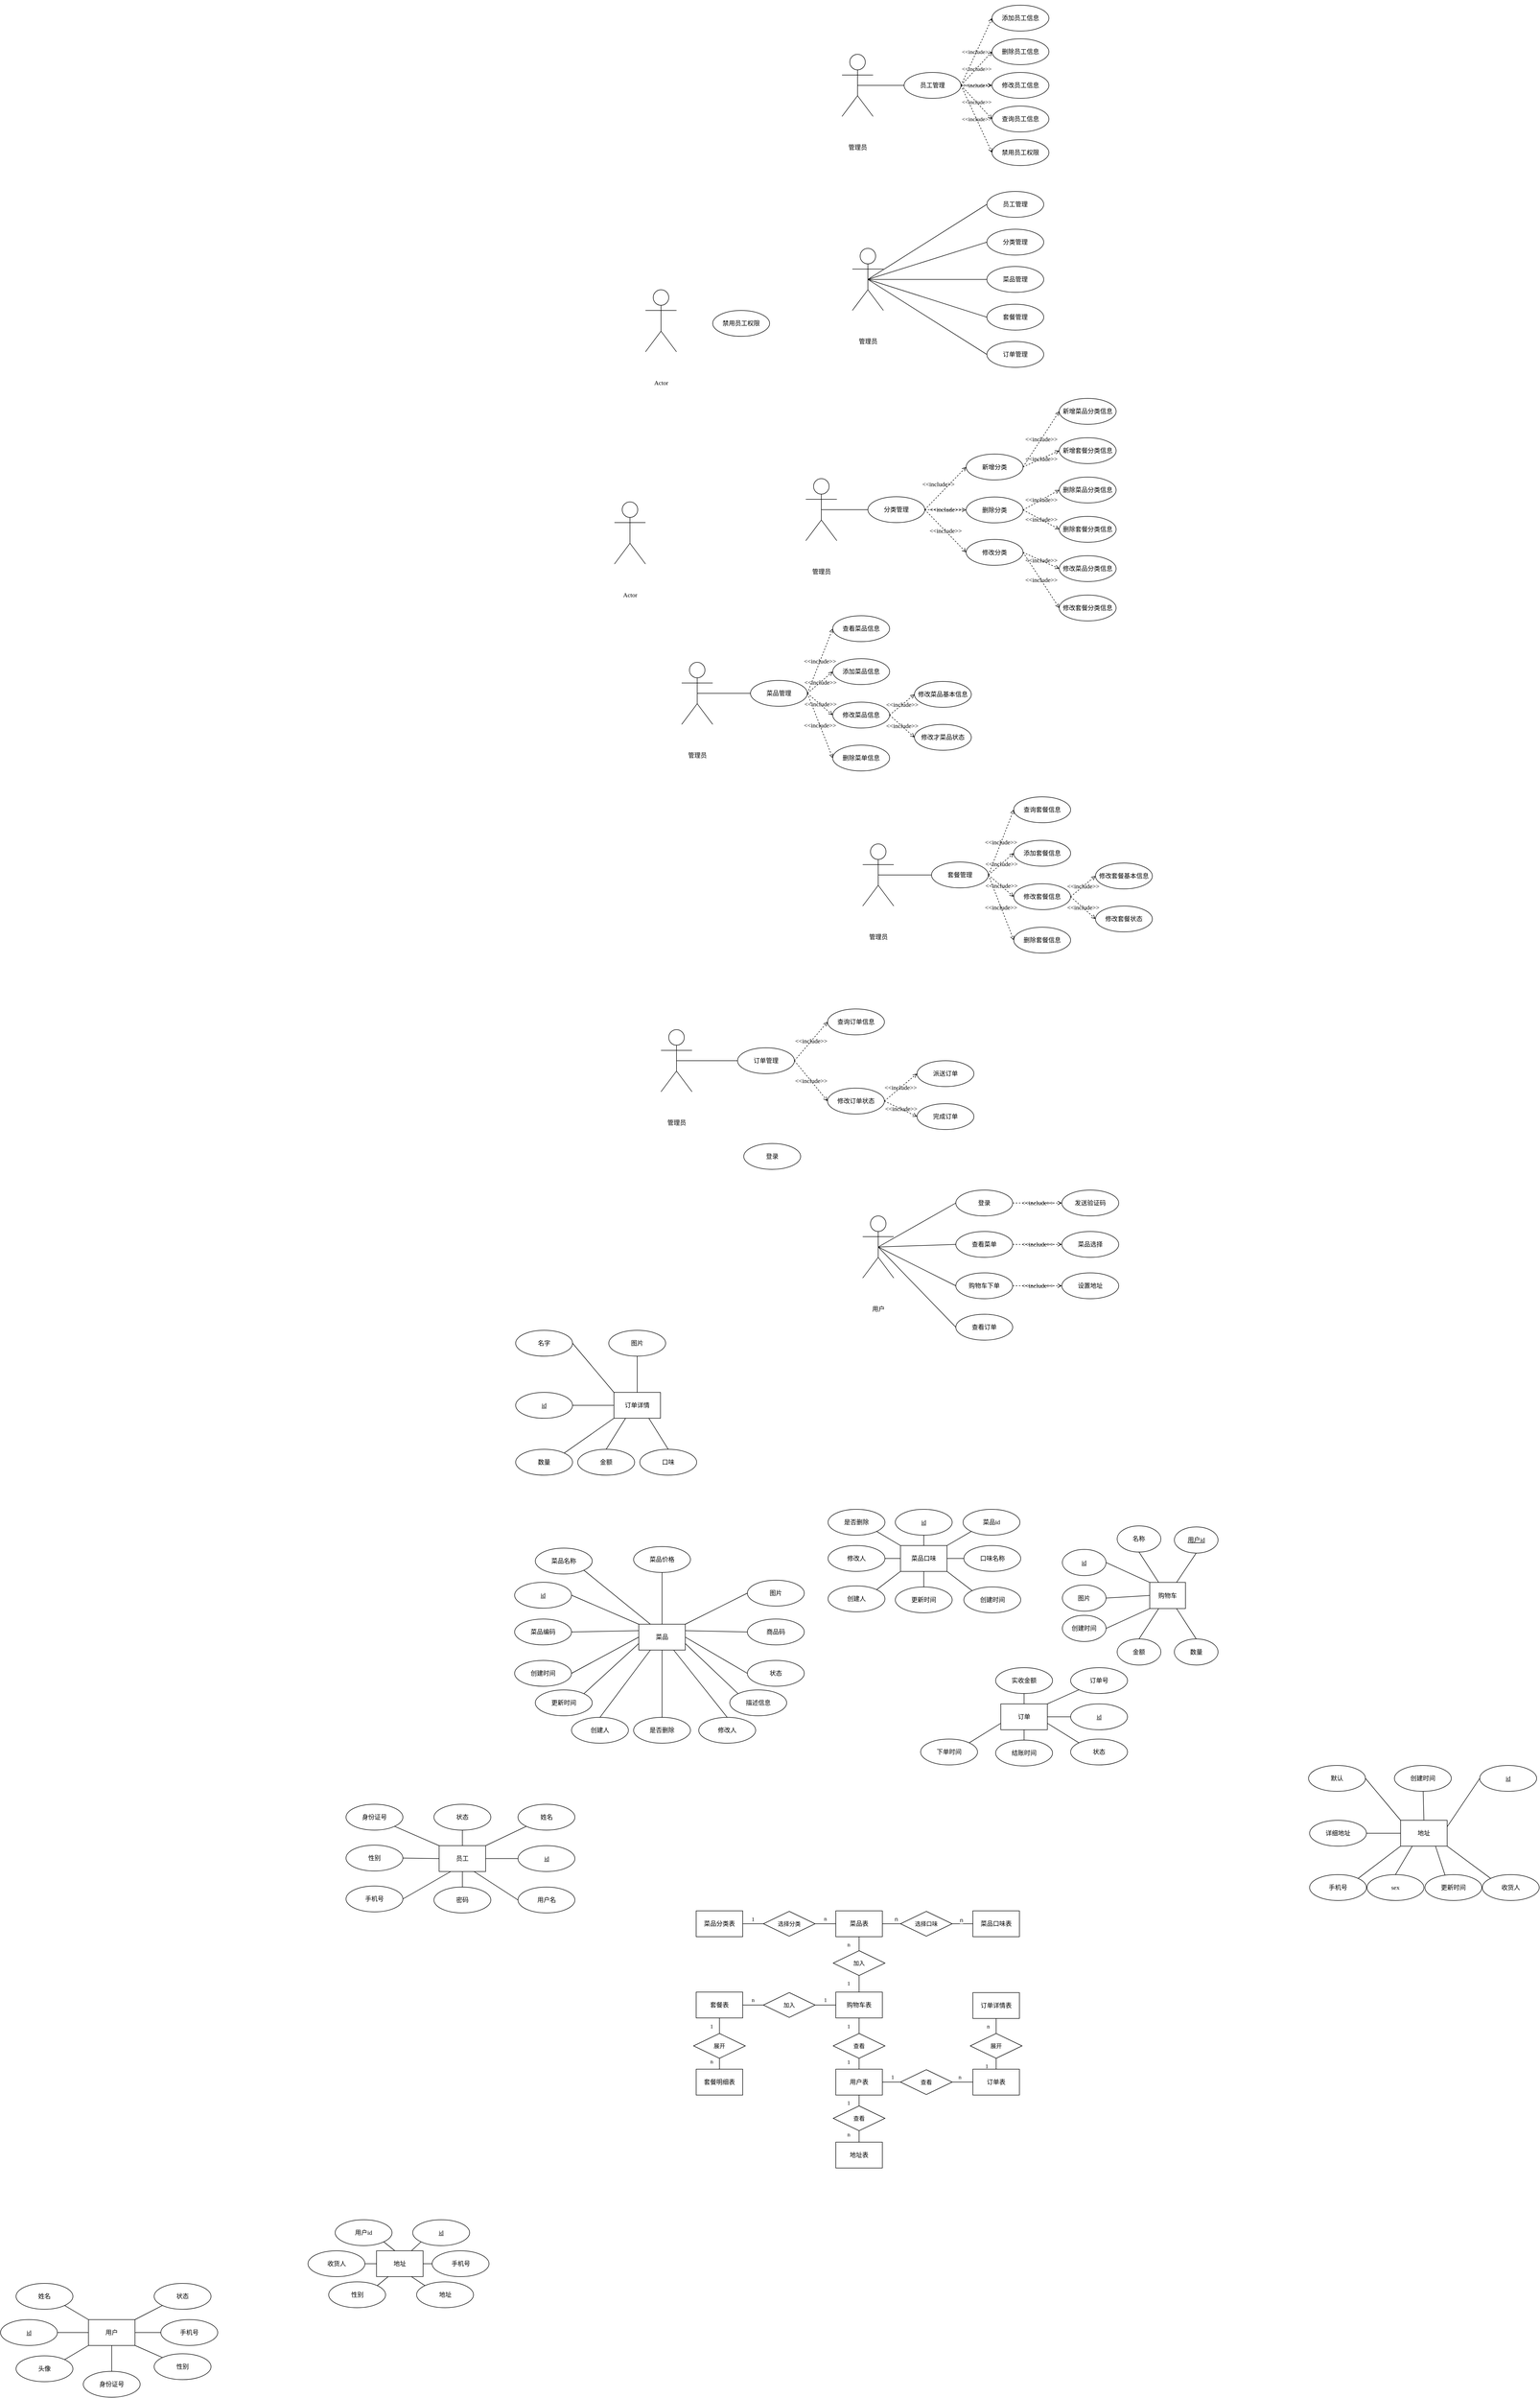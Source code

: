 <mxfile version="24.4.0" type="github" pages="2">
  <diagram name="第 1 页" id="0oYE38ctvLdI-eBOiRC1">
    <mxGraphModel dx="2634" dy="919" grid="0" gridSize="10" guides="1" tooltips="1" connect="1" arrows="1" fold="1" page="0" pageScale="1" pageWidth="827" pageHeight="1169" math="0" shadow="0">
      <root>
        <mxCell id="0" />
        <mxCell id="1" parent="0" />
        <mxCell id="sIXahdsAGYvL0uW4tXdE-6" value="Actor" style="shape=umlActor;verticalLabelPosition=bottom;verticalAlign=middle;html=1;outlineConnect=0;fontFamily=宋体;" parent="1" vertex="1">
          <mxGeometry x="50" y="430" width="60" height="120" as="geometry" />
        </mxCell>
        <mxCell id="sIXahdsAGYvL0uW4tXdE-7" value="Actor" style="shape=umlActor;verticalLabelPosition=bottom;verticalAlign=middle;html=1;outlineConnect=0;fontFamily=宋体;" parent="1" vertex="1">
          <mxGeometry x="-10" y="840" width="60" height="120" as="geometry" />
        </mxCell>
        <mxCell id="sIXahdsAGYvL0uW4tXdE-10" value="禁用员工权限" style="ellipse;whiteSpace=wrap;html=1;fontFamily=宋体;verticalAlign=middle;" parent="1" vertex="1">
          <mxGeometry x="180" y="470" width="110" height="50" as="geometry" />
        </mxCell>
        <mxCell id="sIXahdsAGYvL0uW4tXdE-60" value="" style="group;fontFamily=宋体;verticalAlign=middle;" parent="1" vertex="1" connectable="0">
          <mxGeometry x="360" y="640" width="600" height="430" as="geometry" />
        </mxCell>
        <mxCell id="sIXahdsAGYvL0uW4tXdE-56" value="" style="group;fontFamily=宋体;verticalAlign=middle;" parent="sIXahdsAGYvL0uW4tXdE-60" vertex="1" connectable="0">
          <mxGeometry x="490" width="110" height="430" as="geometry" />
        </mxCell>
        <mxCell id="sIXahdsAGYvL0uW4tXdE-11" value="删除套餐分类信息" style="ellipse;whiteSpace=wrap;html=1;fontFamily=宋体;verticalAlign=middle;" parent="sIXahdsAGYvL0uW4tXdE-56" vertex="1">
          <mxGeometry y="228" width="110" height="50" as="geometry" />
        </mxCell>
        <mxCell id="sIXahdsAGYvL0uW4tXdE-12" value="删除菜品分类信息" style="ellipse;whiteSpace=wrap;html=1;fontFamily=宋体;verticalAlign=middle;" parent="sIXahdsAGYvL0uW4tXdE-56" vertex="1">
          <mxGeometry y="152" width="110" height="50" as="geometry" />
        </mxCell>
        <mxCell id="sIXahdsAGYvL0uW4tXdE-13" value="新增套餐分类信息" style="ellipse;whiteSpace=wrap;html=1;fontFamily=宋体;verticalAlign=middle;" parent="sIXahdsAGYvL0uW4tXdE-56" vertex="1">
          <mxGeometry y="76" width="110" height="50" as="geometry" />
        </mxCell>
        <mxCell id="sIXahdsAGYvL0uW4tXdE-34" value="新增菜品分类信息" style="ellipse;whiteSpace=wrap;html=1;fontFamily=宋体;verticalAlign=middle;" parent="sIXahdsAGYvL0uW4tXdE-56" vertex="1">
          <mxGeometry width="110" height="50" as="geometry" />
        </mxCell>
        <mxCell id="sIXahdsAGYvL0uW4tXdE-43" value="修改套餐分类信息" style="ellipse;whiteSpace=wrap;html=1;fontFamily=宋体;verticalAlign=middle;" parent="sIXahdsAGYvL0uW4tXdE-56" vertex="1">
          <mxGeometry y="380" width="110" height="50" as="geometry" />
        </mxCell>
        <mxCell id="sIXahdsAGYvL0uW4tXdE-44" value="修改菜品分类信息" style="ellipse;whiteSpace=wrap;html=1;fontFamily=宋体;verticalAlign=middle;" parent="sIXahdsAGYvL0uW4tXdE-56" vertex="1">
          <mxGeometry y="304" width="110" height="50" as="geometry" />
        </mxCell>
        <mxCell id="sIXahdsAGYvL0uW4tXdE-59" value="" style="group;fontFamily=宋体;verticalAlign=middle;" parent="sIXahdsAGYvL0uW4tXdE-60" vertex="1" connectable="0">
          <mxGeometry y="107.5" width="420" height="215" as="geometry" />
        </mxCell>
        <mxCell id="sIXahdsAGYvL0uW4tXdE-8" value="管理员" style="shape=umlActor;verticalLabelPosition=bottom;verticalAlign=middle;html=1;outlineConnect=0;fontFamily=宋体;" parent="sIXahdsAGYvL0uW4tXdE-59" vertex="1">
          <mxGeometry y="47.5" width="60" height="120" as="geometry" />
        </mxCell>
        <mxCell id="sIXahdsAGYvL0uW4tXdE-58" value="" style="group;fontFamily=宋体;verticalAlign=middle;" parent="sIXahdsAGYvL0uW4tXdE-59" vertex="1" connectable="0">
          <mxGeometry x="120" width="300" height="215" as="geometry" />
        </mxCell>
        <mxCell id="sIXahdsAGYvL0uW4tXdE-38" value="分类管理" style="ellipse;whiteSpace=wrap;html=1;fontFamily=宋体;verticalAlign=middle;" parent="sIXahdsAGYvL0uW4tXdE-58" vertex="1">
          <mxGeometry y="82.5" width="110" height="50" as="geometry" />
        </mxCell>
        <mxCell id="sIXahdsAGYvL0uW4tXdE-53" value="&amp;lt;&amp;lt;include&amp;gt;&amp;gt;" style="html=1;verticalAlign=middle;labelBackgroundColor=none;endArrow=open;endFill=0;dashed=1;rounded=0;strokeColor=default;align=center;fontFamily=宋体;fontSize=12;fontColor=default;exitX=1;exitY=0.5;exitDx=0;exitDy=0;entryX=0;entryY=0.5;entryDx=0;entryDy=0;" parent="sIXahdsAGYvL0uW4tXdE-58" source="sIXahdsAGYvL0uW4tXdE-38" target="sIXahdsAGYvL0uW4tXdE-37" edge="1">
          <mxGeometry x="-0.079" y="15" width="160" relative="1" as="geometry">
            <mxPoint x="240" y="192.5" as="sourcePoint" />
            <mxPoint x="400" y="192.5" as="targetPoint" />
            <mxPoint y="-1" as="offset" />
          </mxGeometry>
        </mxCell>
        <mxCell id="sIXahdsAGYvL0uW4tXdE-55" value="&amp;lt;&amp;lt;include&amp;gt;&amp;gt;" style="html=1;verticalAlign=middle;labelBackgroundColor=none;endArrow=open;endFill=0;dashed=1;rounded=0;strokeColor=default;align=center;fontFamily=宋体;fontSize=12;fontColor=default;exitX=1;exitY=0.5;exitDx=0;exitDy=0;entryX=0;entryY=0.5;entryDx=0;entryDy=0;" parent="sIXahdsAGYvL0uW4tXdE-58" source="sIXahdsAGYvL0uW4tXdE-38" target="sIXahdsAGYvL0uW4tXdE-36" edge="1">
          <mxGeometry width="160" relative="1" as="geometry">
            <mxPoint x="240" y="192.5" as="sourcePoint" />
            <mxPoint x="180" y="122.5" as="targetPoint" />
          </mxGeometry>
        </mxCell>
        <mxCell id="sIXahdsAGYvL0uW4tXdE-57" value="" style="group;fontFamily=宋体;verticalAlign=middle;" parent="sIXahdsAGYvL0uW4tXdE-58" vertex="1" connectable="0">
          <mxGeometry x="190" width="110" height="215" as="geometry" />
        </mxCell>
        <mxCell id="sIXahdsAGYvL0uW4tXdE-35" value="修改分类" style="ellipse;whiteSpace=wrap;html=1;fontFamily=宋体;verticalAlign=middle;" parent="sIXahdsAGYvL0uW4tXdE-57" vertex="1">
          <mxGeometry y="165" width="110" height="50" as="geometry" />
        </mxCell>
        <mxCell id="sIXahdsAGYvL0uW4tXdE-36" value="删除分类" style="ellipse;whiteSpace=wrap;html=1;fontFamily=宋体;verticalAlign=middle;" parent="sIXahdsAGYvL0uW4tXdE-57" vertex="1">
          <mxGeometry y="83" width="110" height="50" as="geometry" />
        </mxCell>
        <mxCell id="sIXahdsAGYvL0uW4tXdE-37" value="新增分类" style="ellipse;whiteSpace=wrap;html=1;fontFamily=宋体;verticalAlign=middle;" parent="sIXahdsAGYvL0uW4tXdE-57" vertex="1">
          <mxGeometry width="110" height="50" as="geometry" />
        </mxCell>
        <mxCell id="sIXahdsAGYvL0uW4tXdE-61" value="&amp;lt;&amp;lt;include&amp;gt;&amp;gt;" style="html=1;verticalAlign=middle;labelBackgroundColor=none;endArrow=open;endFill=0;dashed=1;rounded=0;strokeColor=default;align=center;fontFamily=宋体;fontSize=12;fontColor=default;entryX=0;entryY=0.5;entryDx=0;entryDy=0;exitX=1;exitY=0.5;exitDx=0;exitDy=0;" parent="sIXahdsAGYvL0uW4tXdE-58" source="sIXahdsAGYvL0uW4tXdE-38" target="sIXahdsAGYvL0uW4tXdE-35" edge="1">
          <mxGeometry width="160" relative="1" as="geometry">
            <mxPoint x="-40" y="102.5" as="sourcePoint" />
            <mxPoint x="120" y="102.5" as="targetPoint" />
          </mxGeometry>
        </mxCell>
        <mxCell id="sIXahdsAGYvL0uW4tXdE-52" style="edgeStyle=none;rounded=0;orthogonalLoop=1;jettySize=auto;html=1;exitX=0.5;exitY=0.5;exitDx=0;exitDy=0;exitPerimeter=0;entryX=0;entryY=0.5;entryDx=0;entryDy=0;strokeColor=default;align=center;verticalAlign=middle;fontFamily=宋体;fontSize=12;fontColor=default;labelBackgroundColor=none;endArrow=none;endFill=0;" parent="sIXahdsAGYvL0uW4tXdE-59" source="sIXahdsAGYvL0uW4tXdE-8" target="sIXahdsAGYvL0uW4tXdE-38" edge="1">
          <mxGeometry relative="1" as="geometry" />
        </mxCell>
        <mxCell id="sIXahdsAGYvL0uW4tXdE-62" value="&amp;lt;&amp;lt;include&amp;gt;&amp;gt;" style="html=1;verticalAlign=middle;labelBackgroundColor=none;endArrow=open;endFill=0;dashed=1;rounded=0;strokeColor=default;align=center;fontFamily=宋体;fontSize=12;fontColor=default;exitX=1;exitY=0.5;exitDx=0;exitDy=0;entryX=0;entryY=0.5;entryDx=0;entryDy=0;" parent="sIXahdsAGYvL0uW4tXdE-60" source="sIXahdsAGYvL0uW4tXdE-37" target="sIXahdsAGYvL0uW4tXdE-34" edge="1">
          <mxGeometry width="160" relative="1" as="geometry">
            <mxPoint x="320" y="210" as="sourcePoint" />
            <mxPoint x="480" y="210" as="targetPoint" />
          </mxGeometry>
        </mxCell>
        <mxCell id="sIXahdsAGYvL0uW4tXdE-63" value="&amp;lt;&amp;lt;include&amp;gt;&amp;gt;" style="html=1;verticalAlign=middle;labelBackgroundColor=none;endArrow=open;endFill=0;dashed=1;rounded=0;strokeColor=default;align=center;fontFamily=宋体;fontSize=12;fontColor=default;entryX=0;entryY=0.5;entryDx=0;entryDy=0;exitX=1;exitY=0.5;exitDx=0;exitDy=0;" parent="sIXahdsAGYvL0uW4tXdE-60" source="sIXahdsAGYvL0uW4tXdE-37" target="sIXahdsAGYvL0uW4tXdE-13" edge="1">
          <mxGeometry width="160" relative="1" as="geometry">
            <mxPoint x="320" y="210" as="sourcePoint" />
            <mxPoint x="480" y="210" as="targetPoint" />
          </mxGeometry>
        </mxCell>
        <mxCell id="sIXahdsAGYvL0uW4tXdE-64" value="&amp;lt;&amp;lt;include&amp;gt;&amp;gt;" style="html=1;verticalAlign=middle;labelBackgroundColor=none;endArrow=open;endFill=0;dashed=1;rounded=0;strokeColor=default;align=center;fontFamily=宋体;fontSize=12;fontColor=default;entryX=0;entryY=0.5;entryDx=0;entryDy=0;exitX=1;exitY=0.5;exitDx=0;exitDy=0;" parent="sIXahdsAGYvL0uW4tXdE-60" source="sIXahdsAGYvL0uW4tXdE-36" target="sIXahdsAGYvL0uW4tXdE-12" edge="1">
          <mxGeometry width="160" relative="1" as="geometry">
            <mxPoint x="320" y="210" as="sourcePoint" />
            <mxPoint x="480" y="210" as="targetPoint" />
          </mxGeometry>
        </mxCell>
        <mxCell id="sIXahdsAGYvL0uW4tXdE-65" value="&amp;lt;&amp;lt;include&amp;gt;&amp;gt;" style="html=1;verticalAlign=middle;labelBackgroundColor=none;endArrow=open;endFill=0;dashed=1;rounded=0;strokeColor=default;align=center;fontFamily=宋体;fontSize=12;fontColor=default;entryX=0;entryY=0.5;entryDx=0;entryDy=0;exitX=1;exitY=0.5;exitDx=0;exitDy=0;" parent="sIXahdsAGYvL0uW4tXdE-60" source="sIXahdsAGYvL0uW4tXdE-36" target="sIXahdsAGYvL0uW4tXdE-11" edge="1">
          <mxGeometry width="160" relative="1" as="geometry">
            <mxPoint x="320" y="210" as="sourcePoint" />
            <mxPoint x="480" y="210" as="targetPoint" />
          </mxGeometry>
        </mxCell>
        <mxCell id="sIXahdsAGYvL0uW4tXdE-66" value="&amp;lt;&amp;lt;include&amp;gt;&amp;gt;" style="html=1;verticalAlign=middle;labelBackgroundColor=none;endArrow=open;endFill=0;dashed=1;rounded=0;strokeColor=default;align=center;fontFamily=宋体;fontSize=12;fontColor=default;entryX=0;entryY=0.5;entryDx=0;entryDy=0;exitX=1;exitY=0.5;exitDx=0;exitDy=0;" parent="sIXahdsAGYvL0uW4tXdE-60" source="sIXahdsAGYvL0uW4tXdE-35" target="sIXahdsAGYvL0uW4tXdE-44" edge="1">
          <mxGeometry width="160" relative="1" as="geometry">
            <mxPoint x="320" y="210" as="sourcePoint" />
            <mxPoint x="480" y="210" as="targetPoint" />
          </mxGeometry>
        </mxCell>
        <mxCell id="sIXahdsAGYvL0uW4tXdE-67" value="&amp;lt;&amp;lt;include&amp;gt;&amp;gt;" style="html=1;verticalAlign=middle;labelBackgroundColor=none;endArrow=open;endFill=0;dashed=1;rounded=0;strokeColor=default;align=center;fontFamily=宋体;fontSize=12;fontColor=default;exitX=1;exitY=0.5;exitDx=0;exitDy=0;entryX=0;entryY=0.5;entryDx=0;entryDy=0;" parent="sIXahdsAGYvL0uW4tXdE-60" source="sIXahdsAGYvL0uW4tXdE-35" target="sIXahdsAGYvL0uW4tXdE-43" edge="1">
          <mxGeometry width="160" relative="1" as="geometry">
            <mxPoint x="320" y="210" as="sourcePoint" />
            <mxPoint x="480" y="210" as="targetPoint" />
          </mxGeometry>
        </mxCell>
        <mxCell id="sIXahdsAGYvL0uW4tXdE-94" value="" style="group;fontFamily=宋体;verticalAlign=middle;" parent="1" vertex="1" connectable="0">
          <mxGeometry x="470" y="1410" width="560" height="302" as="geometry" />
        </mxCell>
        <mxCell id="sIXahdsAGYvL0uW4tXdE-74" value="" style="group;fontFamily=宋体;verticalAlign=middle;" parent="sIXahdsAGYvL0uW4tXdE-94" vertex="1" connectable="0">
          <mxGeometry x="450" y="128" width="110" height="133" as="geometry" />
        </mxCell>
        <mxCell id="sIXahdsAGYvL0uW4tXdE-75" value="修改套餐基本信息" style="ellipse;whiteSpace=wrap;html=1;fontFamily=宋体;verticalAlign=middle;" parent="sIXahdsAGYvL0uW4tXdE-74" vertex="1">
          <mxGeometry width="110" height="50" as="geometry" />
        </mxCell>
        <mxCell id="sIXahdsAGYvL0uW4tXdE-76" value="修改套餐状态" style="ellipse;whiteSpace=wrap;html=1;fontFamily=宋体;verticalAlign=middle;" parent="sIXahdsAGYvL0uW4tXdE-74" vertex="1">
          <mxGeometry y="83" width="110" height="50" as="geometry" />
        </mxCell>
        <mxCell id="sIXahdsAGYvL0uW4tXdE-77" value="套餐管理" style="ellipse;whiteSpace=wrap;html=1;fontFamily=宋体;verticalAlign=middle;" parent="sIXahdsAGYvL0uW4tXdE-94" vertex="1">
          <mxGeometry x="133" y="126" width="110" height="50" as="geometry" />
        </mxCell>
        <mxCell id="sIXahdsAGYvL0uW4tXdE-98" style="edgeStyle=none;rounded=0;orthogonalLoop=1;jettySize=auto;html=1;exitX=0.5;exitY=0.5;exitDx=0;exitDy=0;exitPerimeter=0;entryX=0;entryY=0.5;entryDx=0;entryDy=0;strokeColor=default;align=center;verticalAlign=middle;fontFamily=宋体;fontSize=12;fontColor=default;labelBackgroundColor=none;endArrow=none;endFill=0;" parent="sIXahdsAGYvL0uW4tXdE-94" source="sIXahdsAGYvL0uW4tXdE-83" target="sIXahdsAGYvL0uW4tXdE-77" edge="1">
          <mxGeometry relative="1" as="geometry" />
        </mxCell>
        <mxCell id="sIXahdsAGYvL0uW4tXdE-83" value="管理员" style="shape=umlActor;verticalLabelPosition=bottom;verticalAlign=middle;html=1;outlineConnect=0;fontFamily=宋体;" parent="sIXahdsAGYvL0uW4tXdE-94" vertex="1">
          <mxGeometry y="91" width="60" height="120" as="geometry" />
        </mxCell>
        <mxCell id="sIXahdsAGYvL0uW4tXdE-93" value="" style="group;fontFamily=宋体;verticalAlign=middle;" parent="sIXahdsAGYvL0uW4tXdE-94" vertex="1" connectable="0">
          <mxGeometry x="292" width="110" height="302" as="geometry" />
        </mxCell>
        <mxCell id="sIXahdsAGYvL0uW4tXdE-79" value="删除套餐信息" style="ellipse;whiteSpace=wrap;html=1;fontFamily=宋体;verticalAlign=middle;" parent="sIXahdsAGYvL0uW4tXdE-93" vertex="1">
          <mxGeometry y="252" width="110" height="50" as="geometry" />
        </mxCell>
        <mxCell id="sIXahdsAGYvL0uW4tXdE-80" value="添加套餐信息" style="ellipse;whiteSpace=wrap;html=1;fontFamily=宋体;verticalAlign=middle;" parent="sIXahdsAGYvL0uW4tXdE-93" vertex="1">
          <mxGeometry y="84" width="110" height="50" as="geometry" />
        </mxCell>
        <mxCell id="sIXahdsAGYvL0uW4tXdE-81" value="修改套餐信息" style="ellipse;whiteSpace=wrap;html=1;fontFamily=宋体;verticalAlign=middle;" parent="sIXahdsAGYvL0uW4tXdE-93" vertex="1">
          <mxGeometry y="168" width="110" height="50" as="geometry" />
        </mxCell>
        <mxCell id="sIXahdsAGYvL0uW4tXdE-82" value="查询套餐信息" style="ellipse;whiteSpace=wrap;html=1;fontFamily=宋体;verticalAlign=middle;" parent="sIXahdsAGYvL0uW4tXdE-93" vertex="1">
          <mxGeometry width="110" height="50" as="geometry" />
        </mxCell>
        <mxCell id="sIXahdsAGYvL0uW4tXdE-106" value="&amp;lt;&amp;lt;include&amp;gt;&amp;gt;" style="html=1;verticalAlign=middle;labelBackgroundColor=none;endArrow=open;endFill=0;dashed=1;rounded=0;strokeColor=default;align=center;fontFamily=宋体;fontSize=12;fontColor=default;exitX=1;exitY=0.5;exitDx=0;exitDy=0;entryX=0;entryY=0.5;entryDx=0;entryDy=0;" parent="sIXahdsAGYvL0uW4tXdE-94" source="sIXahdsAGYvL0uW4tXdE-77" target="sIXahdsAGYvL0uW4tXdE-82" edge="1">
          <mxGeometry width="160" relative="1" as="geometry">
            <mxPoint x="190" y="260" as="sourcePoint" />
            <mxPoint x="350" y="260" as="targetPoint" />
          </mxGeometry>
        </mxCell>
        <mxCell id="sIXahdsAGYvL0uW4tXdE-107" value="&amp;lt;&amp;lt;include&amp;gt;&amp;gt;" style="html=1;verticalAlign=middle;labelBackgroundColor=none;endArrow=open;endFill=0;dashed=1;rounded=0;strokeColor=default;align=center;fontFamily=宋体;fontSize=12;fontColor=default;exitX=1;exitY=0.5;exitDx=0;exitDy=0;entryX=0;entryY=0.5;entryDx=0;entryDy=0;" parent="sIXahdsAGYvL0uW4tXdE-94" source="sIXahdsAGYvL0uW4tXdE-77" target="sIXahdsAGYvL0uW4tXdE-80" edge="1">
          <mxGeometry width="160" relative="1" as="geometry">
            <mxPoint x="190" y="90" as="sourcePoint" />
            <mxPoint x="350" y="90" as="targetPoint" />
          </mxGeometry>
        </mxCell>
        <mxCell id="sIXahdsAGYvL0uW4tXdE-108" value="&amp;lt;&amp;lt;include&amp;gt;&amp;gt;" style="html=1;verticalAlign=middle;labelBackgroundColor=none;endArrow=open;endFill=0;dashed=1;rounded=0;strokeColor=default;align=center;fontFamily=宋体;fontSize=12;fontColor=default;exitX=1;exitY=0.5;exitDx=0;exitDy=0;entryX=0;entryY=0.5;entryDx=0;entryDy=0;" parent="sIXahdsAGYvL0uW4tXdE-94" source="sIXahdsAGYvL0uW4tXdE-77" target="sIXahdsAGYvL0uW4tXdE-81" edge="1">
          <mxGeometry width="160" relative="1" as="geometry">
            <mxPoint x="190" y="90" as="sourcePoint" />
            <mxPoint x="350" y="90" as="targetPoint" />
          </mxGeometry>
        </mxCell>
        <mxCell id="sIXahdsAGYvL0uW4tXdE-109" value="&amp;lt;&amp;lt;include&amp;gt;&amp;gt;" style="html=1;verticalAlign=middle;labelBackgroundColor=none;endArrow=open;endFill=0;dashed=1;rounded=0;strokeColor=default;align=center;fontFamily=宋体;fontSize=12;fontColor=default;exitX=1;exitY=0.5;exitDx=0;exitDy=0;entryX=0;entryY=0.5;entryDx=0;entryDy=0;" parent="sIXahdsAGYvL0uW4tXdE-94" source="sIXahdsAGYvL0uW4tXdE-77" target="sIXahdsAGYvL0uW4tXdE-79" edge="1">
          <mxGeometry width="160" relative="1" as="geometry">
            <mxPoint x="190" y="90" as="sourcePoint" />
            <mxPoint x="350" y="90" as="targetPoint" />
          </mxGeometry>
        </mxCell>
        <mxCell id="sIXahdsAGYvL0uW4tXdE-110" value="&amp;lt;&amp;lt;include&amp;gt;&amp;gt;" style="html=1;verticalAlign=middle;labelBackgroundColor=none;endArrow=open;endFill=0;dashed=1;rounded=0;strokeColor=default;align=center;fontFamily=宋体;fontSize=12;fontColor=default;exitX=1;exitY=0.5;exitDx=0;exitDy=0;entryX=0;entryY=0.5;entryDx=0;entryDy=0;" parent="sIXahdsAGYvL0uW4tXdE-94" source="sIXahdsAGYvL0uW4tXdE-81" target="sIXahdsAGYvL0uW4tXdE-75" edge="1">
          <mxGeometry width="160" relative="1" as="geometry">
            <mxPoint x="190" y="180" as="sourcePoint" />
            <mxPoint x="430" y="240" as="targetPoint" />
          </mxGeometry>
        </mxCell>
        <mxCell id="sIXahdsAGYvL0uW4tXdE-111" value="&amp;lt;&amp;lt;include&amp;gt;&amp;gt;" style="html=1;verticalAlign=middle;labelBackgroundColor=none;endArrow=open;endFill=0;dashed=1;rounded=0;strokeColor=default;align=center;fontFamily=宋体;fontSize=12;fontColor=default;exitX=1;exitY=0.5;exitDx=0;exitDy=0;entryX=0;entryY=0.5;entryDx=0;entryDy=0;" parent="sIXahdsAGYvL0uW4tXdE-94" source="sIXahdsAGYvL0uW4tXdE-81" target="sIXahdsAGYvL0uW4tXdE-76" edge="1">
          <mxGeometry width="160" relative="1" as="geometry">
            <mxPoint x="510" y="180" as="sourcePoint" />
            <mxPoint x="670" y="180" as="targetPoint" />
          </mxGeometry>
        </mxCell>
        <mxCell id="sIXahdsAGYvL0uW4tXdE-95" value="" style="group;fontFamily=宋体;verticalAlign=middle;" parent="1" vertex="1" connectable="0">
          <mxGeometry x="120" y="1060" width="560" height="300" as="geometry" />
        </mxCell>
        <mxCell id="sIXahdsAGYvL0uW4tXdE-70" value="" style="group;fontFamily=宋体;verticalAlign=middle;" parent="sIXahdsAGYvL0uW4tXdE-95" vertex="1" connectable="0">
          <mxGeometry x="450" y="127" width="110" height="133" as="geometry" />
        </mxCell>
        <mxCell id="sIXahdsAGYvL0uW4tXdE-68" value="修改菜品基本信息" style="ellipse;whiteSpace=wrap;html=1;fontFamily=宋体;verticalAlign=middle;" parent="sIXahdsAGYvL0uW4tXdE-70" vertex="1">
          <mxGeometry width="110" height="50" as="geometry" />
        </mxCell>
        <mxCell id="sIXahdsAGYvL0uW4tXdE-69" value="修改才菜品状态" style="ellipse;whiteSpace=wrap;html=1;fontFamily=宋体;verticalAlign=middle;" parent="sIXahdsAGYvL0uW4tXdE-70" vertex="1">
          <mxGeometry y="83" width="110" height="50" as="geometry" />
        </mxCell>
        <mxCell id="sIXahdsAGYvL0uW4tXdE-71" value="菜品管理" style="ellipse;whiteSpace=wrap;html=1;fontFamily=宋体;verticalAlign=middle;" parent="sIXahdsAGYvL0uW4tXdE-95" vertex="1">
          <mxGeometry x="133" y="125" width="110" height="50" as="geometry" />
        </mxCell>
        <mxCell id="sIXahdsAGYvL0uW4tXdE-72" value="" style="group;fontFamily=宋体;verticalAlign=middle;" parent="sIXahdsAGYvL0uW4tXdE-95" vertex="1" connectable="0">
          <mxGeometry x="292" width="110" height="300" as="geometry" />
        </mxCell>
        <mxCell id="sIXahdsAGYvL0uW4tXdE-39" value="修改菜品信息" style="ellipse;whiteSpace=wrap;html=1;fontFamily=宋体;verticalAlign=middle;" parent="sIXahdsAGYvL0uW4tXdE-72" vertex="1">
          <mxGeometry y="167" width="110" height="50" as="geometry" />
        </mxCell>
        <mxCell id="sIXahdsAGYvL0uW4tXdE-40" value="查看菜品信息" style="ellipse;whiteSpace=wrap;html=1;fontFamily=宋体;verticalAlign=middle;" parent="sIXahdsAGYvL0uW4tXdE-72" vertex="1">
          <mxGeometry width="110" height="50" as="geometry" />
        </mxCell>
        <mxCell id="sIXahdsAGYvL0uW4tXdE-41" value="添加菜品信息" style="ellipse;whiteSpace=wrap;html=1;fontFamily=宋体;verticalAlign=middle;" parent="sIXahdsAGYvL0uW4tXdE-72" vertex="1">
          <mxGeometry y="83" width="110" height="50" as="geometry" />
        </mxCell>
        <mxCell id="sIXahdsAGYvL0uW4tXdE-42" value="删除菜单信息" style="ellipse;whiteSpace=wrap;html=1;fontFamily=宋体;verticalAlign=middle;" parent="sIXahdsAGYvL0uW4tXdE-72" vertex="1">
          <mxGeometry y="250" width="110" height="50" as="geometry" />
        </mxCell>
        <mxCell id="sIXahdsAGYvL0uW4tXdE-97" style="edgeStyle=none;rounded=0;orthogonalLoop=1;jettySize=auto;html=1;exitX=0.5;exitY=0.5;exitDx=0;exitDy=0;exitPerimeter=0;strokeColor=default;align=center;verticalAlign=middle;fontFamily=宋体;fontSize=12;fontColor=default;labelBackgroundColor=none;endArrow=none;endFill=0;" parent="sIXahdsAGYvL0uW4tXdE-95" source="sIXahdsAGYvL0uW4tXdE-73" target="sIXahdsAGYvL0uW4tXdE-71" edge="1">
          <mxGeometry relative="1" as="geometry" />
        </mxCell>
        <mxCell id="sIXahdsAGYvL0uW4tXdE-73" value="管理员" style="shape=umlActor;verticalLabelPosition=bottom;verticalAlign=middle;html=1;outlineConnect=0;fontFamily=宋体;" parent="sIXahdsAGYvL0uW4tXdE-95" vertex="1">
          <mxGeometry y="90" width="60" height="120" as="geometry" />
        </mxCell>
        <mxCell id="sIXahdsAGYvL0uW4tXdE-100" value="&amp;lt;&amp;lt;include&amp;gt;&amp;gt;" style="html=1;verticalAlign=middle;labelBackgroundColor=none;endArrow=open;endFill=0;dashed=1;rounded=0;strokeColor=default;align=center;fontFamily=宋体;fontSize=12;fontColor=default;exitX=1;exitY=0.5;exitDx=0;exitDy=0;entryX=0;entryY=0.5;entryDx=0;entryDy=0;" parent="sIXahdsAGYvL0uW4tXdE-95" source="sIXahdsAGYvL0uW4tXdE-71" target="sIXahdsAGYvL0uW4tXdE-40" edge="1">
          <mxGeometry width="160" relative="1" as="geometry">
            <mxPoint x="220" y="230" as="sourcePoint" />
            <mxPoint x="380" y="230" as="targetPoint" />
          </mxGeometry>
        </mxCell>
        <mxCell id="sIXahdsAGYvL0uW4tXdE-101" value="&amp;lt;&amp;lt;include&amp;gt;&amp;gt;" style="html=1;verticalAlign=middle;labelBackgroundColor=none;endArrow=open;endFill=0;dashed=1;rounded=0;strokeColor=default;align=center;fontFamily=宋体;fontSize=12;fontColor=default;exitX=1;exitY=0.5;exitDx=0;exitDy=0;entryX=0;entryY=0.5;entryDx=0;entryDy=0;" parent="sIXahdsAGYvL0uW4tXdE-95" source="sIXahdsAGYvL0uW4tXdE-71" target="sIXahdsAGYvL0uW4tXdE-41" edge="1">
          <mxGeometry width="160" relative="1" as="geometry">
            <mxPoint x="220" y="230" as="sourcePoint" />
            <mxPoint x="380" y="230" as="targetPoint" />
          </mxGeometry>
        </mxCell>
        <mxCell id="sIXahdsAGYvL0uW4tXdE-102" value="&amp;lt;&amp;lt;include&amp;gt;&amp;gt;" style="html=1;verticalAlign=middle;labelBackgroundColor=none;endArrow=open;endFill=0;dashed=1;rounded=0;strokeColor=default;align=center;fontFamily=宋体;fontSize=12;fontColor=default;exitX=1;exitY=0.5;exitDx=0;exitDy=0;entryX=0;entryY=0.5;entryDx=0;entryDy=0;" parent="sIXahdsAGYvL0uW4tXdE-95" source="sIXahdsAGYvL0uW4tXdE-71" target="sIXahdsAGYvL0uW4tXdE-39" edge="1">
          <mxGeometry width="160" relative="1" as="geometry">
            <mxPoint x="220" y="230" as="sourcePoint" />
            <mxPoint x="380" y="230" as="targetPoint" />
          </mxGeometry>
        </mxCell>
        <mxCell id="sIXahdsAGYvL0uW4tXdE-103" value="&amp;lt;&amp;lt;include&amp;gt;&amp;gt;" style="html=1;verticalAlign=middle;labelBackgroundColor=none;endArrow=open;endFill=0;dashed=1;rounded=0;strokeColor=default;align=center;fontFamily=宋体;fontSize=12;fontColor=default;exitX=1;exitY=0.5;exitDx=0;exitDy=0;entryX=0;entryY=0.5;entryDx=0;entryDy=0;" parent="sIXahdsAGYvL0uW4tXdE-95" source="sIXahdsAGYvL0uW4tXdE-71" target="sIXahdsAGYvL0uW4tXdE-42" edge="1">
          <mxGeometry width="160" relative="1" as="geometry">
            <mxPoint x="220" y="230" as="sourcePoint" />
            <mxPoint x="380" y="230" as="targetPoint" />
          </mxGeometry>
        </mxCell>
        <mxCell id="sIXahdsAGYvL0uW4tXdE-104" value="&amp;lt;&amp;lt;include&amp;gt;&amp;gt;" style="html=1;verticalAlign=middle;labelBackgroundColor=none;endArrow=open;endFill=0;dashed=1;rounded=0;strokeColor=default;align=center;fontFamily=宋体;fontSize=12;fontColor=default;entryX=0;entryY=0.5;entryDx=0;entryDy=0;exitX=1;exitY=0.5;exitDx=0;exitDy=0;" parent="sIXahdsAGYvL0uW4tXdE-95" source="sIXahdsAGYvL0uW4tXdE-39" target="sIXahdsAGYvL0uW4tXdE-68" edge="1">
          <mxGeometry width="160" relative="1" as="geometry">
            <mxPoint x="220" y="230" as="sourcePoint" />
            <mxPoint x="380" y="230" as="targetPoint" />
          </mxGeometry>
        </mxCell>
        <mxCell id="sIXahdsAGYvL0uW4tXdE-105" value="&amp;lt;&amp;lt;include&amp;gt;&amp;gt;" style="html=1;verticalAlign=middle;labelBackgroundColor=none;endArrow=open;endFill=0;dashed=1;rounded=0;strokeColor=default;align=center;fontFamily=宋体;fontSize=12;fontColor=default;entryX=0;entryY=0.5;entryDx=0;entryDy=0;exitX=1;exitY=0.5;exitDx=0;exitDy=0;" parent="sIXahdsAGYvL0uW4tXdE-95" source="sIXahdsAGYvL0uW4tXdE-39" target="sIXahdsAGYvL0uW4tXdE-69" edge="1">
          <mxGeometry width="160" relative="1" as="geometry">
            <mxPoint x="220" y="230" as="sourcePoint" />
            <mxPoint x="380" y="230" as="targetPoint" />
          </mxGeometry>
        </mxCell>
        <mxCell id="sIXahdsAGYvL0uW4tXdE-116" value="" style="group;fontFamily=宋体;verticalAlign=middle;" parent="1" vertex="1" connectable="0">
          <mxGeometry x="80" y="1820" width="605" height="233" as="geometry" />
        </mxCell>
        <mxCell id="sIXahdsAGYvL0uW4tXdE-84" value="订单管理" style="ellipse;whiteSpace=wrap;html=1;fontFamily=宋体;verticalAlign=middle;" parent="sIXahdsAGYvL0uW4tXdE-116" vertex="1">
          <mxGeometry x="148" y="75" width="110" height="50" as="geometry" />
        </mxCell>
        <mxCell id="sIXahdsAGYvL0uW4tXdE-92" style="edgeStyle=none;rounded=0;orthogonalLoop=1;jettySize=auto;html=1;exitX=0.5;exitY=0.5;exitDx=0;exitDy=0;exitPerimeter=0;entryX=0;entryY=0.5;entryDx=0;entryDy=0;strokeColor=default;align=center;verticalAlign=middle;fontFamily=宋体;fontSize=12;fontColor=default;labelBackgroundColor=none;endArrow=none;endFill=0;" parent="sIXahdsAGYvL0uW4tXdE-116" source="sIXahdsAGYvL0uW4tXdE-85" target="sIXahdsAGYvL0uW4tXdE-84" edge="1">
          <mxGeometry relative="1" as="geometry" />
        </mxCell>
        <mxCell id="sIXahdsAGYvL0uW4tXdE-85" value="管理员" style="shape=umlActor;verticalLabelPosition=bottom;verticalAlign=middle;html=1;outlineConnect=0;fontFamily=宋体;" parent="sIXahdsAGYvL0uW4tXdE-116" vertex="1">
          <mxGeometry y="40" width="60" height="120" as="geometry" />
        </mxCell>
        <mxCell id="sIXahdsAGYvL0uW4tXdE-89" value="" style="group;fontFamily=宋体;verticalAlign=middle;" parent="sIXahdsAGYvL0uW4tXdE-116" vertex="1" connectable="0">
          <mxGeometry x="495" y="100" width="110" height="133" as="geometry" />
        </mxCell>
        <mxCell id="sIXahdsAGYvL0uW4tXdE-90" value="派送订单" style="ellipse;whiteSpace=wrap;html=1;fontFamily=宋体;verticalAlign=middle;" parent="sIXahdsAGYvL0uW4tXdE-89" vertex="1">
          <mxGeometry width="110" height="50" as="geometry" />
        </mxCell>
        <mxCell id="sIXahdsAGYvL0uW4tXdE-91" value="完成订单" style="ellipse;whiteSpace=wrap;html=1;fontFamily=宋体;verticalAlign=middle;" parent="sIXahdsAGYvL0uW4tXdE-89" vertex="1">
          <mxGeometry y="83" width="110" height="50" as="geometry" />
        </mxCell>
        <mxCell id="sIXahdsAGYvL0uW4tXdE-96" value="" style="group;fontFamily=宋体;verticalAlign=middle;" parent="sIXahdsAGYvL0uW4tXdE-116" vertex="1" connectable="0">
          <mxGeometry x="322" width="110" height="203" as="geometry" />
        </mxCell>
        <mxCell id="sIXahdsAGYvL0uW4tXdE-87" value="查询订单信息" style="ellipse;whiteSpace=wrap;html=1;fontFamily=宋体;verticalAlign=middle;" parent="sIXahdsAGYvL0uW4tXdE-96" vertex="1">
          <mxGeometry width="110" height="50" as="geometry" />
        </mxCell>
        <mxCell id="sIXahdsAGYvL0uW4tXdE-88" value="修改订单状态" style="ellipse;whiteSpace=wrap;html=1;fontFamily=宋体;verticalAlign=middle;" parent="sIXahdsAGYvL0uW4tXdE-96" vertex="1">
          <mxGeometry y="153" width="110" height="50" as="geometry" />
        </mxCell>
        <mxCell id="sIXahdsAGYvL0uW4tXdE-112" value="&amp;lt;&amp;lt;include&amp;gt;&amp;gt;" style="html=1;verticalAlign=middle;labelBackgroundColor=none;endArrow=open;endFill=0;dashed=1;rounded=0;strokeColor=default;align=center;fontFamily=宋体;fontSize=12;fontColor=default;entryX=0;entryY=0.5;entryDx=0;entryDy=0;exitX=1;exitY=0.5;exitDx=0;exitDy=0;" parent="sIXahdsAGYvL0uW4tXdE-116" source="sIXahdsAGYvL0uW4tXdE-84" target="sIXahdsAGYvL0uW4tXdE-87" edge="1">
          <mxGeometry width="160" relative="1" as="geometry">
            <mxPoint x="322" y="130" as="sourcePoint" />
            <mxPoint x="530" y="170" as="targetPoint" />
          </mxGeometry>
        </mxCell>
        <mxCell id="sIXahdsAGYvL0uW4tXdE-113" value="&amp;lt;&amp;lt;include&amp;gt;&amp;gt;" style="html=1;verticalAlign=middle;labelBackgroundColor=none;endArrow=open;endFill=0;dashed=1;rounded=0;strokeColor=default;align=center;fontFamily=宋体;fontSize=12;fontColor=default;exitX=1;exitY=0.5;exitDx=0;exitDy=0;entryX=0;entryY=0.5;entryDx=0;entryDy=0;" parent="sIXahdsAGYvL0uW4tXdE-116" source="sIXahdsAGYvL0uW4tXdE-84" target="sIXahdsAGYvL0uW4tXdE-88" edge="1">
          <mxGeometry width="160" relative="1" as="geometry">
            <mxPoint x="370" y="170" as="sourcePoint" />
            <mxPoint x="530" y="170" as="targetPoint" />
          </mxGeometry>
        </mxCell>
        <mxCell id="sIXahdsAGYvL0uW4tXdE-114" value="&amp;lt;&amp;lt;include&amp;gt;&amp;gt;" style="html=1;verticalAlign=middle;labelBackgroundColor=none;endArrow=open;endFill=0;dashed=1;rounded=0;strokeColor=default;align=center;fontFamily=宋体;fontSize=12;fontColor=default;exitX=1;exitY=0.5;exitDx=0;exitDy=0;entryX=0;entryY=0.5;entryDx=0;entryDy=0;" parent="sIXahdsAGYvL0uW4tXdE-116" source="sIXahdsAGYvL0uW4tXdE-88" target="sIXahdsAGYvL0uW4tXdE-90" edge="1">
          <mxGeometry width="160" relative="1" as="geometry">
            <mxPoint x="370" y="260" as="sourcePoint" />
            <mxPoint x="530" y="260" as="targetPoint" />
          </mxGeometry>
        </mxCell>
        <mxCell id="sIXahdsAGYvL0uW4tXdE-115" value="&amp;lt;&amp;lt;include&amp;gt;&amp;gt;" style="html=1;verticalAlign=middle;labelBackgroundColor=none;endArrow=open;endFill=0;dashed=1;rounded=0;strokeColor=default;align=center;fontFamily=宋体;fontSize=12;fontColor=default;exitX=1;exitY=0.5;exitDx=0;exitDy=0;entryX=0;entryY=0.5;entryDx=0;entryDy=0;" parent="sIXahdsAGYvL0uW4tXdE-116" source="sIXahdsAGYvL0uW4tXdE-88" target="sIXahdsAGYvL0uW4tXdE-91" edge="1">
          <mxGeometry width="160" relative="1" as="geometry">
            <mxPoint x="370" y="260" as="sourcePoint" />
            <mxPoint x="530" y="260" as="targetPoint" />
          </mxGeometry>
        </mxCell>
        <mxCell id="sIXahdsAGYvL0uW4tXdE-118" value="登录" style="ellipse;whiteSpace=wrap;html=1;fontFamily=宋体;verticalAlign=middle;" parent="1" vertex="1">
          <mxGeometry x="240" y="2080" width="110" height="50" as="geometry" />
        </mxCell>
        <mxCell id="sIXahdsAGYvL0uW4tXdE-131" value="" style="group;fontFamily=宋体;verticalAlign=middle;" parent="1" vertex="1" connectable="0">
          <mxGeometry x="470" y="2170" width="495" height="290" as="geometry" />
        </mxCell>
        <mxCell id="sIXahdsAGYvL0uW4tXdE-133" style="edgeStyle=none;rounded=0;orthogonalLoop=1;jettySize=auto;html=1;exitX=0.5;exitY=0.5;exitDx=0;exitDy=0;exitPerimeter=0;entryX=0;entryY=0.5;entryDx=0;entryDy=0;strokeColor=default;align=center;verticalAlign=middle;fontFamily=宋体;fontSize=12;fontColor=default;labelBackgroundColor=none;endArrow=none;endFill=0;" parent="sIXahdsAGYvL0uW4tXdE-131" source="sIXahdsAGYvL0uW4tXdE-117" target="sIXahdsAGYvL0uW4tXdE-124" edge="1">
          <mxGeometry relative="1" as="geometry" />
        </mxCell>
        <mxCell id="sIXahdsAGYvL0uW4tXdE-134" style="edgeStyle=none;rounded=0;orthogonalLoop=1;jettySize=auto;html=1;exitX=0.5;exitY=0.5;exitDx=0;exitDy=0;exitPerimeter=0;strokeColor=default;align=center;verticalAlign=middle;fontFamily=宋体;fontSize=12;fontColor=default;labelBackgroundColor=none;endArrow=none;endFill=0;entryX=0;entryY=0.5;entryDx=0;entryDy=0;" parent="sIXahdsAGYvL0uW4tXdE-131" source="sIXahdsAGYvL0uW4tXdE-117" target="sIXahdsAGYvL0uW4tXdE-123" edge="1">
          <mxGeometry relative="1" as="geometry" />
        </mxCell>
        <mxCell id="sIXahdsAGYvL0uW4tXdE-135" style="edgeStyle=none;rounded=0;orthogonalLoop=1;jettySize=auto;html=1;exitX=0.5;exitY=0.5;exitDx=0;exitDy=0;exitPerimeter=0;entryX=0;entryY=0.5;entryDx=0;entryDy=0;strokeColor=default;align=center;verticalAlign=middle;fontFamily=宋体;fontSize=12;fontColor=default;labelBackgroundColor=none;endArrow=none;endFill=0;" parent="sIXahdsAGYvL0uW4tXdE-131" source="sIXahdsAGYvL0uW4tXdE-117" target="sIXahdsAGYvL0uW4tXdE-120" edge="1">
          <mxGeometry relative="1" as="geometry" />
        </mxCell>
        <mxCell id="sIXahdsAGYvL0uW4tXdE-136" style="edgeStyle=none;rounded=0;orthogonalLoop=1;jettySize=auto;html=1;exitX=0.5;exitY=0.5;exitDx=0;exitDy=0;exitPerimeter=0;entryX=0;entryY=0.5;entryDx=0;entryDy=0;strokeColor=default;align=center;verticalAlign=middle;fontFamily=宋体;fontSize=12;fontColor=default;labelBackgroundColor=none;endArrow=none;endFill=0;" parent="sIXahdsAGYvL0uW4tXdE-131" source="sIXahdsAGYvL0uW4tXdE-117" target="sIXahdsAGYvL0uW4tXdE-128" edge="1">
          <mxGeometry relative="1" as="geometry" />
        </mxCell>
        <mxCell id="sIXahdsAGYvL0uW4tXdE-117" value="用户" style="shape=umlActor;verticalLabelPosition=bottom;verticalAlign=middle;html=1;outlineConnect=0;fontFamily=宋体;" parent="sIXahdsAGYvL0uW4tXdE-131" vertex="1">
          <mxGeometry y="50" width="60" height="120" as="geometry" />
        </mxCell>
        <mxCell id="sIXahdsAGYvL0uW4tXdE-129" value="" style="group;fontFamily=宋体;verticalAlign=middle;" parent="sIXahdsAGYvL0uW4tXdE-131" vertex="1" connectable="0">
          <mxGeometry x="385" width="110" height="210" as="geometry" />
        </mxCell>
        <mxCell id="sIXahdsAGYvL0uW4tXdE-119" value="设置地址" style="ellipse;whiteSpace=wrap;html=1;fontFamily=宋体;verticalAlign=middle;" parent="sIXahdsAGYvL0uW4tXdE-129" vertex="1">
          <mxGeometry y="160" width="110" height="50" as="geometry" />
        </mxCell>
        <mxCell id="sIXahdsAGYvL0uW4tXdE-122" value="菜品选择" style="ellipse;whiteSpace=wrap;html=1;fontFamily=宋体;verticalAlign=middle;" parent="sIXahdsAGYvL0uW4tXdE-129" vertex="1">
          <mxGeometry y="80" width="110" height="50" as="geometry" />
        </mxCell>
        <mxCell id="sIXahdsAGYvL0uW4tXdE-125" value="发送验证码" style="ellipse;whiteSpace=wrap;html=1;fontFamily=宋体;verticalAlign=middle;" parent="sIXahdsAGYvL0uW4tXdE-129" vertex="1">
          <mxGeometry width="110" height="50" as="geometry" />
        </mxCell>
        <mxCell id="sIXahdsAGYvL0uW4tXdE-130" value="" style="group;fontFamily=宋体;verticalAlign=middle;" parent="sIXahdsAGYvL0uW4tXdE-131" vertex="1" connectable="0">
          <mxGeometry x="180" width="110" height="290" as="geometry" />
        </mxCell>
        <mxCell id="sIXahdsAGYvL0uW4tXdE-120" value="购物车下单" style="ellipse;whiteSpace=wrap;html=1;fontFamily=宋体;verticalAlign=middle;" parent="sIXahdsAGYvL0uW4tXdE-130" vertex="1">
          <mxGeometry y="160" width="110" height="50" as="geometry" />
        </mxCell>
        <mxCell id="sIXahdsAGYvL0uW4tXdE-123" value="查看菜单" style="ellipse;whiteSpace=wrap;html=1;fontFamily=宋体;verticalAlign=middle;" parent="sIXahdsAGYvL0uW4tXdE-130" vertex="1">
          <mxGeometry y="80" width="110" height="50" as="geometry" />
        </mxCell>
        <mxCell id="sIXahdsAGYvL0uW4tXdE-124" value="登录" style="ellipse;whiteSpace=wrap;html=1;fontFamily=宋体;verticalAlign=middle;" parent="sIXahdsAGYvL0uW4tXdE-130" vertex="1">
          <mxGeometry width="110" height="50" as="geometry" />
        </mxCell>
        <mxCell id="sIXahdsAGYvL0uW4tXdE-128" value="查看订单" style="ellipse;whiteSpace=wrap;html=1;fontFamily=宋体;verticalAlign=middle;" parent="sIXahdsAGYvL0uW4tXdE-130" vertex="1">
          <mxGeometry y="240" width="110" height="50" as="geometry" />
        </mxCell>
        <mxCell id="sIXahdsAGYvL0uW4tXdE-137" value="&amp;lt;&amp;lt;include&amp;gt;&amp;gt;" style="html=1;verticalAlign=middle;labelBackgroundColor=none;endArrow=open;endFill=0;dashed=1;rounded=0;strokeColor=default;align=center;fontFamily=宋体;fontSize=12;fontColor=default;edgeStyle=none;exitX=1;exitY=0.5;exitDx=0;exitDy=0;entryX=0;entryY=0.5;entryDx=0;entryDy=0;" parent="sIXahdsAGYvL0uW4tXdE-131" source="sIXahdsAGYvL0uW4tXdE-124" target="sIXahdsAGYvL0uW4tXdE-125" edge="1">
          <mxGeometry width="160" relative="1" as="geometry">
            <mxPoint x="390" y="280" as="sourcePoint" />
            <mxPoint x="550" y="280" as="targetPoint" />
          </mxGeometry>
        </mxCell>
        <mxCell id="sIXahdsAGYvL0uW4tXdE-138" value="&amp;lt;&amp;lt;include&amp;gt;&amp;gt;" style="html=1;verticalAlign=middle;labelBackgroundColor=none;endArrow=open;endFill=0;dashed=1;rounded=0;strokeColor=default;align=center;fontFamily=宋体;fontSize=12;fontColor=default;edgeStyle=none;entryX=0;entryY=0.5;entryDx=0;entryDy=0;exitX=1;exitY=0.5;exitDx=0;exitDy=0;" parent="sIXahdsAGYvL0uW4tXdE-131" source="sIXahdsAGYvL0uW4tXdE-123" target="sIXahdsAGYvL0uW4tXdE-122" edge="1">
          <mxGeometry width="160" relative="1" as="geometry">
            <mxPoint x="240" y="160" as="sourcePoint" />
            <mxPoint x="400" y="160" as="targetPoint" />
          </mxGeometry>
        </mxCell>
        <mxCell id="sIXahdsAGYvL0uW4tXdE-139" value="&amp;lt;&amp;lt;include&amp;gt;&amp;gt;" style="html=1;verticalAlign=middle;labelBackgroundColor=none;endArrow=open;endFill=0;dashed=1;rounded=0;strokeColor=default;align=center;fontFamily=宋体;fontSize=12;fontColor=default;edgeStyle=none;entryX=0;entryY=0.5;entryDx=0;entryDy=0;exitX=1;exitY=0.5;exitDx=0;exitDy=0;" parent="sIXahdsAGYvL0uW4tXdE-131" source="sIXahdsAGYvL0uW4tXdE-120" target="sIXahdsAGYvL0uW4tXdE-119" edge="1">
          <mxGeometry width="160" relative="1" as="geometry">
            <mxPoint x="240" y="160" as="sourcePoint" />
            <mxPoint x="400" y="160" as="targetPoint" />
          </mxGeometry>
        </mxCell>
        <mxCell id="sIXahdsAGYvL0uW4tXdE-296" style="edgeStyle=none;rounded=0;orthogonalLoop=1;jettySize=auto;html=1;exitX=0;exitY=0;exitDx=0;exitDy=0;strokeColor=default;align=center;verticalAlign=middle;fontFamily=宋体;fontSize=12;fontColor=default;labelBackgroundColor=none;endArrow=none;endFill=0;" parent="1" edge="1">
          <mxGeometry relative="1" as="geometry">
            <mxPoint x="-705" y="4310" as="sourcePoint" />
            <mxPoint x="-705" y="4310" as="targetPoint" />
          </mxGeometry>
        </mxCell>
        <mxCell id="EfK2dwFdSa5euXOD9rJe-1" value="" style="group;fontFamily=宋体;verticalAlign=middle;" parent="1" vertex="1" connectable="0">
          <mxGeometry x="430" y="-130" width="430" height="330" as="geometry" />
        </mxCell>
        <mxCell id="sIXahdsAGYvL0uW4tXdE-1" value="" style="group;movable=1;resizable=1;rotatable=1;deletable=1;editable=1;locked=0;connectable=1;fontFamily=宋体;verticalAlign=middle;" parent="EfK2dwFdSa5euXOD9rJe-1" vertex="1" connectable="0">
          <mxGeometry y="10" width="400" height="310" as="geometry" />
        </mxCell>
        <mxCell id="sIXahdsAGYvL0uW4tXdE-46" style="edgeStyle=none;rounded=0;orthogonalLoop=1;jettySize=auto;html=1;exitX=0.5;exitY=0.5;exitDx=0;exitDy=0;exitPerimeter=0;entryX=0;entryY=0.5;entryDx=0;entryDy=0;strokeColor=default;align=center;verticalAlign=middle;fontFamily=宋体;fontSize=12;fontColor=default;labelBackgroundColor=none;endArrow=none;endFill=0;" parent="sIXahdsAGYvL0uW4tXdE-1" source="2XvVjahBwO5Qx6K5A-zi-1" target="2XvVjahBwO5Qx6K5A-zi-2" edge="1">
          <mxGeometry relative="1" as="geometry" />
        </mxCell>
        <mxCell id="2XvVjahBwO5Qx6K5A-zi-1" value="管理员" style="shape=umlActor;verticalLabelPosition=bottom;verticalAlign=middle;html=1;outlineConnect=0;fontFamily=宋体;" parent="sIXahdsAGYvL0uW4tXdE-1" vertex="1">
          <mxGeometry y="95" width="60" height="120" as="geometry" />
        </mxCell>
        <mxCell id="2XvVjahBwO5Qx6K5A-zi-2" value="员工管理" style="ellipse;whiteSpace=wrap;html=1;fontFamily=宋体;verticalAlign=middle;" parent="sIXahdsAGYvL0uW4tXdE-1" vertex="1">
          <mxGeometry x="120" y="130" width="110" height="50" as="geometry" />
        </mxCell>
        <mxCell id="2XvVjahBwO5Qx6K5A-zi-9" value="" style="group;fontFamily=宋体;verticalAlign=middle;" parent="sIXahdsAGYvL0uW4tXdE-1" vertex="1" connectable="0">
          <mxGeometry x="290" width="110" height="310" as="geometry" />
        </mxCell>
        <mxCell id="2XvVjahBwO5Qx6K5A-zi-4" value="删除员工信息" style="ellipse;whiteSpace=wrap;html=1;fontFamily=宋体;verticalAlign=middle;" parent="2XvVjahBwO5Qx6K5A-zi-9" vertex="1">
          <mxGeometry y="65" width="110" height="50" as="geometry" />
        </mxCell>
        <mxCell id="2XvVjahBwO5Qx6K5A-zi-5" value="添加员工信息" style="ellipse;whiteSpace=wrap;html=1;fontFamily=宋体;verticalAlign=middle;" parent="2XvVjahBwO5Qx6K5A-zi-9" vertex="1">
          <mxGeometry width="110" height="50" as="geometry" />
        </mxCell>
        <mxCell id="2XvVjahBwO5Qx6K5A-zi-6" value="查询员工信息" style="ellipse;whiteSpace=wrap;html=1;fontFamily=宋体;verticalAlign=middle;" parent="2XvVjahBwO5Qx6K5A-zi-9" vertex="1">
          <mxGeometry y="195" width="110" height="50" as="geometry" />
        </mxCell>
        <mxCell id="2XvVjahBwO5Qx6K5A-zi-7" value="修改员工信息" style="ellipse;whiteSpace=wrap;html=1;fontFamily=宋体;verticalAlign=middle;" parent="2XvVjahBwO5Qx6K5A-zi-9" vertex="1">
          <mxGeometry y="130" width="110" height="50" as="geometry" />
        </mxCell>
        <mxCell id="2XvVjahBwO5Qx6K5A-zi-8" value="禁用员工权限" style="ellipse;whiteSpace=wrap;html=1;fontFamily=宋体;verticalAlign=middle;" parent="2XvVjahBwO5Qx6K5A-zi-9" vertex="1">
          <mxGeometry y="260" width="110" height="50" as="geometry" />
        </mxCell>
        <mxCell id="2XvVjahBwO5Qx6K5A-zi-20" value="&amp;lt;&amp;lt;include&amp;gt;&amp;gt;" style="html=1;verticalAlign=middle;labelBackgroundColor=none;endArrow=open;endFill=0;dashed=1;rounded=0;strokeColor=default;align=center;fontFamily=宋体;fontSize=11;fontColor=default;entryX=0;entryY=0.5;entryDx=0;entryDy=0;exitX=1;exitY=0.5;exitDx=0;exitDy=0;" parent="sIXahdsAGYvL0uW4tXdE-1" source="2XvVjahBwO5Qx6K5A-zi-2" target="2XvVjahBwO5Qx6K5A-zi-5" edge="1">
          <mxGeometry width="160" relative="1" as="geometry">
            <mxPoint x="140" y="120" as="sourcePoint" />
            <mxPoint x="300" y="120" as="targetPoint" />
          </mxGeometry>
        </mxCell>
        <mxCell id="2XvVjahBwO5Qx6K5A-zi-23" value="&amp;lt;&amp;lt;include&amp;gt;&amp;gt;" style="html=1;verticalAlign=middle;labelBackgroundColor=none;endArrow=open;endFill=0;dashed=1;rounded=0;strokeColor=default;align=center;fontFamily=宋体;fontSize=11;fontColor=default;exitX=1;exitY=0.5;exitDx=0;exitDy=0;entryX=0;entryY=0.5;entryDx=0;entryDy=0;" parent="sIXahdsAGYvL0uW4tXdE-1" source="2XvVjahBwO5Qx6K5A-zi-2" target="2XvVjahBwO5Qx6K5A-zi-6" edge="1">
          <mxGeometry width="160" relative="1" as="geometry">
            <mxPoint x="190" y="220" as="sourcePoint" />
            <mxPoint x="350" y="220" as="targetPoint" />
          </mxGeometry>
        </mxCell>
        <mxCell id="2XvVjahBwO5Qx6K5A-zi-24" value="&amp;lt;&amp;lt;include&amp;gt;&amp;gt;" style="html=1;verticalAlign=middle;labelBackgroundColor=none;endArrow=open;endFill=0;dashed=1;rounded=0;strokeColor=default;align=center;fontFamily=宋体;fontSize=11;fontColor=default;entryX=0;entryY=0.5;entryDx=0;entryDy=0;exitX=1;exitY=0.5;exitDx=0;exitDy=0;" parent="sIXahdsAGYvL0uW4tXdE-1" source="2XvVjahBwO5Qx6K5A-zi-2" target="2XvVjahBwO5Qx6K5A-zi-8" edge="1">
          <mxGeometry width="160" relative="1" as="geometry">
            <mxPoint x="210" y="240" as="sourcePoint" />
            <mxPoint x="380" y="160" as="targetPoint" />
          </mxGeometry>
        </mxCell>
        <mxCell id="2XvVjahBwO5Qx6K5A-zi-25" value="&amp;lt;&amp;lt;include&amp;gt;&amp;gt;" style="html=1;verticalAlign=middle;labelBackgroundColor=none;endArrow=open;endFill=0;dashed=1;rounded=0;strokeColor=default;align=center;fontFamily=宋体;fontSize=11;fontColor=default;entryX=0;entryY=0.5;entryDx=0;entryDy=0;exitX=1;exitY=0.5;exitDx=0;exitDy=0;" parent="sIXahdsAGYvL0uW4tXdE-1" source="2XvVjahBwO5Qx6K5A-zi-2" target="2XvVjahBwO5Qx6K5A-zi-4" edge="1">
          <mxGeometry width="160" relative="1" as="geometry">
            <mxPoint x="290" y="150" as="sourcePoint" />
            <mxPoint x="380" y="160" as="targetPoint" />
          </mxGeometry>
        </mxCell>
        <mxCell id="2XvVjahBwO5Qx6K5A-zi-26" value="&amp;lt;&amp;lt;include&amp;gt;&amp;gt;" style="html=1;verticalAlign=middle;labelBackgroundColor=none;endArrow=open;endFill=0;dashed=1;rounded=0;strokeColor=default;align=center;fontFamily=宋体;fontSize=11;fontColor=default;entryX=0;entryY=0.5;entryDx=0;entryDy=0;exitX=1;exitY=0.5;exitDx=0;exitDy=0;" parent="sIXahdsAGYvL0uW4tXdE-1" source="2XvVjahBwO5Qx6K5A-zi-2" target="2XvVjahBwO5Qx6K5A-zi-7" edge="1">
          <mxGeometry width="160" relative="1" as="geometry">
            <mxPoint x="560" y="250" as="sourcePoint" />
            <mxPoint x="380" y="160" as="targetPoint" />
          </mxGeometry>
        </mxCell>
        <mxCell id="EfK2dwFdSa5euXOD9rJe-2" value="" style="group;fontFamily=宋体;verticalAlign=middle;" parent="1" vertex="1" connectable="0">
          <mxGeometry x="450" y="240" width="370" height="340" as="geometry" />
        </mxCell>
        <mxCell id="sIXahdsAGYvL0uW4tXdE-33" value="" style="group;fontFamily=宋体;verticalAlign=middle;" parent="EfK2dwFdSa5euXOD9rJe-2" vertex="1" connectable="0">
          <mxGeometry x="80" width="290" height="340" as="geometry" />
        </mxCell>
        <mxCell id="sIXahdsAGYvL0uW4tXdE-14" value="订单管理" style="ellipse;whiteSpace=wrap;html=1;verticalAlign=middle;fontFamily=宋体;" parent="sIXahdsAGYvL0uW4tXdE-33" vertex="1">
          <mxGeometry x="180" y="290" width="110" height="50" as="geometry" />
        </mxCell>
        <mxCell id="sIXahdsAGYvL0uW4tXdE-15" value="套餐管理" style="ellipse;whiteSpace=wrap;html=1;verticalAlign=middle;fontFamily=宋体;" parent="sIXahdsAGYvL0uW4tXdE-33" vertex="1">
          <mxGeometry x="180" y="218" width="110" height="50" as="geometry" />
        </mxCell>
        <mxCell id="sIXahdsAGYvL0uW4tXdE-16" value="菜品管理" style="ellipse;whiteSpace=wrap;html=1;verticalAlign=middle;fontFamily=宋体;" parent="sIXahdsAGYvL0uW4tXdE-33" vertex="1">
          <mxGeometry x="180" y="145" width="110" height="50" as="geometry" />
        </mxCell>
        <mxCell id="sIXahdsAGYvL0uW4tXdE-17" value="分类管理" style="ellipse;whiteSpace=wrap;html=1;verticalAlign=middle;fontFamily=宋体;" parent="sIXahdsAGYvL0uW4tXdE-33" vertex="1">
          <mxGeometry x="180" y="73" width="110" height="50" as="geometry" />
        </mxCell>
        <mxCell id="sIXahdsAGYvL0uW4tXdE-18" value="员工管理" style="ellipse;whiteSpace=wrap;html=1;verticalAlign=middle;fontFamily=宋体;" parent="sIXahdsAGYvL0uW4tXdE-33" vertex="1">
          <mxGeometry x="180" width="110" height="50" as="geometry" />
        </mxCell>
        <mxCell id="sIXahdsAGYvL0uW4tXdE-9" value="管理员" style="shape=umlActor;verticalLabelPosition=bottom;verticalAlign=middle;html=1;outlineConnect=0;fontFamily=宋体;" parent="EfK2dwFdSa5euXOD9rJe-2" vertex="1">
          <mxGeometry y="110" width="60" height="120" as="geometry" />
        </mxCell>
        <mxCell id="sIXahdsAGYvL0uW4tXdE-27" value="" style="html=1;verticalAlign=middle;labelBackgroundColor=none;endArrow=none;endFill=0;rounded=0;strokeColor=default;align=center;fontFamily=宋体;fontSize=12;fontColor=default;exitX=0.5;exitY=0.5;exitDx=0;exitDy=0;exitPerimeter=0;entryX=0;entryY=0.5;entryDx=0;entryDy=0;" parent="EfK2dwFdSa5euXOD9rJe-2" source="sIXahdsAGYvL0uW4tXdE-9" target="sIXahdsAGYvL0uW4tXdE-18" edge="1">
          <mxGeometry width="160" relative="1" as="geometry">
            <mxPoint x="430" y="150" as="sourcePoint" />
            <mxPoint x="590" y="150" as="targetPoint" />
          </mxGeometry>
        </mxCell>
        <mxCell id="sIXahdsAGYvL0uW4tXdE-29" value="" style="html=1;verticalAlign=middle;labelBackgroundColor=none;endArrow=none;endFill=0;rounded=0;strokeColor=default;align=center;fontFamily=宋体;fontSize=12;fontColor=default;exitX=0.5;exitY=0.5;exitDx=0;exitDy=0;exitPerimeter=0;entryX=0;entryY=0.5;entryDx=0;entryDy=0;" parent="EfK2dwFdSa5euXOD9rJe-2" source="sIXahdsAGYvL0uW4tXdE-9" target="sIXahdsAGYvL0uW4tXdE-17" edge="1">
          <mxGeometry width="160" relative="1" as="geometry">
            <mxPoint x="380" y="300" as="sourcePoint" />
            <mxPoint x="540" y="300" as="targetPoint" />
          </mxGeometry>
        </mxCell>
        <mxCell id="sIXahdsAGYvL0uW4tXdE-30" value="" style="html=1;verticalAlign=middle;labelBackgroundColor=none;endArrow=none;endFill=0;rounded=0;strokeColor=default;align=center;fontFamily=宋体;fontSize=12;fontColor=default;exitX=0.5;exitY=0.5;exitDx=0;exitDy=0;exitPerimeter=0;" parent="EfK2dwFdSa5euXOD9rJe-2" source="sIXahdsAGYvL0uW4tXdE-9" target="sIXahdsAGYvL0uW4tXdE-16" edge="1">
          <mxGeometry width="160" relative="1" as="geometry">
            <mxPoint x="380" y="120" as="sourcePoint" />
            <mxPoint x="540" y="120" as="targetPoint" />
          </mxGeometry>
        </mxCell>
        <mxCell id="sIXahdsAGYvL0uW4tXdE-31" value="" style="html=1;verticalAlign=middle;labelBackgroundColor=none;endArrow=none;endFill=0;rounded=0;strokeColor=default;align=center;fontFamily=宋体;fontSize=12;fontColor=default;exitX=0.5;exitY=0.5;exitDx=0;exitDy=0;exitPerimeter=0;entryX=0;entryY=0.5;entryDx=0;entryDy=0;" parent="EfK2dwFdSa5euXOD9rJe-2" source="sIXahdsAGYvL0uW4tXdE-9" target="sIXahdsAGYvL0uW4tXdE-15" edge="1">
          <mxGeometry width="160" relative="1" as="geometry">
            <mxPoint x="380" y="120" as="sourcePoint" />
            <mxPoint x="540" y="120" as="targetPoint" />
          </mxGeometry>
        </mxCell>
        <mxCell id="sIXahdsAGYvL0uW4tXdE-32" value="" style="html=1;verticalAlign=middle;labelBackgroundColor=none;endArrow=none;endFill=0;rounded=0;strokeColor=default;align=center;fontFamily=宋体;fontSize=12;fontColor=default;exitX=0.5;exitY=0.5;exitDx=0;exitDy=0;exitPerimeter=0;entryX=0;entryY=0.5;entryDx=0;entryDy=0;" parent="EfK2dwFdSa5euXOD9rJe-2" source="sIXahdsAGYvL0uW4tXdE-9" target="sIXahdsAGYvL0uW4tXdE-14" edge="1">
          <mxGeometry width="160" relative="1" as="geometry">
            <mxPoint x="380" y="210" as="sourcePoint" />
            <mxPoint x="540" y="210" as="targetPoint" />
          </mxGeometry>
        </mxCell>
        <mxCell id="ZwbhHP7C5TxAbmO1DCsg-1" value="" style="group;fontFamily=宋体;" parent="1" vertex="1" connectable="0">
          <mxGeometry x="-1197" y="4283" width="420" height="220" as="geometry" />
        </mxCell>
        <mxCell id="sIXahdsAGYvL0uW4tXdE-243" value="用户" style="whiteSpace=wrap;html=1;pointerEvents=0;align=center;verticalAlign=middle;fontFamily=宋体;fontSize=12;fontColor=default;labelBackgroundColor=none;fillColor=none;gradientColor=none;flipH=1;" parent="ZwbhHP7C5TxAbmO1DCsg-1" vertex="1">
          <mxGeometry x="170" y="70" width="90" height="50" as="geometry" />
        </mxCell>
        <mxCell id="sIXahdsAGYvL0uW4tXdE-294" style="edgeStyle=none;rounded=0;orthogonalLoop=1;jettySize=auto;html=1;exitX=0;exitY=0.5;exitDx=0;exitDy=0;entryX=1;entryY=0.5;entryDx=0;entryDy=0;strokeColor=default;align=center;verticalAlign=middle;fontFamily=宋体;fontSize=12;fontColor=default;labelBackgroundColor=none;endArrow=none;endFill=0;" parent="ZwbhHP7C5TxAbmO1DCsg-1" source="sIXahdsAGYvL0uW4tXdE-283" target="sIXahdsAGYvL0uW4tXdE-243" edge="1">
          <mxGeometry relative="1" as="geometry" />
        </mxCell>
        <mxCell id="sIXahdsAGYvL0uW4tXdE-283" value="手机号" style="ellipse;whiteSpace=wrap;html=1;flipH=1;fontFamily=宋体;verticalAlign=middle;" parent="ZwbhHP7C5TxAbmO1DCsg-1" vertex="1">
          <mxGeometry x="310" y="70" width="110" height="50" as="geometry" />
        </mxCell>
        <mxCell id="sIXahdsAGYvL0uW4tXdE-293" style="edgeStyle=none;rounded=0;orthogonalLoop=1;jettySize=auto;html=1;exitX=0;exitY=0;exitDx=0;exitDy=0;strokeColor=default;align=center;verticalAlign=middle;fontFamily=宋体;fontSize=12;fontColor=default;labelBackgroundColor=none;endArrow=none;endFill=0;entryX=1;entryY=1;entryDx=0;entryDy=0;" parent="ZwbhHP7C5TxAbmO1DCsg-1" source="sIXahdsAGYvL0uW4tXdE-284" target="sIXahdsAGYvL0uW4tXdE-243" edge="1">
          <mxGeometry relative="1" as="geometry">
            <mxPoint x="240" y="150" as="targetPoint" />
          </mxGeometry>
        </mxCell>
        <mxCell id="sIXahdsAGYvL0uW4tXdE-284" value="性别" style="ellipse;whiteSpace=wrap;html=1;flipH=1;fontFamily=宋体;verticalAlign=middle;" parent="ZwbhHP7C5TxAbmO1DCsg-1" vertex="1">
          <mxGeometry x="297" y="136" width="110" height="50" as="geometry" />
        </mxCell>
        <mxCell id="sIXahdsAGYvL0uW4tXdE-292" style="edgeStyle=none;rounded=0;orthogonalLoop=1;jettySize=auto;html=1;exitX=0.5;exitY=0;exitDx=0;exitDy=0;entryX=0.5;entryY=1;entryDx=0;entryDy=0;strokeColor=default;align=center;verticalAlign=middle;fontFamily=宋体;fontSize=12;fontColor=default;labelBackgroundColor=none;endArrow=none;endFill=0;" parent="ZwbhHP7C5TxAbmO1DCsg-1" source="sIXahdsAGYvL0uW4tXdE-285" target="sIXahdsAGYvL0uW4tXdE-243" edge="1">
          <mxGeometry relative="1" as="geometry" />
        </mxCell>
        <mxCell id="sIXahdsAGYvL0uW4tXdE-285" value="身份证号" style="ellipse;whiteSpace=wrap;html=1;flipH=1;fontFamily=宋体;verticalAlign=middle;" parent="ZwbhHP7C5TxAbmO1DCsg-1" vertex="1">
          <mxGeometry x="160" y="170" width="110" height="50" as="geometry" />
        </mxCell>
        <mxCell id="sIXahdsAGYvL0uW4tXdE-291" style="edgeStyle=none;rounded=0;orthogonalLoop=1;jettySize=auto;html=1;exitX=1;exitY=0;exitDx=0;exitDy=0;entryX=0;entryY=1;entryDx=0;entryDy=0;strokeColor=default;align=center;verticalAlign=middle;fontFamily=宋体;fontSize=12;fontColor=default;labelBackgroundColor=none;endArrow=none;endFill=0;" parent="ZwbhHP7C5TxAbmO1DCsg-1" source="sIXahdsAGYvL0uW4tXdE-286" target="sIXahdsAGYvL0uW4tXdE-243" edge="1">
          <mxGeometry relative="1" as="geometry" />
        </mxCell>
        <mxCell id="sIXahdsAGYvL0uW4tXdE-286" value="头像" style="ellipse;whiteSpace=wrap;html=1;flipH=1;fontFamily=宋体;verticalAlign=middle;" parent="ZwbhHP7C5TxAbmO1DCsg-1" vertex="1">
          <mxGeometry x="30" y="140" width="110" height="50" as="geometry" />
        </mxCell>
        <mxCell id="sIXahdsAGYvL0uW4tXdE-290" style="edgeStyle=none;rounded=0;orthogonalLoop=1;jettySize=auto;html=1;exitX=1;exitY=0.5;exitDx=0;exitDy=0;strokeColor=default;align=center;verticalAlign=middle;fontFamily=宋体;fontSize=12;fontColor=default;labelBackgroundColor=none;endArrow=none;endFill=0;entryX=0;entryY=0.5;entryDx=0;entryDy=0;" parent="ZwbhHP7C5TxAbmO1DCsg-1" source="sIXahdsAGYvL0uW4tXdE-287" target="sIXahdsAGYvL0uW4tXdE-243" edge="1">
          <mxGeometry relative="1" as="geometry">
            <mxPoint x="120" y="135" as="targetPoint" />
          </mxGeometry>
        </mxCell>
        <mxCell id="sIXahdsAGYvL0uW4tXdE-287" value="&lt;u&gt;id&lt;/u&gt;" style="ellipse;whiteSpace=wrap;html=1;flipH=1;fontFamily=宋体;verticalAlign=middle;" parent="ZwbhHP7C5TxAbmO1DCsg-1" vertex="1">
          <mxGeometry y="70" width="110" height="50" as="geometry" />
        </mxCell>
        <mxCell id="sIXahdsAGYvL0uW4tXdE-289" style="edgeStyle=none;rounded=0;orthogonalLoop=1;jettySize=auto;html=1;exitX=1;exitY=1;exitDx=0;exitDy=0;strokeColor=default;align=center;verticalAlign=middle;fontFamily=宋体;fontSize=12;fontColor=default;labelBackgroundColor=none;endArrow=none;endFill=0;entryX=0;entryY=0;entryDx=0;entryDy=0;" parent="ZwbhHP7C5TxAbmO1DCsg-1" source="sIXahdsAGYvL0uW4tXdE-288" target="sIXahdsAGYvL0uW4tXdE-243" edge="1">
          <mxGeometry relative="1" as="geometry">
            <mxPoint x="165" y="55" as="targetPoint" />
          </mxGeometry>
        </mxCell>
        <mxCell id="sIXahdsAGYvL0uW4tXdE-288" value="姓名" style="ellipse;whiteSpace=wrap;html=1;flipH=1;fontFamily=宋体;verticalAlign=middle;" parent="ZwbhHP7C5TxAbmO1DCsg-1" vertex="1">
          <mxGeometry x="30" width="110" height="50" as="geometry" />
        </mxCell>
        <mxCell id="dAcc_qjRdaPSaUDcfVyA-22" style="edgeStyle=none;rounded=0;orthogonalLoop=1;jettySize=auto;html=1;exitX=0;exitY=1;exitDx=0;exitDy=0;entryX=1;entryY=0;entryDx=0;entryDy=0;strokeColor=default;align=center;verticalAlign=middle;fontFamily=宋体;fontSize=11;fontColor=default;labelBackgroundColor=default;endArrow=none;endFill=0;" edge="1" parent="ZwbhHP7C5TxAbmO1DCsg-1" source="dAcc_qjRdaPSaUDcfVyA-21" target="sIXahdsAGYvL0uW4tXdE-243">
          <mxGeometry relative="1" as="geometry" />
        </mxCell>
        <mxCell id="dAcc_qjRdaPSaUDcfVyA-21" value="状态" style="ellipse;whiteSpace=wrap;html=1;flipH=1;fontFamily=宋体;verticalAlign=middle;" vertex="1" parent="ZwbhHP7C5TxAbmO1DCsg-1">
          <mxGeometry x="297" width="110" height="50" as="geometry" />
        </mxCell>
        <mxCell id="ZwbhHP7C5TxAbmO1DCsg-5" value="" style="group;fontFamily=宋体;" parent="1" vertex="1" connectable="0">
          <mxGeometry x="-203" y="2859" width="560" height="380" as="geometry" />
        </mxCell>
        <mxCell id="sIXahdsAGYvL0uW4tXdE-213" style="edgeStyle=none;rounded=0;orthogonalLoop=1;jettySize=auto;html=1;exitX=1;exitY=1;exitDx=0;exitDy=0;entryX=0.25;entryY=0;entryDx=0;entryDy=0;strokeColor=default;align=center;verticalAlign=middle;fontFamily=宋体;fontSize=12;fontColor=default;labelBackgroundColor=none;endArrow=none;endFill=0;" parent="ZwbhHP7C5TxAbmO1DCsg-5" source="sIXahdsAGYvL0uW4tXdE-211" target="sIXahdsAGYvL0uW4tXdE-208" edge="1">
          <mxGeometry relative="1" as="geometry" />
        </mxCell>
        <mxCell id="sIXahdsAGYvL0uW4tXdE-211" value="菜品名称" style="ellipse;whiteSpace=wrap;html=1;flipH=1;fontFamily=宋体;verticalAlign=middle;" parent="ZwbhHP7C5TxAbmO1DCsg-5" vertex="1">
          <mxGeometry x="40" y="3" width="110" height="50" as="geometry" />
        </mxCell>
        <mxCell id="sIXahdsAGYvL0uW4tXdE-214" style="edgeStyle=none;rounded=0;orthogonalLoop=1;jettySize=auto;html=1;exitX=0.5;exitY=1;exitDx=0;exitDy=0;entryX=0.5;entryY=0;entryDx=0;entryDy=0;strokeColor=default;align=center;verticalAlign=middle;fontFamily=宋体;fontSize=12;fontColor=default;labelBackgroundColor=none;endArrow=none;endFill=0;" parent="ZwbhHP7C5TxAbmO1DCsg-5" source="sIXahdsAGYvL0uW4tXdE-210" target="sIXahdsAGYvL0uW4tXdE-208" edge="1">
          <mxGeometry relative="1" as="geometry" />
        </mxCell>
        <mxCell id="sIXahdsAGYvL0uW4tXdE-210" value="菜品价格" style="ellipse;whiteSpace=wrap;html=1;flipH=1;fontFamily=宋体;verticalAlign=middle;" parent="ZwbhHP7C5TxAbmO1DCsg-5" vertex="1">
          <mxGeometry x="230" width="110" height="50" as="geometry" />
        </mxCell>
        <mxCell id="sIXahdsAGYvL0uW4tXdE-217" value="创建时间" style="ellipse;whiteSpace=wrap;html=1;flipH=1;fontFamily=宋体;verticalAlign=middle;" parent="ZwbhHP7C5TxAbmO1DCsg-5" vertex="1">
          <mxGeometry y="220" width="110" height="50" as="geometry" />
        </mxCell>
        <mxCell id="sIXahdsAGYvL0uW4tXdE-218" value="更新时间" style="ellipse;whiteSpace=wrap;html=1;flipH=1;fontFamily=宋体;verticalAlign=middle;" parent="ZwbhHP7C5TxAbmO1DCsg-5" vertex="1">
          <mxGeometry x="40" y="277" width="110" height="50" as="geometry" />
        </mxCell>
        <mxCell id="sIXahdsAGYvL0uW4tXdE-219" value="创建人" style="ellipse;whiteSpace=wrap;html=1;flipH=1;fontFamily=宋体;verticalAlign=middle;" parent="ZwbhHP7C5TxAbmO1DCsg-5" vertex="1">
          <mxGeometry x="110" y="330" width="110" height="50" as="geometry" />
        </mxCell>
        <mxCell id="sIXahdsAGYvL0uW4tXdE-220" value="修改人" style="ellipse;whiteSpace=wrap;html=1;flipH=1;fontFamily=宋体;verticalAlign=middle;" parent="ZwbhHP7C5TxAbmO1DCsg-5" vertex="1">
          <mxGeometry x="356" y="330" width="110" height="50" as="geometry" />
        </mxCell>
        <mxCell id="sIXahdsAGYvL0uW4tXdE-221" value="状态" style="ellipse;whiteSpace=wrap;html=1;flipH=1;fontFamily=宋体;verticalAlign=middle;" parent="ZwbhHP7C5TxAbmO1DCsg-5" vertex="1">
          <mxGeometry x="450" y="220" width="110" height="50" as="geometry" />
        </mxCell>
        <mxCell id="sIXahdsAGYvL0uW4tXdE-222" value="描述信息" style="ellipse;whiteSpace=wrap;html=1;flipH=1;fontFamily=宋体;verticalAlign=middle;" parent="ZwbhHP7C5TxAbmO1DCsg-5" vertex="1">
          <mxGeometry x="416" y="277" width="110" height="50" as="geometry" />
        </mxCell>
        <mxCell id="sIXahdsAGYvL0uW4tXdE-223" value="商品码" style="ellipse;whiteSpace=wrap;html=1;flipH=1;fontFamily=宋体;verticalAlign=middle;" parent="ZwbhHP7C5TxAbmO1DCsg-5" vertex="1">
          <mxGeometry x="450" y="140" width="110" height="50" as="geometry" />
        </mxCell>
        <mxCell id="sIXahdsAGYvL0uW4tXdE-206" style="edgeStyle=none;rounded=0;orthogonalLoop=1;jettySize=auto;html=1;exitX=0;exitY=0.25;exitDx=0;exitDy=0;entryX=1;entryY=0.5;entryDx=0;entryDy=0;strokeColor=default;align=center;verticalAlign=middle;fontFamily=宋体;fontSize=12;fontColor=default;labelBackgroundColor=none;endArrow=none;endFill=0;" parent="ZwbhHP7C5TxAbmO1DCsg-5" source="sIXahdsAGYvL0uW4tXdE-208" target="sIXahdsAGYvL0uW4tXdE-209" edge="1">
          <mxGeometry relative="1" as="geometry" />
        </mxCell>
        <mxCell id="sIXahdsAGYvL0uW4tXdE-224" style="edgeStyle=none;rounded=0;orthogonalLoop=1;jettySize=auto;html=1;exitX=0;exitY=0.5;exitDx=0;exitDy=0;entryX=1;entryY=0.5;entryDx=0;entryDy=0;strokeColor=default;align=center;verticalAlign=middle;fontFamily=宋体;fontSize=12;fontColor=default;labelBackgroundColor=none;endArrow=none;endFill=0;" parent="ZwbhHP7C5TxAbmO1DCsg-5" source="sIXahdsAGYvL0uW4tXdE-208" target="sIXahdsAGYvL0uW4tXdE-217" edge="1">
          <mxGeometry relative="1" as="geometry" />
        </mxCell>
        <mxCell id="sIXahdsAGYvL0uW4tXdE-226" style="edgeStyle=none;rounded=0;orthogonalLoop=1;jettySize=auto;html=1;exitX=0.25;exitY=1;exitDx=0;exitDy=0;entryX=0.5;entryY=0;entryDx=0;entryDy=0;strokeColor=default;align=center;verticalAlign=middle;fontFamily=宋体;fontSize=12;fontColor=default;labelBackgroundColor=none;endArrow=none;endFill=0;" parent="ZwbhHP7C5TxAbmO1DCsg-5" source="sIXahdsAGYvL0uW4tXdE-208" target="sIXahdsAGYvL0uW4tXdE-219" edge="1">
          <mxGeometry relative="1" as="geometry" />
        </mxCell>
        <mxCell id="sIXahdsAGYvL0uW4tXdE-227" style="edgeStyle=none;rounded=0;orthogonalLoop=1;jettySize=auto;html=1;exitX=0.75;exitY=1;exitDx=0;exitDy=0;entryX=0.5;entryY=0;entryDx=0;entryDy=0;strokeColor=default;align=center;verticalAlign=middle;fontFamily=宋体;fontSize=12;fontColor=default;labelBackgroundColor=none;endArrow=none;endFill=0;" parent="ZwbhHP7C5TxAbmO1DCsg-5" source="sIXahdsAGYvL0uW4tXdE-208" target="sIXahdsAGYvL0uW4tXdE-220" edge="1">
          <mxGeometry relative="1" as="geometry" />
        </mxCell>
        <mxCell id="sIXahdsAGYvL0uW4tXdE-228" style="edgeStyle=none;rounded=0;orthogonalLoop=1;jettySize=auto;html=1;exitX=1;exitY=0.75;exitDx=0;exitDy=0;entryX=0;entryY=0;entryDx=0;entryDy=0;strokeColor=default;align=center;verticalAlign=middle;fontFamily=宋体;fontSize=12;fontColor=default;labelBackgroundColor=none;endArrow=none;endFill=0;" parent="ZwbhHP7C5TxAbmO1DCsg-5" source="sIXahdsAGYvL0uW4tXdE-208" target="sIXahdsAGYvL0uW4tXdE-222" edge="1">
          <mxGeometry relative="1" as="geometry" />
        </mxCell>
        <mxCell id="sIXahdsAGYvL0uW4tXdE-229" style="edgeStyle=none;rounded=0;orthogonalLoop=1;jettySize=auto;html=1;exitX=1;exitY=0.5;exitDx=0;exitDy=0;entryX=0;entryY=0.5;entryDx=0;entryDy=0;strokeColor=default;align=center;verticalAlign=middle;fontFamily=宋体;fontSize=12;fontColor=default;labelBackgroundColor=none;endArrow=none;endFill=0;" parent="ZwbhHP7C5TxAbmO1DCsg-5" source="sIXahdsAGYvL0uW4tXdE-208" target="sIXahdsAGYvL0uW4tXdE-221" edge="1">
          <mxGeometry relative="1" as="geometry" />
        </mxCell>
        <mxCell id="sIXahdsAGYvL0uW4tXdE-230" style="edgeStyle=none;rounded=0;orthogonalLoop=1;jettySize=auto;html=1;exitX=1;exitY=0.25;exitDx=0;exitDy=0;entryX=0;entryY=0.5;entryDx=0;entryDy=0;strokeColor=default;align=center;verticalAlign=middle;fontFamily=宋体;fontSize=12;fontColor=default;labelBackgroundColor=none;endArrow=none;endFill=0;" parent="ZwbhHP7C5TxAbmO1DCsg-5" source="sIXahdsAGYvL0uW4tXdE-208" target="sIXahdsAGYvL0uW4tXdE-223" edge="1">
          <mxGeometry relative="1" as="geometry" />
        </mxCell>
        <mxCell id="dAcc_qjRdaPSaUDcfVyA-56" style="edgeStyle=none;rounded=0;orthogonalLoop=1;jettySize=auto;html=1;exitX=0.5;exitY=1;exitDx=0;exitDy=0;entryX=0.5;entryY=0;entryDx=0;entryDy=0;strokeColor=default;align=center;verticalAlign=middle;fontFamily=Helvetica;fontSize=11;fontColor=default;labelBackgroundColor=default;endArrow=none;endFill=0;" edge="1" parent="ZwbhHP7C5TxAbmO1DCsg-5" source="sIXahdsAGYvL0uW4tXdE-208" target="dAcc_qjRdaPSaUDcfVyA-55">
          <mxGeometry relative="1" as="geometry" />
        </mxCell>
        <mxCell id="sIXahdsAGYvL0uW4tXdE-208" value="菜品" style="whiteSpace=wrap;html=1;pointerEvents=0;align=center;verticalAlign=middle;fontFamily=宋体;fontSize=12;fontColor=default;labelBackgroundColor=none;fillColor=none;gradientColor=none;flipH=1;" parent="ZwbhHP7C5TxAbmO1DCsg-5" vertex="1">
          <mxGeometry x="240" y="150" width="90" height="50" as="geometry" />
        </mxCell>
        <mxCell id="sIXahdsAGYvL0uW4tXdE-209" value="菜品编码" style="ellipse;whiteSpace=wrap;html=1;flipH=1;fontFamily=宋体;verticalAlign=middle;" parent="ZwbhHP7C5TxAbmO1DCsg-5" vertex="1">
          <mxGeometry y="140" width="110" height="50" as="geometry" />
        </mxCell>
        <mxCell id="sIXahdsAGYvL0uW4tXdE-225" style="edgeStyle=none;rounded=0;orthogonalLoop=1;jettySize=auto;html=1;exitX=0;exitY=0.75;exitDx=0;exitDy=0;entryX=1;entryY=0;entryDx=0;entryDy=0;strokeColor=default;align=center;verticalAlign=middle;fontFamily=宋体;fontSize=12;fontColor=default;labelBackgroundColor=none;endArrow=none;endFill=0;" parent="ZwbhHP7C5TxAbmO1DCsg-5" source="sIXahdsAGYvL0uW4tXdE-208" target="sIXahdsAGYvL0uW4tXdE-218" edge="1">
          <mxGeometry relative="1" as="geometry" />
        </mxCell>
        <mxCell id="dAcc_qjRdaPSaUDcfVyA-24" style="edgeStyle=none;rounded=0;orthogonalLoop=1;jettySize=auto;html=1;exitX=1;exitY=0.5;exitDx=0;exitDy=0;entryX=0;entryY=0;entryDx=0;entryDy=0;strokeColor=default;align=center;verticalAlign=middle;fontFamily=Helvetica;fontSize=11;fontColor=default;labelBackgroundColor=default;endArrow=none;endFill=0;" edge="1" parent="ZwbhHP7C5TxAbmO1DCsg-5" source="dAcc_qjRdaPSaUDcfVyA-23" target="sIXahdsAGYvL0uW4tXdE-208">
          <mxGeometry relative="1" as="geometry" />
        </mxCell>
        <mxCell id="dAcc_qjRdaPSaUDcfVyA-23" value="&lt;u&gt;id&lt;/u&gt;" style="ellipse;whiteSpace=wrap;html=1;flipH=1;fontFamily=宋体;verticalAlign=middle;" vertex="1" parent="ZwbhHP7C5TxAbmO1DCsg-5">
          <mxGeometry y="69" width="110" height="50" as="geometry" />
        </mxCell>
        <mxCell id="dAcc_qjRdaPSaUDcfVyA-26" style="edgeStyle=none;rounded=0;orthogonalLoop=1;jettySize=auto;html=1;exitX=0;exitY=0.5;exitDx=0;exitDy=0;entryX=1;entryY=0;entryDx=0;entryDy=0;strokeColor=default;align=center;verticalAlign=middle;fontFamily=Helvetica;fontSize=11;fontColor=default;labelBackgroundColor=default;endArrow=none;endFill=0;" edge="1" parent="ZwbhHP7C5TxAbmO1DCsg-5" source="dAcc_qjRdaPSaUDcfVyA-25" target="sIXahdsAGYvL0uW4tXdE-208">
          <mxGeometry relative="1" as="geometry" />
        </mxCell>
        <mxCell id="dAcc_qjRdaPSaUDcfVyA-25" value="图片" style="ellipse;whiteSpace=wrap;html=1;flipH=1;fontFamily=宋体;verticalAlign=middle;" vertex="1" parent="ZwbhHP7C5TxAbmO1DCsg-5">
          <mxGeometry x="450" y="65" width="110" height="50" as="geometry" />
        </mxCell>
        <mxCell id="dAcc_qjRdaPSaUDcfVyA-55" value="是否删除" style="ellipse;whiteSpace=wrap;html=1;flipH=1;fontFamily=宋体;verticalAlign=middle;" vertex="1" parent="ZwbhHP7C5TxAbmO1DCsg-5">
          <mxGeometry x="230" y="330" width="110" height="50" as="geometry" />
        </mxCell>
        <mxCell id="ZwbhHP7C5TxAbmO1DCsg-10" value="" style="group;fontFamily=宋体;" parent="1" vertex="1" connectable="0">
          <mxGeometry x="582" y="3093" width="400" height="190" as="geometry" />
        </mxCell>
        <mxCell id="NuiuJzCv2IX_ACXLcKel-6" style="rounded=0;orthogonalLoop=1;jettySize=auto;html=1;exitX=0;exitY=0.5;exitDx=0;exitDy=0;entryX=1;entryY=0.5;entryDx=0;entryDy=0;endArrow=none;endFill=0;fontFamily=宋体;" parent="ZwbhHP7C5TxAbmO1DCsg-10" source="sIXahdsAGYvL0uW4tXdE-216" target="NuiuJzCv2IX_ACXLcKel-2" edge="1">
          <mxGeometry relative="1" as="geometry" />
        </mxCell>
        <mxCell id="sIXahdsAGYvL0uW4tXdE-216" value="&lt;u&gt;id&lt;/u&gt;" style="ellipse;whiteSpace=wrap;html=1;flipH=1;fontFamily=宋体;verticalAlign=middle;" parent="ZwbhHP7C5TxAbmO1DCsg-10" vertex="1">
          <mxGeometry x="290" y="70" width="110" height="50" as="geometry" />
        </mxCell>
        <mxCell id="ZwbhHP7C5TxAbmO1DCsg-7" style="edgeStyle=orthogonalEdgeStyle;rounded=0;orthogonalLoop=1;jettySize=auto;html=1;exitX=0.5;exitY=1;exitDx=0;exitDy=0;entryX=0.5;entryY=0;entryDx=0;entryDy=0;endArrow=none;endFill=0;fontFamily=宋体;" parent="ZwbhHP7C5TxAbmO1DCsg-10" source="NuiuJzCv2IX_ACXLcKel-2" target="NuiuJzCv2IX_ACXLcKel-21" edge="1">
          <mxGeometry relative="1" as="geometry" />
        </mxCell>
        <mxCell id="dAcc_qjRdaPSaUDcfVyA-62" style="edgeStyle=none;rounded=0;orthogonalLoop=1;jettySize=auto;html=1;exitX=1;exitY=0;exitDx=0;exitDy=0;entryX=0;entryY=1;entryDx=0;entryDy=0;strokeColor=default;align=center;verticalAlign=middle;fontFamily=Helvetica;fontSize=11;fontColor=default;labelBackgroundColor=default;endArrow=none;endFill=0;" edge="1" parent="ZwbhHP7C5TxAbmO1DCsg-10" source="NuiuJzCv2IX_ACXLcKel-2" target="dAcc_qjRdaPSaUDcfVyA-57">
          <mxGeometry relative="1" as="geometry" />
        </mxCell>
        <mxCell id="NuiuJzCv2IX_ACXLcKel-2" value="订单" style="whiteSpace=wrap;html=1;pointerEvents=0;align=center;verticalAlign=middle;fontFamily=宋体;fontSize=12;fontColor=default;labelBackgroundColor=none;fillColor=none;gradientColor=none;flipH=1;" parent="ZwbhHP7C5TxAbmO1DCsg-10" vertex="1">
          <mxGeometry x="155" y="70" width="90" height="50" as="geometry" />
        </mxCell>
        <mxCell id="ZwbhHP7C5TxAbmO1DCsg-9" style="rounded=0;orthogonalLoop=1;jettySize=auto;html=1;exitX=0;exitY=0;exitDx=0;exitDy=0;entryX=1;entryY=0.75;entryDx=0;entryDy=0;strokeColor=default;align=center;verticalAlign=middle;fontFamily=宋体;fontSize=11;fontColor=default;labelBackgroundColor=default;endArrow=none;endFill=0;" parent="ZwbhHP7C5TxAbmO1DCsg-10" source="dAcc_qjRdaPSaUDcfVyA-58" target="NuiuJzCv2IX_ACXLcKel-2" edge="1">
          <mxGeometry relative="1" as="geometry">
            <mxPoint x="281.109" y="127.322" as="sourcePoint" />
          </mxGeometry>
        </mxCell>
        <mxCell id="ZwbhHP7C5TxAbmO1DCsg-8" style="rounded=0;orthogonalLoop=1;jettySize=auto;html=1;exitX=1;exitY=0;exitDx=0;exitDy=0;entryX=0;entryY=0.75;entryDx=0;entryDy=0;strokeColor=default;align=center;verticalAlign=middle;fontFamily=宋体;fontSize=11;fontColor=default;labelBackgroundColor=default;endArrow=none;endFill=0;" parent="ZwbhHP7C5TxAbmO1DCsg-10" source="NuiuJzCv2IX_ACXLcKel-16" target="NuiuJzCv2IX_ACXLcKel-2" edge="1">
          <mxGeometry relative="1" as="geometry" />
        </mxCell>
        <mxCell id="NuiuJzCv2IX_ACXLcKel-16" value="下单时间" style="ellipse;whiteSpace=wrap;html=1;flipH=1;fontFamily=宋体;verticalAlign=middle;" parent="ZwbhHP7C5TxAbmO1DCsg-10" vertex="1">
          <mxGeometry y="138" width="110" height="50" as="geometry" />
        </mxCell>
        <mxCell id="NuiuJzCv2IX_ACXLcKel-20" style="edgeStyle=none;shape=connector;rounded=0;orthogonalLoop=1;jettySize=auto;html=1;exitX=0.5;exitY=1;exitDx=0;exitDy=0;entryX=0.5;entryY=0;entryDx=0;entryDy=0;labelBackgroundColor=default;strokeColor=default;align=center;verticalAlign=middle;fontFamily=宋体;fontSize=11;fontColor=default;endArrow=none;endFill=0;" parent="ZwbhHP7C5TxAbmO1DCsg-10" source="NuiuJzCv2IX_ACXLcKel-19" target="NuiuJzCv2IX_ACXLcKel-2" edge="1">
          <mxGeometry relative="1" as="geometry" />
        </mxCell>
        <mxCell id="NuiuJzCv2IX_ACXLcKel-19" value="实收金额" style="ellipse;whiteSpace=wrap;html=1;flipH=1;fontFamily=宋体;verticalAlign=middle;" parent="ZwbhHP7C5TxAbmO1DCsg-10" vertex="1">
          <mxGeometry x="145" width="110" height="50" as="geometry" />
        </mxCell>
        <mxCell id="NuiuJzCv2IX_ACXLcKel-21" value="结账时间" style="ellipse;whiteSpace=wrap;html=1;flipH=1;fontFamily=宋体;verticalAlign=middle;" parent="ZwbhHP7C5TxAbmO1DCsg-10" vertex="1">
          <mxGeometry x="145" y="140" width="110" height="50" as="geometry" />
        </mxCell>
        <mxCell id="dAcc_qjRdaPSaUDcfVyA-57" value="订单号" style="ellipse;whiteSpace=wrap;html=1;flipH=1;fontFamily=宋体;verticalAlign=middle;" vertex="1" parent="ZwbhHP7C5TxAbmO1DCsg-10">
          <mxGeometry x="290" width="110" height="50" as="geometry" />
        </mxCell>
        <mxCell id="dAcc_qjRdaPSaUDcfVyA-58" value="状态" style="ellipse;whiteSpace=wrap;html=1;flipH=1;fontFamily=宋体;verticalAlign=middle;" vertex="1" parent="ZwbhHP7C5TxAbmO1DCsg-10">
          <mxGeometry x="290" y="138" width="110" height="50" as="geometry" />
        </mxCell>
        <mxCell id="ZwbhHP7C5TxAbmO1DCsg-13" value="" style="group;fontFamily=宋体;" parent="1" vertex="1" connectable="0">
          <mxGeometry x="-529" y="3357" width="442.5" height="210" as="geometry" />
        </mxCell>
        <mxCell id="sIXahdsAGYvL0uW4tXdE-266" style="edgeStyle=none;rounded=0;orthogonalLoop=1;jettySize=auto;html=1;exitX=0.5;exitY=1;exitDx=0;exitDy=0;entryX=0.5;entryY=0;entryDx=0;entryDy=0;strokeColor=default;align=center;verticalAlign=middle;fontFamily=宋体;fontSize=12;fontColor=default;labelBackgroundColor=none;endArrow=none;endFill=0;" parent="ZwbhHP7C5TxAbmO1DCsg-13" source="sIXahdsAGYvL0uW4tXdE-238" target="sIXahdsAGYvL0uW4tXdE-246" edge="1">
          <mxGeometry relative="1" as="geometry" />
        </mxCell>
        <mxCell id="sIXahdsAGYvL0uW4tXdE-238" value="状态" style="ellipse;whiteSpace=wrap;html=1;flipH=1;fontFamily=宋体;verticalAlign=middle;" parent="ZwbhHP7C5TxAbmO1DCsg-13" vertex="1">
          <mxGeometry x="170" width="110" height="50" as="geometry" />
        </mxCell>
        <mxCell id="sIXahdsAGYvL0uW4tXdE-264" style="edgeStyle=none;rounded=0;orthogonalLoop=1;jettySize=auto;html=1;exitX=0.25;exitY=1;exitDx=0;exitDy=0;entryX=1;entryY=0.5;entryDx=0;entryDy=0;strokeColor=default;align=center;verticalAlign=middle;fontFamily=宋体;fontSize=12;fontColor=default;labelBackgroundColor=none;endArrow=none;endFill=0;" parent="ZwbhHP7C5TxAbmO1DCsg-13" source="sIXahdsAGYvL0uW4tXdE-246" target="sIXahdsAGYvL0uW4tXdE-250" edge="1">
          <mxGeometry relative="1" as="geometry" />
        </mxCell>
        <mxCell id="sIXahdsAGYvL0uW4tXdE-267" style="edgeStyle=none;rounded=0;orthogonalLoop=1;jettySize=auto;html=1;exitX=0.5;exitY=1;exitDx=0;exitDy=0;entryX=0.5;entryY=0;entryDx=0;entryDy=0;strokeColor=default;align=center;verticalAlign=middle;fontFamily=宋体;fontSize=12;fontColor=default;labelBackgroundColor=none;endArrow=none;endFill=0;" parent="ZwbhHP7C5TxAbmO1DCsg-13" source="sIXahdsAGYvL0uW4tXdE-246" target="sIXahdsAGYvL0uW4tXdE-251" edge="1">
          <mxGeometry relative="1" as="geometry" />
        </mxCell>
        <mxCell id="ZwbhHP7C5TxAbmO1DCsg-12" style="edgeStyle=none;rounded=0;orthogonalLoop=1;jettySize=auto;html=1;exitX=0.75;exitY=1;exitDx=0;exitDy=0;entryX=0;entryY=0.5;entryDx=0;entryDy=0;strokeColor=default;align=center;verticalAlign=middle;fontFamily=宋体;fontSize=11;fontColor=default;labelBackgroundColor=default;endArrow=none;endFill=0;" parent="ZwbhHP7C5TxAbmO1DCsg-13" source="sIXahdsAGYvL0uW4tXdE-246" target="sIXahdsAGYvL0uW4tXdE-248" edge="1">
          <mxGeometry relative="1" as="geometry" />
        </mxCell>
        <mxCell id="sIXahdsAGYvL0uW4tXdE-246" value="员工" style="whiteSpace=wrap;html=1;pointerEvents=0;align=center;verticalAlign=middle;fontFamily=宋体;fontSize=12;fontColor=default;labelBackgroundColor=none;fillColor=none;gradientColor=none;flipH=1;" parent="ZwbhHP7C5TxAbmO1DCsg-13" vertex="1">
          <mxGeometry x="180" y="80" width="90" height="50" as="geometry" />
        </mxCell>
        <mxCell id="ZwbhHP7C5TxAbmO1DCsg-11" style="edgeStyle=none;rounded=0;orthogonalLoop=1;jettySize=auto;html=1;exitX=0;exitY=0.5;exitDx=0;exitDy=0;entryX=1;entryY=0.5;entryDx=0;entryDy=0;strokeColor=default;align=center;verticalAlign=middle;fontFamily=宋体;fontSize=11;fontColor=default;labelBackgroundColor=default;endArrow=none;endFill=0;" parent="ZwbhHP7C5TxAbmO1DCsg-13" source="sIXahdsAGYvL0uW4tXdE-247" target="sIXahdsAGYvL0uW4tXdE-246" edge="1">
          <mxGeometry relative="1" as="geometry" />
        </mxCell>
        <mxCell id="sIXahdsAGYvL0uW4tXdE-247" value="&lt;u&gt;id&lt;/u&gt;" style="ellipse;whiteSpace=wrap;html=1;flipH=1;fontFamily=宋体;verticalAlign=middle;" parent="ZwbhHP7C5TxAbmO1DCsg-13" vertex="1">
          <mxGeometry x="332.5" y="80" width="110" height="50" as="geometry" />
        </mxCell>
        <mxCell id="sIXahdsAGYvL0uW4tXdE-248" value="用户名" style="ellipse;whiteSpace=wrap;html=1;flipH=1;fontFamily=宋体;verticalAlign=middle;" parent="ZwbhHP7C5TxAbmO1DCsg-13" vertex="1">
          <mxGeometry x="332.5" y="160" width="110" height="50" as="geometry" />
        </mxCell>
        <mxCell id="sIXahdsAGYvL0uW4tXdE-249" value="性别" style="ellipse;whiteSpace=wrap;html=1;flipH=1;fontFamily=宋体;verticalAlign=middle;" parent="ZwbhHP7C5TxAbmO1DCsg-13" vertex="1">
          <mxGeometry y="79" width="110" height="50" as="geometry" />
        </mxCell>
        <mxCell id="sIXahdsAGYvL0uW4tXdE-250" value="手机号" style="ellipse;whiteSpace=wrap;html=1;flipH=1;fontFamily=宋体;verticalAlign=middle;" parent="ZwbhHP7C5TxAbmO1DCsg-13" vertex="1">
          <mxGeometry y="158" width="110" height="50" as="geometry" />
        </mxCell>
        <mxCell id="sIXahdsAGYvL0uW4tXdE-251" value="密码" style="ellipse;whiteSpace=wrap;html=1;flipH=1;fontFamily=宋体;verticalAlign=middle;" parent="ZwbhHP7C5TxAbmO1DCsg-13" vertex="1">
          <mxGeometry x="170" y="160" width="110" height="50" as="geometry" />
        </mxCell>
        <mxCell id="sIXahdsAGYvL0uW4tXdE-263" style="edgeStyle=none;rounded=0;orthogonalLoop=1;jettySize=auto;html=1;exitX=0;exitY=0.5;exitDx=0;exitDy=0;entryX=1;entryY=0.5;entryDx=0;entryDy=0;strokeColor=default;align=center;verticalAlign=middle;fontFamily=宋体;fontSize=12;fontColor=default;labelBackgroundColor=none;endArrow=none;endFill=0;" parent="ZwbhHP7C5TxAbmO1DCsg-13" source="sIXahdsAGYvL0uW4tXdE-246" target="sIXahdsAGYvL0uW4tXdE-249" edge="1">
          <mxGeometry relative="1" as="geometry" />
        </mxCell>
        <mxCell id="dAcc_qjRdaPSaUDcfVyA-65" style="edgeStyle=none;rounded=0;orthogonalLoop=1;jettySize=auto;html=1;exitX=1;exitY=1;exitDx=0;exitDy=0;entryX=0;entryY=0;entryDx=0;entryDy=0;strokeColor=default;align=center;verticalAlign=middle;fontFamily=Helvetica;fontSize=11;fontColor=default;labelBackgroundColor=default;endArrow=none;endFill=0;" edge="1" parent="ZwbhHP7C5TxAbmO1DCsg-13" source="dAcc_qjRdaPSaUDcfVyA-63" target="sIXahdsAGYvL0uW4tXdE-246">
          <mxGeometry relative="1" as="geometry" />
        </mxCell>
        <mxCell id="dAcc_qjRdaPSaUDcfVyA-63" value="身份证号" style="ellipse;whiteSpace=wrap;html=1;flipH=1;fontFamily=宋体;verticalAlign=middle;" vertex="1" parent="ZwbhHP7C5TxAbmO1DCsg-13">
          <mxGeometry width="110" height="50" as="geometry" />
        </mxCell>
        <mxCell id="dAcc_qjRdaPSaUDcfVyA-66" style="edgeStyle=none;rounded=0;orthogonalLoop=1;jettySize=auto;html=1;exitX=0;exitY=1;exitDx=0;exitDy=0;entryX=1;entryY=0;entryDx=0;entryDy=0;strokeColor=default;align=center;verticalAlign=middle;fontFamily=Helvetica;fontSize=11;fontColor=default;labelBackgroundColor=default;endArrow=none;endFill=0;" edge="1" parent="ZwbhHP7C5TxAbmO1DCsg-13" source="dAcc_qjRdaPSaUDcfVyA-64" target="sIXahdsAGYvL0uW4tXdE-246">
          <mxGeometry relative="1" as="geometry" />
        </mxCell>
        <mxCell id="dAcc_qjRdaPSaUDcfVyA-64" value="姓名" style="ellipse;whiteSpace=wrap;html=1;flipH=1;fontFamily=宋体;verticalAlign=middle;" vertex="1" parent="ZwbhHP7C5TxAbmO1DCsg-13">
          <mxGeometry x="332.5" width="110" height="50" as="geometry" />
        </mxCell>
        <mxCell id="ZwbhHP7C5TxAbmO1DCsg-15" value="" style="group;fontFamily=宋体;" parent="1" vertex="1" connectable="0">
          <mxGeometry x="-602.5" y="4160" width="350" height="170" as="geometry" />
        </mxCell>
        <mxCell id="sIXahdsAGYvL0uW4tXdE-277" style="edgeStyle=none;rounded=0;orthogonalLoop=1;jettySize=auto;html=1;exitX=0.25;exitY=1;exitDx=0;exitDy=0;entryX=1;entryY=0;entryDx=0;entryDy=0;strokeColor=default;align=center;verticalAlign=middle;fontFamily=宋体;fontSize=12;fontColor=default;labelBackgroundColor=none;endArrow=none;endFill=0;" parent="ZwbhHP7C5TxAbmO1DCsg-15" source="sIXahdsAGYvL0uW4tXdE-245" target="sIXahdsAGYvL0uW4tXdE-269" edge="1">
          <mxGeometry relative="1" as="geometry" />
        </mxCell>
        <mxCell id="sIXahdsAGYvL0uW4tXdE-280" style="edgeStyle=none;rounded=0;orthogonalLoop=1;jettySize=auto;html=1;exitX=0.75;exitY=1;exitDx=0;exitDy=0;entryX=0;entryY=0;entryDx=0;entryDy=0;strokeColor=default;align=center;verticalAlign=middle;fontFamily=宋体;fontSize=12;fontColor=default;labelBackgroundColor=none;endArrow=none;endFill=0;" parent="ZwbhHP7C5TxAbmO1DCsg-15" source="sIXahdsAGYvL0uW4tXdE-245" target="sIXahdsAGYvL0uW4tXdE-268" edge="1">
          <mxGeometry relative="1" as="geometry" />
        </mxCell>
        <mxCell id="sIXahdsAGYvL0uW4tXdE-281" style="edgeStyle=none;rounded=0;orthogonalLoop=1;jettySize=auto;html=1;exitX=1;exitY=0.5;exitDx=0;exitDy=0;entryX=0;entryY=0.5;entryDx=0;entryDy=0;strokeColor=default;align=center;verticalAlign=middle;fontFamily=宋体;fontSize=12;fontColor=default;labelBackgroundColor=none;endArrow=none;endFill=0;" parent="ZwbhHP7C5TxAbmO1DCsg-15" source="sIXahdsAGYvL0uW4tXdE-245" target="sIXahdsAGYvL0uW4tXdE-273" edge="1">
          <mxGeometry relative="1" as="geometry" />
        </mxCell>
        <mxCell id="sIXahdsAGYvL0uW4tXdE-245" value="地址" style="whiteSpace=wrap;html=1;pointerEvents=0;align=center;verticalAlign=middle;fontFamily=宋体;fontSize=12;fontColor=default;labelBackgroundColor=none;fillColor=none;gradientColor=none;flipH=1;" parent="ZwbhHP7C5TxAbmO1DCsg-15" vertex="1">
          <mxGeometry x="132.5" y="60" width="90" height="50" as="geometry" />
        </mxCell>
        <mxCell id="sIXahdsAGYvL0uW4tXdE-276" style="edgeStyle=none;rounded=0;orthogonalLoop=1;jettySize=auto;html=1;exitX=0;exitY=1;exitDx=0;exitDy=0;entryX=0.75;entryY=0;entryDx=0;entryDy=0;strokeColor=default;align=center;verticalAlign=middle;fontFamily=宋体;fontSize=12;fontColor=default;labelBackgroundColor=none;endArrow=none;endFill=0;" parent="ZwbhHP7C5TxAbmO1DCsg-15" source="sIXahdsAGYvL0uW4tXdE-272" target="sIXahdsAGYvL0uW4tXdE-245" edge="1">
          <mxGeometry relative="1" as="geometry" />
        </mxCell>
        <mxCell id="sIXahdsAGYvL0uW4tXdE-272" value="&lt;u&gt;id&lt;/u&gt;" style="ellipse;whiteSpace=wrap;html=1;flipH=1;fontFamily=宋体;verticalAlign=middle;" parent="ZwbhHP7C5TxAbmO1DCsg-15" vertex="1">
          <mxGeometry x="202.5" width="110" height="50" as="geometry" />
        </mxCell>
        <mxCell id="sIXahdsAGYvL0uW4tXdE-274" style="edgeStyle=none;rounded=0;orthogonalLoop=1;jettySize=auto;html=1;exitX=1;exitY=0.5;exitDx=0;exitDy=0;entryX=0;entryY=0.5;entryDx=0;entryDy=0;strokeColor=default;align=center;verticalAlign=middle;fontFamily=宋体;fontSize=12;fontColor=default;labelBackgroundColor=none;endArrow=none;endFill=0;" parent="ZwbhHP7C5TxAbmO1DCsg-15" source="sIXahdsAGYvL0uW4tXdE-270" target="sIXahdsAGYvL0uW4tXdE-245" edge="1">
          <mxGeometry relative="1" as="geometry" />
        </mxCell>
        <mxCell id="sIXahdsAGYvL0uW4tXdE-270" value="收货人" style="ellipse;whiteSpace=wrap;html=1;flipH=1;fontFamily=宋体;verticalAlign=middle;" parent="ZwbhHP7C5TxAbmO1DCsg-15" vertex="1">
          <mxGeometry y="60" width="110" height="50" as="geometry" />
        </mxCell>
        <mxCell id="sIXahdsAGYvL0uW4tXdE-269" value="性别" style="ellipse;whiteSpace=wrap;html=1;flipH=1;fontFamily=宋体;verticalAlign=middle;" parent="ZwbhHP7C5TxAbmO1DCsg-15" vertex="1">
          <mxGeometry x="40" y="120" width="110" height="50" as="geometry" />
        </mxCell>
        <mxCell id="sIXahdsAGYvL0uW4tXdE-268" value="地址" style="ellipse;whiteSpace=wrap;html=1;flipH=1;fontFamily=宋体;verticalAlign=middle;" parent="ZwbhHP7C5TxAbmO1DCsg-15" vertex="1">
          <mxGeometry x="210" y="120" width="110" height="50" as="geometry" />
        </mxCell>
        <mxCell id="sIXahdsAGYvL0uW4tXdE-273" value="手机号" style="ellipse;whiteSpace=wrap;html=1;flipH=1;fontFamily=宋体;verticalAlign=middle;" parent="ZwbhHP7C5TxAbmO1DCsg-15" vertex="1">
          <mxGeometry x="240" y="60" width="110" height="50" as="geometry" />
        </mxCell>
        <mxCell id="sIXahdsAGYvL0uW4tXdE-271" value="用户id" style="ellipse;whiteSpace=wrap;html=1;flipH=1;fontFamily=宋体;verticalAlign=middle;" parent="ZwbhHP7C5TxAbmO1DCsg-15" vertex="1">
          <mxGeometry x="52.5" width="110" height="50" as="geometry" />
        </mxCell>
        <mxCell id="sIXahdsAGYvL0uW4tXdE-275" style="edgeStyle=none;rounded=0;orthogonalLoop=1;jettySize=auto;html=1;exitX=1;exitY=1;exitDx=0;exitDy=0;entryX=0.605;entryY=0;entryDx=0;entryDy=0;entryPerimeter=0;strokeColor=default;align=center;verticalAlign=middle;fontFamily=宋体;fontSize=12;fontColor=default;labelBackgroundColor=none;endArrow=none;endFill=0;" parent="ZwbhHP7C5TxAbmO1DCsg-15" source="sIXahdsAGYvL0uW4tXdE-271" target="sIXahdsAGYvL0uW4tXdE-245" edge="1">
          <mxGeometry relative="1" as="geometry" />
        </mxCell>
        <mxCell id="ZwbhHP7C5TxAbmO1DCsg-18" value="" style="group;fontFamily=宋体;" parent="1" vertex="1" connectable="0">
          <mxGeometry x="403" y="2787" width="372.5" height="200" as="geometry" />
        </mxCell>
        <mxCell id="sIXahdsAGYvL0uW4tXdE-258" style="edgeStyle=none;rounded=0;orthogonalLoop=1;jettySize=auto;html=1;exitX=0.5;exitY=0;exitDx=0;exitDy=0;entryX=0.5;entryY=1;entryDx=0;entryDy=0;strokeColor=default;align=center;verticalAlign=middle;fontFamily=宋体;fontSize=12;fontColor=default;labelBackgroundColor=none;endArrow=none;endFill=0;" parent="ZwbhHP7C5TxAbmO1DCsg-18" source="sIXahdsAGYvL0uW4tXdE-244" target="sIXahdsAGYvL0uW4tXdE-257" edge="1">
          <mxGeometry relative="1" as="geometry" />
        </mxCell>
        <mxCell id="sIXahdsAGYvL0uW4tXdE-259" style="edgeStyle=none;rounded=0;orthogonalLoop=1;jettySize=auto;html=1;exitX=1;exitY=0;exitDx=0;exitDy=0;entryX=0;entryY=1;entryDx=0;entryDy=0;strokeColor=default;align=center;verticalAlign=middle;fontFamily=宋体;fontSize=12;fontColor=default;labelBackgroundColor=none;endArrow=none;endFill=0;" parent="ZwbhHP7C5TxAbmO1DCsg-18" source="sIXahdsAGYvL0uW4tXdE-244" target="sIXahdsAGYvL0uW4tXdE-256" edge="1">
          <mxGeometry relative="1" as="geometry" />
        </mxCell>
        <mxCell id="sIXahdsAGYvL0uW4tXdE-261" style="edgeStyle=none;rounded=0;orthogonalLoop=1;jettySize=auto;html=1;exitX=0.5;exitY=1;exitDx=0;exitDy=0;entryX=0.5;entryY=0;entryDx=0;entryDy=0;strokeColor=default;align=center;verticalAlign=middle;fontFamily=宋体;fontSize=12;fontColor=default;labelBackgroundColor=none;endArrow=none;endFill=0;" parent="ZwbhHP7C5TxAbmO1DCsg-18" source="sIXahdsAGYvL0uW4tXdE-244" target="sIXahdsAGYvL0uW4tXdE-254" edge="1">
          <mxGeometry relative="1" as="geometry">
            <mxPoint x="185" y="160" as="targetPoint" />
          </mxGeometry>
        </mxCell>
        <mxCell id="dAcc_qjRdaPSaUDcfVyA-80" style="edgeStyle=none;rounded=0;orthogonalLoop=1;jettySize=auto;html=1;exitX=1;exitY=1;exitDx=0;exitDy=0;entryX=0;entryY=0;entryDx=0;entryDy=0;strokeColor=default;align=center;verticalAlign=middle;fontFamily=Helvetica;fontSize=11;fontColor=default;labelBackgroundColor=default;endArrow=none;endFill=0;" edge="1" parent="ZwbhHP7C5TxAbmO1DCsg-18" source="sIXahdsAGYvL0uW4tXdE-244" target="dAcc_qjRdaPSaUDcfVyA-72">
          <mxGeometry relative="1" as="geometry" />
        </mxCell>
        <mxCell id="sIXahdsAGYvL0uW4tXdE-244" value="菜品口味" style="whiteSpace=wrap;html=1;pointerEvents=0;align=center;verticalAlign=middle;fontFamily=宋体;fontSize=12;fontColor=default;labelBackgroundColor=none;fillColor=none;gradientColor=none;flipH=1;" parent="ZwbhHP7C5TxAbmO1DCsg-18" vertex="1">
          <mxGeometry x="140" y="70" width="90" height="50" as="geometry" />
        </mxCell>
        <mxCell id="sIXahdsAGYvL0uW4tXdE-257" value="&lt;u&gt;id&lt;/u&gt;" style="ellipse;whiteSpace=wrap;html=1;flipH=1;fontFamily=宋体;verticalAlign=middle;" parent="ZwbhHP7C5TxAbmO1DCsg-18" vertex="1">
          <mxGeometry x="130" width="110" height="50" as="geometry" />
        </mxCell>
        <mxCell id="sIXahdsAGYvL0uW4tXdE-256" value="菜品id" style="ellipse;whiteSpace=wrap;html=1;flipH=1;fontFamily=宋体;verticalAlign=middle;" parent="ZwbhHP7C5TxAbmO1DCsg-18" vertex="1">
          <mxGeometry x="261" width="110" height="50" as="geometry" />
        </mxCell>
        <mxCell id="ZwbhHP7C5TxAbmO1DCsg-17" style="edgeStyle=none;rounded=0;orthogonalLoop=1;jettySize=auto;html=1;exitX=0;exitY=0.5;exitDx=0;exitDy=0;entryX=1;entryY=0.5;entryDx=0;entryDy=0;strokeColor=default;align=center;verticalAlign=middle;fontFamily=宋体;fontSize=11;fontColor=default;labelBackgroundColor=default;endArrow=none;endFill=0;" parent="ZwbhHP7C5TxAbmO1DCsg-18" source="sIXahdsAGYvL0uW4tXdE-255" target="sIXahdsAGYvL0uW4tXdE-244" edge="1">
          <mxGeometry relative="1" as="geometry" />
        </mxCell>
        <mxCell id="sIXahdsAGYvL0uW4tXdE-255" value="口味名称" style="ellipse;whiteSpace=wrap;html=1;flipH=1;fontFamily=宋体;verticalAlign=middle;" parent="ZwbhHP7C5TxAbmO1DCsg-18" vertex="1">
          <mxGeometry x="262.5" y="70" width="110" height="50" as="geometry" />
        </mxCell>
        <mxCell id="sIXahdsAGYvL0uW4tXdE-254" value="更新时间" style="ellipse;whiteSpace=wrap;html=1;flipH=1;fontFamily=宋体;verticalAlign=middle;" parent="ZwbhHP7C5TxAbmO1DCsg-18" vertex="1">
          <mxGeometry x="130" y="150" width="110" height="50" as="geometry" />
        </mxCell>
        <mxCell id="dAcc_qjRdaPSaUDcfVyA-72" value="创建时间" style="ellipse;whiteSpace=wrap;html=1;flipH=1;fontFamily=宋体;verticalAlign=middle;" vertex="1" parent="ZwbhHP7C5TxAbmO1DCsg-18">
          <mxGeometry x="262.5" y="150" width="110" height="50" as="geometry" />
        </mxCell>
        <mxCell id="dAcc_qjRdaPSaUDcfVyA-79" style="edgeStyle=none;rounded=0;orthogonalLoop=1;jettySize=auto;html=1;exitX=1;exitY=0;exitDx=0;exitDy=0;entryX=0;entryY=1;entryDx=0;entryDy=0;strokeColor=default;align=center;verticalAlign=middle;fontFamily=Helvetica;fontSize=11;fontColor=default;labelBackgroundColor=default;endArrow=none;endFill=0;" edge="1" parent="ZwbhHP7C5TxAbmO1DCsg-18" source="dAcc_qjRdaPSaUDcfVyA-74" target="sIXahdsAGYvL0uW4tXdE-244">
          <mxGeometry relative="1" as="geometry" />
        </mxCell>
        <mxCell id="dAcc_qjRdaPSaUDcfVyA-74" value="创建人" style="ellipse;whiteSpace=wrap;html=1;flipH=1;fontFamily=宋体;verticalAlign=middle;" vertex="1" parent="ZwbhHP7C5TxAbmO1DCsg-18">
          <mxGeometry y="148" width="110" height="50" as="geometry" />
        </mxCell>
        <mxCell id="dAcc_qjRdaPSaUDcfVyA-78" style="edgeStyle=none;rounded=0;orthogonalLoop=1;jettySize=auto;html=1;exitX=1;exitY=0.5;exitDx=0;exitDy=0;entryX=0;entryY=0.5;entryDx=0;entryDy=0;strokeColor=default;align=center;verticalAlign=middle;fontFamily=Helvetica;fontSize=11;fontColor=default;labelBackgroundColor=default;endArrow=none;endFill=0;" edge="1" parent="ZwbhHP7C5TxAbmO1DCsg-18" source="dAcc_qjRdaPSaUDcfVyA-75" target="sIXahdsAGYvL0uW4tXdE-244">
          <mxGeometry relative="1" as="geometry" />
        </mxCell>
        <mxCell id="dAcc_qjRdaPSaUDcfVyA-75" value="修改人" style="ellipse;whiteSpace=wrap;html=1;flipH=1;fontFamily=宋体;verticalAlign=middle;" vertex="1" parent="ZwbhHP7C5TxAbmO1DCsg-18">
          <mxGeometry y="70" width="110" height="50" as="geometry" />
        </mxCell>
        <mxCell id="dAcc_qjRdaPSaUDcfVyA-77" style="edgeStyle=none;rounded=0;orthogonalLoop=1;jettySize=auto;html=1;exitX=1;exitY=1;exitDx=0;exitDy=0;entryX=0;entryY=0;entryDx=0;entryDy=0;strokeColor=default;align=center;verticalAlign=middle;fontFamily=Helvetica;fontSize=11;fontColor=default;labelBackgroundColor=default;endArrow=none;endFill=0;" edge="1" parent="ZwbhHP7C5TxAbmO1DCsg-18" source="dAcc_qjRdaPSaUDcfVyA-76" target="sIXahdsAGYvL0uW4tXdE-244">
          <mxGeometry relative="1" as="geometry" />
        </mxCell>
        <mxCell id="dAcc_qjRdaPSaUDcfVyA-76" value="是否删除" style="ellipse;whiteSpace=wrap;html=1;flipH=1;fontFamily=宋体;verticalAlign=middle;" vertex="1" parent="ZwbhHP7C5TxAbmO1DCsg-18">
          <mxGeometry width="110" height="50" as="geometry" />
        </mxCell>
        <mxCell id="dAcc_qjRdaPSaUDcfVyA-71" value="" style="group" vertex="1" connectable="0" parent="1">
          <mxGeometry x="1332" y="3282" width="446" height="261" as="geometry" />
        </mxCell>
        <mxCell id="dAcc_qjRdaPSaUDcfVyA-11" style="rounded=0;orthogonalLoop=1;jettySize=auto;html=1;exitX=0.5;exitY=0;exitDx=0;exitDy=0;endArrow=none;endFill=0;fontFamily=宋体;" edge="1" parent="dAcc_qjRdaPSaUDcfVyA-71" source="dAcc_qjRdaPSaUDcfVyA-1" target="dAcc_qjRdaPSaUDcfVyA-9">
          <mxGeometry relative="1" as="geometry" />
        </mxCell>
        <mxCell id="dAcc_qjRdaPSaUDcfVyA-12" style="edgeStyle=none;rounded=0;orthogonalLoop=1;jettySize=auto;html=1;exitX=0.75;exitY=1;exitDx=0;exitDy=0;entryX=0.5;entryY=1;entryDx=0;entryDy=0;strokeColor=default;align=center;verticalAlign=middle;fontFamily=宋体;fontSize=11;fontColor=default;labelBackgroundColor=default;endArrow=none;endFill=0;" edge="1" parent="dAcc_qjRdaPSaUDcfVyA-71" source="dAcc_qjRdaPSaUDcfVyA-1" target="dAcc_qjRdaPSaUDcfVyA-10">
          <mxGeometry relative="1" as="geometry" />
        </mxCell>
        <mxCell id="dAcc_qjRdaPSaUDcfVyA-13" style="edgeStyle=none;rounded=0;orthogonalLoop=1;jettySize=auto;html=1;exitX=1;exitY=0.25;exitDx=0;exitDy=0;entryX=0;entryY=0.5;entryDx=0;entryDy=0;strokeColor=default;align=center;verticalAlign=middle;fontFamily=宋体;fontSize=11;fontColor=default;labelBackgroundColor=default;endArrow=none;endFill=0;" edge="1" parent="dAcc_qjRdaPSaUDcfVyA-71" source="dAcc_qjRdaPSaUDcfVyA-1" target="dAcc_qjRdaPSaUDcfVyA-2">
          <mxGeometry relative="1" as="geometry" />
        </mxCell>
        <mxCell id="dAcc_qjRdaPSaUDcfVyA-15" style="edgeStyle=none;rounded=0;orthogonalLoop=1;jettySize=auto;html=1;exitX=1;exitY=1;exitDx=0;exitDy=0;entryX=0;entryY=0;entryDx=0;entryDy=0;strokeColor=default;align=center;verticalAlign=middle;fontFamily=宋体;fontSize=11;fontColor=default;labelBackgroundColor=default;endArrow=none;endFill=0;" edge="1" parent="dAcc_qjRdaPSaUDcfVyA-71" source="dAcc_qjRdaPSaUDcfVyA-1" target="dAcc_qjRdaPSaUDcfVyA-4">
          <mxGeometry relative="1" as="geometry" />
        </mxCell>
        <mxCell id="dAcc_qjRdaPSaUDcfVyA-16" style="edgeStyle=none;rounded=0;orthogonalLoop=1;jettySize=auto;html=1;exitX=0.25;exitY=1;exitDx=0;exitDy=0;entryX=0.5;entryY=0;entryDx=0;entryDy=0;strokeColor=default;align=center;verticalAlign=middle;fontFamily=宋体;fontSize=11;fontColor=default;labelBackgroundColor=default;endArrow=none;endFill=0;" edge="1" parent="dAcc_qjRdaPSaUDcfVyA-71" source="dAcc_qjRdaPSaUDcfVyA-1" target="dAcc_qjRdaPSaUDcfVyA-5">
          <mxGeometry relative="1" as="geometry" />
        </mxCell>
        <mxCell id="dAcc_qjRdaPSaUDcfVyA-17" style="edgeStyle=none;rounded=0;orthogonalLoop=1;jettySize=auto;html=1;exitX=0;exitY=1;exitDx=0;exitDy=0;entryX=1;entryY=0;entryDx=0;entryDy=0;strokeColor=default;align=center;verticalAlign=middle;fontFamily=宋体;fontSize=11;fontColor=default;labelBackgroundColor=default;endArrow=none;endFill=0;" edge="1" parent="dAcc_qjRdaPSaUDcfVyA-71" source="dAcc_qjRdaPSaUDcfVyA-1" target="dAcc_qjRdaPSaUDcfVyA-6">
          <mxGeometry relative="1" as="geometry" />
        </mxCell>
        <mxCell id="dAcc_qjRdaPSaUDcfVyA-19" style="edgeStyle=none;rounded=0;orthogonalLoop=1;jettySize=auto;html=1;exitX=1;exitY=0.5;exitDx=0;exitDy=0;entryX=0;entryY=0;entryDx=0;entryDy=0;strokeColor=default;align=center;verticalAlign=middle;fontFamily=宋体;fontSize=11;fontColor=default;labelBackgroundColor=default;endArrow=none;endFill=0;" edge="1" parent="dAcc_qjRdaPSaUDcfVyA-71" source="dAcc_qjRdaPSaUDcfVyA-8" target="dAcc_qjRdaPSaUDcfVyA-1">
          <mxGeometry relative="1" as="geometry" />
        </mxCell>
        <mxCell id="dAcc_qjRdaPSaUDcfVyA-68" value="" style="group" vertex="1" connectable="0" parent="dAcc_qjRdaPSaUDcfVyA-71">
          <mxGeometry x="2" y="106" width="442" height="50" as="geometry" />
        </mxCell>
        <mxCell id="dAcc_qjRdaPSaUDcfVyA-1" value="地址" style="whiteSpace=wrap;html=1;pointerEvents=0;align=center;verticalAlign=middle;fontFamily=宋体;fontSize=12;fontColor=default;labelBackgroundColor=none;fillColor=none;gradientColor=none;flipH=1;" vertex="1" parent="dAcc_qjRdaPSaUDcfVyA-68">
          <mxGeometry x="176" width="90" height="50" as="geometry" />
        </mxCell>
        <mxCell id="dAcc_qjRdaPSaUDcfVyA-18" style="edgeStyle=none;rounded=0;orthogonalLoop=1;jettySize=auto;html=1;exitX=1;exitY=0.5;exitDx=0;exitDy=0;entryX=0;entryY=0.5;entryDx=0;entryDy=0;strokeColor=default;align=center;verticalAlign=middle;fontFamily=宋体;fontSize=11;fontColor=default;labelBackgroundColor=default;endArrow=none;endFill=0;" edge="1" parent="dAcc_qjRdaPSaUDcfVyA-68" source="dAcc_qjRdaPSaUDcfVyA-7" target="dAcc_qjRdaPSaUDcfVyA-1">
          <mxGeometry relative="1" as="geometry" />
        </mxCell>
        <mxCell id="dAcc_qjRdaPSaUDcfVyA-7" value="详细地址" style="ellipse;whiteSpace=wrap;html=1;fontFamily=宋体;verticalAlign=middle;" vertex="1" parent="dAcc_qjRdaPSaUDcfVyA-68">
          <mxGeometry width="110" height="50" as="geometry" />
        </mxCell>
        <mxCell id="dAcc_qjRdaPSaUDcfVyA-69" value="" style="group" vertex="1" connectable="0" parent="dAcc_qjRdaPSaUDcfVyA-71">
          <mxGeometry x="2" y="211" width="444" height="50" as="geometry" />
        </mxCell>
        <mxCell id="dAcc_qjRdaPSaUDcfVyA-4" value="收货人" style="ellipse;whiteSpace=wrap;html=1;fontFamily=宋体;verticalAlign=middle;" vertex="1" parent="dAcc_qjRdaPSaUDcfVyA-69">
          <mxGeometry x="334" width="110" height="50" as="geometry" />
        </mxCell>
        <mxCell id="dAcc_qjRdaPSaUDcfVyA-5" value="sex" style="ellipse;whiteSpace=wrap;html=1;fontFamily=宋体;verticalAlign=middle;" vertex="1" parent="dAcc_qjRdaPSaUDcfVyA-69">
          <mxGeometry x="111" width="110" height="50" as="geometry" />
        </mxCell>
        <mxCell id="dAcc_qjRdaPSaUDcfVyA-6" value="手机号" style="ellipse;whiteSpace=wrap;html=1;fontFamily=宋体;verticalAlign=middle;" vertex="1" parent="dAcc_qjRdaPSaUDcfVyA-69">
          <mxGeometry width="110" height="50" as="geometry" />
        </mxCell>
        <mxCell id="dAcc_qjRdaPSaUDcfVyA-10" value="更新时间" style="ellipse;whiteSpace=wrap;html=1;fontFamily=宋体;verticalAlign=middle;" vertex="1" parent="dAcc_qjRdaPSaUDcfVyA-69">
          <mxGeometry x="223" width="110" height="50" as="geometry" />
        </mxCell>
        <mxCell id="dAcc_qjRdaPSaUDcfVyA-70" value="" style="group" vertex="1" connectable="0" parent="dAcc_qjRdaPSaUDcfVyA-71">
          <mxGeometry width="441" height="50" as="geometry" />
        </mxCell>
        <mxCell id="dAcc_qjRdaPSaUDcfVyA-2" value="&lt;u&gt;id&lt;/u&gt;" style="ellipse;whiteSpace=wrap;html=1;fontFamily=宋体;verticalAlign=middle;" vertex="1" parent="dAcc_qjRdaPSaUDcfVyA-70">
          <mxGeometry x="331" width="110" height="50" as="geometry" />
        </mxCell>
        <mxCell id="dAcc_qjRdaPSaUDcfVyA-8" value="默认" style="ellipse;whiteSpace=wrap;html=1;fontFamily=宋体;verticalAlign=middle;" vertex="1" parent="dAcc_qjRdaPSaUDcfVyA-70">
          <mxGeometry width="110" height="50" as="geometry" />
        </mxCell>
        <mxCell id="dAcc_qjRdaPSaUDcfVyA-9" value="创建时间" style="ellipse;whiteSpace=wrap;html=1;fontFamily=宋体;verticalAlign=middle;" vertex="1" parent="dAcc_qjRdaPSaUDcfVyA-70">
          <mxGeometry x="166" width="110" height="50" as="geometry" />
        </mxCell>
        <mxCell id="dAcc_qjRdaPSaUDcfVyA-90" value="" style="group" vertex="1" connectable="0" parent="1">
          <mxGeometry x="-201" y="2441" width="470" height="280" as="geometry" />
        </mxCell>
        <mxCell id="sIXahdsAGYvL0uW4tXdE-198" style="edgeStyle=none;rounded=0;orthogonalLoop=1;jettySize=auto;html=1;exitX=0;exitY=0;exitDx=0;exitDy=0;entryX=1;entryY=0.5;entryDx=0;entryDy=0;strokeColor=default;align=center;verticalAlign=middle;fontFamily=宋体;fontSize=12;fontColor=default;labelBackgroundColor=none;endArrow=none;endFill=0;" parent="dAcc_qjRdaPSaUDcfVyA-90" source="sIXahdsAGYvL0uW4tXdE-140" target="sIXahdsAGYvL0uW4tXdE-189" edge="1">
          <mxGeometry relative="1" as="geometry" />
        </mxCell>
        <mxCell id="ZwbhHP7C5TxAbmO1DCsg-2" style="rounded=0;orthogonalLoop=1;jettySize=auto;html=1;exitX=0.5;exitY=1;exitDx=0;exitDy=0;entryX=0.5;entryY=0;entryDx=0;entryDy=0;endArrow=none;endFill=0;fontFamily=宋体;" parent="dAcc_qjRdaPSaUDcfVyA-90" source="sIXahdsAGYvL0uW4tXdE-185" target="sIXahdsAGYvL0uW4tXdE-140" edge="1">
          <mxGeometry relative="1" as="geometry" />
        </mxCell>
        <mxCell id="sIXahdsAGYvL0uW4tXdE-185" value="图片" style="ellipse;whiteSpace=wrap;html=1;fontFamily=宋体;verticalAlign=middle;" parent="dAcc_qjRdaPSaUDcfVyA-90" vertex="1">
          <mxGeometry x="180" width="110" height="50" as="geometry" />
        </mxCell>
        <mxCell id="sIXahdsAGYvL0uW4tXdE-189" value="名字" style="ellipse;whiteSpace=wrap;html=1;fontFamily=宋体;verticalAlign=middle;" parent="dAcc_qjRdaPSaUDcfVyA-90" vertex="1">
          <mxGeometry width="110" height="50" as="geometry" />
        </mxCell>
        <mxCell id="dAcc_qjRdaPSaUDcfVyA-85" value="" style="group" vertex="1" connectable="0" parent="dAcc_qjRdaPSaUDcfVyA-90">
          <mxGeometry y="230" width="470" height="50" as="geometry" />
        </mxCell>
        <mxCell id="sIXahdsAGYvL0uW4tXdE-194" value="口味" style="ellipse;whiteSpace=wrap;html=1;fontFamily=宋体;verticalAlign=middle;" parent="dAcc_qjRdaPSaUDcfVyA-85" vertex="1">
          <mxGeometry x="240" width="110" height="50" as="geometry" />
        </mxCell>
        <mxCell id="dAcc_qjRdaPSaUDcfVyA-82" value="数量" style="ellipse;whiteSpace=wrap;html=1;fontFamily=宋体;verticalAlign=middle;" vertex="1" parent="dAcc_qjRdaPSaUDcfVyA-85">
          <mxGeometry width="110" height="50" as="geometry" />
        </mxCell>
        <mxCell id="dAcc_qjRdaPSaUDcfVyA-83" value="金额" style="ellipse;whiteSpace=wrap;html=1;fontFamily=宋体;verticalAlign=middle;" vertex="1" parent="dAcc_qjRdaPSaUDcfVyA-85">
          <mxGeometry x="120" width="110" height="50" as="geometry" />
        </mxCell>
        <mxCell id="sIXahdsAGYvL0uW4tXdE-197" style="edgeStyle=none;rounded=0;orthogonalLoop=1;jettySize=auto;html=1;exitX=0;exitY=0.5;exitDx=0;exitDy=0;entryX=1;entryY=0.5;entryDx=0;entryDy=0;strokeColor=default;align=center;verticalAlign=middle;fontFamily=宋体;fontSize=12;fontColor=default;labelBackgroundColor=none;endArrow=none;endFill=0;" parent="dAcc_qjRdaPSaUDcfVyA-90" source="sIXahdsAGYvL0uW4tXdE-140" target="sIXahdsAGYvL0uW4tXdE-190" edge="1">
          <mxGeometry relative="1" as="geometry" />
        </mxCell>
        <mxCell id="dAcc_qjRdaPSaUDcfVyA-86" value="" style="edgeStyle=none;rounded=0;orthogonalLoop=1;jettySize=auto;html=1;strokeColor=default;align=center;verticalAlign=middle;fontFamily=Helvetica;fontSize=11;fontColor=default;labelBackgroundColor=default;endArrow=none;endFill=0;exitX=0.25;exitY=1;exitDx=0;exitDy=0;entryX=0.5;entryY=0;entryDx=0;entryDy=0;" edge="1" parent="dAcc_qjRdaPSaUDcfVyA-90" source="sIXahdsAGYvL0uW4tXdE-140" target="dAcc_qjRdaPSaUDcfVyA-83">
          <mxGeometry relative="1" as="geometry" />
        </mxCell>
        <mxCell id="dAcc_qjRdaPSaUDcfVyA-87" style="edgeStyle=none;rounded=0;orthogonalLoop=1;jettySize=auto;html=1;exitX=0.75;exitY=1;exitDx=0;exitDy=0;entryX=0.5;entryY=0;entryDx=0;entryDy=0;strokeColor=default;align=center;verticalAlign=middle;fontFamily=Helvetica;fontSize=11;fontColor=default;labelBackgroundColor=default;endArrow=none;endFill=0;" edge="1" parent="dAcc_qjRdaPSaUDcfVyA-90" source="sIXahdsAGYvL0uW4tXdE-140" target="sIXahdsAGYvL0uW4tXdE-194">
          <mxGeometry relative="1" as="geometry" />
        </mxCell>
        <mxCell id="dAcc_qjRdaPSaUDcfVyA-88" style="edgeStyle=none;rounded=0;orthogonalLoop=1;jettySize=auto;html=1;exitX=0;exitY=1;exitDx=0;exitDy=0;entryX=1;entryY=0;entryDx=0;entryDy=0;strokeColor=default;align=center;verticalAlign=middle;fontFamily=Helvetica;fontSize=11;fontColor=default;labelBackgroundColor=default;endArrow=none;endFill=0;" edge="1" parent="dAcc_qjRdaPSaUDcfVyA-90" source="sIXahdsAGYvL0uW4tXdE-140" target="dAcc_qjRdaPSaUDcfVyA-82">
          <mxGeometry relative="1" as="geometry" />
        </mxCell>
        <mxCell id="sIXahdsAGYvL0uW4tXdE-140" value="订单详情" style="whiteSpace=wrap;html=1;pointerEvents=0;align=center;verticalAlign=middle;fontFamily=宋体;fontSize=12;fontColor=default;labelBackgroundColor=none;fillColor=none;gradientColor=none;flipH=1;" parent="dAcc_qjRdaPSaUDcfVyA-90" vertex="1">
          <mxGeometry x="190" y="120" width="90" height="50" as="geometry" />
        </mxCell>
        <mxCell id="sIXahdsAGYvL0uW4tXdE-190" value="&lt;u&gt;id&lt;/u&gt;" style="ellipse;whiteSpace=wrap;html=1;flipH=1;fontFamily=宋体;verticalAlign=middle;" parent="dAcc_qjRdaPSaUDcfVyA-90" vertex="1">
          <mxGeometry y="120" width="110" height="50" as="geometry" />
        </mxCell>
        <mxCell id="dAcc_qjRdaPSaUDcfVyA-105" value="" style="group" vertex="1" connectable="0" parent="1">
          <mxGeometry x="856" y="2819" width="407" height="269" as="geometry" />
        </mxCell>
        <mxCell id="dAcc_qjRdaPSaUDcfVyA-98" value="" style="group" vertex="1" connectable="0" parent="dAcc_qjRdaPSaUDcfVyA-105">
          <mxGeometry y="45.508" width="407" height="177.985" as="geometry" />
        </mxCell>
        <mxCell id="ZwbhHP7C5TxAbmO1DCsg-19" value="购物车" style="whiteSpace=wrap;html=1;pointerEvents=0;align=center;verticalAlign=middle;fontFamily=宋体;fontSize=12;fontColor=default;labelBackgroundColor=none;fillColor=none;gradientColor=none;flipH=1;" parent="dAcc_qjRdaPSaUDcfVyA-98" vertex="1">
          <mxGeometry x="168.943" y="63.711" width="69.113" height="50.564" as="geometry" />
        </mxCell>
        <mxCell id="dAcc_qjRdaPSaUDcfVyA-96" value="" style="group" vertex="1" connectable="0" parent="dAcc_qjRdaPSaUDcfVyA-98">
          <mxGeometry width="84.472" height="177.985" as="geometry" />
        </mxCell>
        <mxCell id="sIXahdsAGYvL0uW4tXdE-183" value="图片" style="ellipse;whiteSpace=wrap;html=1;fontFamily=宋体;verticalAlign=middle;" parent="dAcc_qjRdaPSaUDcfVyA-96" vertex="1">
          <mxGeometry y="68.767" width="84.472" height="50.564" as="geometry" />
        </mxCell>
        <mxCell id="sIXahdsAGYvL0uW4tXdE-182" value="&lt;u&gt;id&lt;/u&gt;" style="ellipse;whiteSpace=wrap;html=1;fontFamily=宋体;verticalAlign=middle;" parent="dAcc_qjRdaPSaUDcfVyA-96" vertex="1">
          <mxGeometry width="84.472" height="50.564" as="geometry" />
        </mxCell>
        <mxCell id="ZwbhHP7C5TxAbmO1DCsg-24" value="创建时间" style="ellipse;whiteSpace=wrap;html=1;fontFamily=宋体;verticalAlign=middle;" parent="dAcc_qjRdaPSaUDcfVyA-96" vertex="1">
          <mxGeometry y="127.421" width="84.472" height="50.564" as="geometry" />
        </mxCell>
        <mxCell id="ZwbhHP7C5TxAbmO1DCsg-31" style="edgeStyle=none;rounded=0;orthogonalLoop=1;jettySize=auto;html=1;exitX=1;exitY=0.5;exitDx=0;exitDy=0;entryX=0;entryY=0.5;entryDx=0;entryDy=0;strokeColor=default;align=center;verticalAlign=middle;fontFamily=宋体;fontSize=11;fontColor=default;labelBackgroundColor=default;endArrow=none;endFill=0;" parent="dAcc_qjRdaPSaUDcfVyA-98" source="sIXahdsAGYvL0uW4tXdE-183" target="ZwbhHP7C5TxAbmO1DCsg-19" edge="1">
          <mxGeometry relative="1" as="geometry" />
        </mxCell>
        <mxCell id="ZwbhHP7C5TxAbmO1DCsg-26" style="edgeStyle=none;rounded=0;orthogonalLoop=1;jettySize=auto;html=1;exitX=1;exitY=0.5;exitDx=0;exitDy=0;entryX=0;entryY=0;entryDx=0;entryDy=0;strokeColor=default;align=center;verticalAlign=middle;fontFamily=宋体;fontSize=11;fontColor=default;labelBackgroundColor=default;endArrow=none;endFill=0;" parent="dAcc_qjRdaPSaUDcfVyA-98" source="sIXahdsAGYvL0uW4tXdE-182" target="ZwbhHP7C5TxAbmO1DCsg-19" edge="1">
          <mxGeometry relative="1" as="geometry" />
        </mxCell>
        <mxCell id="ZwbhHP7C5TxAbmO1DCsg-33" style="edgeStyle=none;rounded=0;orthogonalLoop=1;jettySize=auto;html=1;exitX=1;exitY=0.5;exitDx=0;exitDy=0;entryX=0;entryY=1;entryDx=0;entryDy=0;strokeColor=default;align=center;verticalAlign=middle;fontFamily=宋体;fontSize=11;fontColor=default;labelBackgroundColor=default;endArrow=none;endFill=0;" parent="dAcc_qjRdaPSaUDcfVyA-98" source="ZwbhHP7C5TxAbmO1DCsg-24" target="ZwbhHP7C5TxAbmO1DCsg-19" edge="1">
          <mxGeometry relative="1" as="geometry" />
        </mxCell>
        <mxCell id="dAcc_qjRdaPSaUDcfVyA-99" value="" style="group" vertex="1" connectable="0" parent="dAcc_qjRdaPSaUDcfVyA-105">
          <mxGeometry x="105.974" y="218.436" width="195.053" height="50.564" as="geometry" />
        </mxCell>
        <mxCell id="ZwbhHP7C5TxAbmO1DCsg-22" value="数量" style="ellipse;whiteSpace=wrap;html=1;fontFamily=宋体;verticalAlign=middle;" parent="dAcc_qjRdaPSaUDcfVyA-99" vertex="1">
          <mxGeometry x="110.581" width="84.472" height="50.564" as="geometry" />
        </mxCell>
        <mxCell id="ZwbhHP7C5TxAbmO1DCsg-23" value="金额" style="ellipse;whiteSpace=wrap;html=1;fontFamily=宋体;verticalAlign=middle;" parent="dAcc_qjRdaPSaUDcfVyA-99" vertex="1">
          <mxGeometry width="84.472" height="50.564" as="geometry" />
        </mxCell>
        <mxCell id="ZwbhHP7C5TxAbmO1DCsg-28" style="edgeStyle=none;rounded=0;orthogonalLoop=1;jettySize=auto;html=1;exitX=0.5;exitY=1;exitDx=0;exitDy=0;entryX=0.75;entryY=0;entryDx=0;entryDy=0;strokeColor=default;align=center;verticalAlign=middle;fontFamily=宋体;fontSize=11;fontColor=default;labelBackgroundColor=default;endArrow=none;endFill=0;" parent="dAcc_qjRdaPSaUDcfVyA-105" source="sIXahdsAGYvL0uW4tXdE-181" target="ZwbhHP7C5TxAbmO1DCsg-19" edge="1">
          <mxGeometry relative="1" as="geometry" />
        </mxCell>
        <mxCell id="ZwbhHP7C5TxAbmO1DCsg-27" style="edgeStyle=none;rounded=0;orthogonalLoop=1;jettySize=auto;html=1;exitX=0.5;exitY=1;exitDx=0;exitDy=0;entryX=0.25;entryY=0;entryDx=0;entryDy=0;strokeColor=default;align=center;verticalAlign=middle;fontFamily=宋体;fontSize=11;fontColor=default;labelBackgroundColor=default;endArrow=none;endFill=0;" parent="dAcc_qjRdaPSaUDcfVyA-105" source="ZwbhHP7C5TxAbmO1DCsg-25" target="ZwbhHP7C5TxAbmO1DCsg-19" edge="1">
          <mxGeometry relative="1" as="geometry" />
        </mxCell>
        <mxCell id="ZwbhHP7C5TxAbmO1DCsg-35" style="edgeStyle=none;rounded=0;orthogonalLoop=1;jettySize=auto;html=1;exitX=0.5;exitY=0;exitDx=0;exitDy=0;entryX=0.75;entryY=1;entryDx=0;entryDy=0;strokeColor=default;align=center;verticalAlign=middle;fontFamily=宋体;fontSize=11;fontColor=default;labelBackgroundColor=default;endArrow=none;endFill=0;" parent="dAcc_qjRdaPSaUDcfVyA-105" source="ZwbhHP7C5TxAbmO1DCsg-22" target="ZwbhHP7C5TxAbmO1DCsg-19" edge="1">
          <mxGeometry relative="1" as="geometry" />
        </mxCell>
        <mxCell id="ZwbhHP7C5TxAbmO1DCsg-34" style="edgeStyle=none;rounded=0;orthogonalLoop=1;jettySize=auto;html=1;exitX=0.5;exitY=0;exitDx=0;exitDy=0;entryX=0.25;entryY=1;entryDx=0;entryDy=0;strokeColor=default;align=center;verticalAlign=middle;fontFamily=宋体;fontSize=11;fontColor=default;labelBackgroundColor=default;endArrow=none;endFill=0;" parent="dAcc_qjRdaPSaUDcfVyA-105" source="ZwbhHP7C5TxAbmO1DCsg-23" target="ZwbhHP7C5TxAbmO1DCsg-19" edge="1">
          <mxGeometry relative="1" as="geometry" />
        </mxCell>
        <mxCell id="sIXahdsAGYvL0uW4tXdE-181" value="&lt;u&gt;用户id&lt;/u&gt;" style="ellipse;whiteSpace=wrap;html=1;fontFamily=宋体;verticalAlign=middle;" parent="dAcc_qjRdaPSaUDcfVyA-105" vertex="1">
          <mxGeometry x="216.555" y="2.023" width="84.472" height="50.564" as="geometry" />
        </mxCell>
        <mxCell id="ZwbhHP7C5TxAbmO1DCsg-25" value="名称" style="ellipse;whiteSpace=wrap;html=1;fontFamily=宋体;verticalAlign=middle;" parent="dAcc_qjRdaPSaUDcfVyA-105" vertex="1">
          <mxGeometry x="105.974" width="84.472" height="50.564" as="geometry" />
        </mxCell>
        <mxCell id="dAcc_qjRdaPSaUDcfVyA-111" value="" style="group" vertex="1" connectable="0" parent="1">
          <mxGeometry x="143" y="3563" width="635" height="497" as="geometry" />
        </mxCell>
        <mxCell id="NuiuJzCv2IX_ACXLcKel-30" value="菜品分类表" style="whiteSpace=wrap;html=1;pointerEvents=0;align=center;verticalAlign=middle;fontFamily=宋体;fontSize=12;fontColor=default;labelBackgroundColor=none;fillColor=none;gradientColor=none;flipH=1;container=0;" parent="dAcc_qjRdaPSaUDcfVyA-111" vertex="1">
          <mxGeometry x="5" width="90" height="50" as="geometry" />
        </mxCell>
        <mxCell id="NuiuJzCv2IX_ACXLcKel-31" value="选择分类" style="rhombus;whiteSpace=wrap;html=1;fontFamily=宋体;fontSize=11;fontColor=default;container=0;" parent="dAcc_qjRdaPSaUDcfVyA-111" vertex="1">
          <mxGeometry x="135" y="1" width="100" height="48" as="geometry" />
        </mxCell>
        <mxCell id="NuiuJzCv2IX_ACXLcKel-33" style="edgeStyle=none;shape=connector;rounded=0;orthogonalLoop=1;jettySize=auto;html=1;exitX=1;exitY=0.5;exitDx=0;exitDy=0;labelBackgroundColor=default;strokeColor=default;align=center;verticalAlign=middle;fontFamily=宋体;fontSize=11;fontColor=default;endArrow=none;endFill=0;" parent="dAcc_qjRdaPSaUDcfVyA-111" source="NuiuJzCv2IX_ACXLcKel-30" target="NuiuJzCv2IX_ACXLcKel-31" edge="1">
          <mxGeometry relative="1" as="geometry" />
        </mxCell>
        <mxCell id="NuiuJzCv2IX_ACXLcKel-32" value="菜品表" style="whiteSpace=wrap;html=1;pointerEvents=0;align=center;verticalAlign=middle;fontFamily=宋体;fontSize=12;fontColor=default;labelBackgroundColor=none;fillColor=none;gradientColor=none;flipH=1;container=0;" parent="dAcc_qjRdaPSaUDcfVyA-111" vertex="1">
          <mxGeometry x="275" width="90" height="50" as="geometry" />
        </mxCell>
        <mxCell id="NuiuJzCv2IX_ACXLcKel-34" style="edgeStyle=none;shape=connector;rounded=0;orthogonalLoop=1;jettySize=auto;html=1;exitX=1;exitY=0.5;exitDx=0;exitDy=0;entryX=0;entryY=0.5;entryDx=0;entryDy=0;labelBackgroundColor=default;strokeColor=default;align=center;verticalAlign=middle;fontFamily=宋体;fontSize=11;fontColor=default;endArrow=none;endFill=0;" parent="dAcc_qjRdaPSaUDcfVyA-111" source="NuiuJzCv2IX_ACXLcKel-31" target="NuiuJzCv2IX_ACXLcKel-32" edge="1">
          <mxGeometry relative="1" as="geometry" />
        </mxCell>
        <mxCell id="NuiuJzCv2IX_ACXLcKel-35" value="1" style="text;html=1;strokeColor=none;fillColor=none;align=center;verticalAlign=middle;whiteSpace=wrap;rounded=0;fontSize=11;fontFamily=宋体;fontColor=default;container=0;" parent="dAcc_qjRdaPSaUDcfVyA-111" vertex="1">
          <mxGeometry x="85" y="1" width="60" height="30" as="geometry" />
        </mxCell>
        <mxCell id="NuiuJzCv2IX_ACXLcKel-36" value="n" style="text;html=1;strokeColor=none;fillColor=none;align=center;verticalAlign=middle;whiteSpace=wrap;rounded=0;fontSize=11;fontFamily=宋体;fontColor=default;container=0;" parent="dAcc_qjRdaPSaUDcfVyA-111" vertex="1">
          <mxGeometry x="225" width="60" height="30" as="geometry" />
        </mxCell>
        <mxCell id="NuiuJzCv2IX_ACXLcKel-37" value="选择口味" style="rhombus;whiteSpace=wrap;html=1;fontFamily=宋体;fontSize=11;fontColor=default;container=0;" parent="dAcc_qjRdaPSaUDcfVyA-111" vertex="1">
          <mxGeometry x="400" y="1" width="100" height="48" as="geometry" />
        </mxCell>
        <mxCell id="NuiuJzCv2IX_ACXLcKel-38" style="edgeStyle=none;shape=connector;rounded=0;orthogonalLoop=1;jettySize=auto;html=1;exitX=1;exitY=0.5;exitDx=0;exitDy=0;entryX=0;entryY=0.5;entryDx=0;entryDy=0;labelBackgroundColor=default;strokeColor=default;align=center;verticalAlign=middle;fontFamily=宋体;fontSize=11;fontColor=default;endArrow=none;endFill=0;" parent="dAcc_qjRdaPSaUDcfVyA-111" source="NuiuJzCv2IX_ACXLcKel-32" target="NuiuJzCv2IX_ACXLcKel-37" edge="1">
          <mxGeometry relative="1" as="geometry" />
        </mxCell>
        <mxCell id="NuiuJzCv2IX_ACXLcKel-39" value="菜品口味表" style="whiteSpace=wrap;html=1;pointerEvents=0;align=center;verticalAlign=middle;fontFamily=宋体;fontSize=12;fontColor=default;labelBackgroundColor=none;fillColor=none;gradientColor=none;flipH=1;flipV=1;container=0;" parent="dAcc_qjRdaPSaUDcfVyA-111" vertex="1">
          <mxGeometry x="540" width="90" height="50" as="geometry" />
        </mxCell>
        <mxCell id="NuiuJzCv2IX_ACXLcKel-40" style="edgeStyle=none;shape=connector;rounded=0;orthogonalLoop=1;jettySize=auto;html=1;exitX=1;exitY=0.5;exitDx=0;exitDy=0;entryX=0;entryY=0.5;entryDx=0;entryDy=0;labelBackgroundColor=default;strokeColor=default;align=center;verticalAlign=middle;fontFamily=宋体;fontSize=11;fontColor=default;endArrow=none;endFill=0;" parent="dAcc_qjRdaPSaUDcfVyA-111" source="NuiuJzCv2IX_ACXLcKel-37" target="NuiuJzCv2IX_ACXLcKel-39" edge="1">
          <mxGeometry relative="1" as="geometry" />
        </mxCell>
        <mxCell id="NuiuJzCv2IX_ACXLcKel-41" value="购物车表" style="whiteSpace=wrap;html=1;pointerEvents=0;align=center;verticalAlign=middle;fontFamily=宋体;fontSize=12;fontColor=default;labelBackgroundColor=none;fillColor=none;gradientColor=none;flipH=1;container=0;" parent="dAcc_qjRdaPSaUDcfVyA-111" vertex="1">
          <mxGeometry x="275" y="157" width="90" height="50" as="geometry" />
        </mxCell>
        <mxCell id="NuiuJzCv2IX_ACXLcKel-44" style="edgeStyle=none;shape=connector;rounded=0;orthogonalLoop=1;jettySize=auto;html=1;exitX=0.5;exitY=1;exitDx=0;exitDy=0;entryX=0.5;entryY=0;entryDx=0;entryDy=0;labelBackgroundColor=default;strokeColor=default;align=center;verticalAlign=middle;fontFamily=宋体;fontSize=11;fontColor=default;endArrow=none;endFill=0;" parent="dAcc_qjRdaPSaUDcfVyA-111" source="NuiuJzCv2IX_ACXLcKel-42" target="NuiuJzCv2IX_ACXLcKel-41" edge="1">
          <mxGeometry relative="1" as="geometry" />
        </mxCell>
        <mxCell id="NuiuJzCv2IX_ACXLcKel-42" value="加入" style="rhombus;whiteSpace=wrap;html=1;fontFamily=宋体;fontSize=11;fontColor=default;rotation=0;container=0;" parent="dAcc_qjRdaPSaUDcfVyA-111" vertex="1">
          <mxGeometry x="270" y="77" width="100" height="48" as="geometry" />
        </mxCell>
        <mxCell id="NuiuJzCv2IX_ACXLcKel-43" style="edgeStyle=none;shape=connector;rounded=0;orthogonalLoop=1;jettySize=auto;html=1;exitX=0.5;exitY=1;exitDx=0;exitDy=0;entryX=0.5;entryY=0;entryDx=0;entryDy=0;labelBackgroundColor=default;strokeColor=default;align=center;verticalAlign=middle;fontFamily=宋体;fontSize=11;fontColor=default;endArrow=none;endFill=0;" parent="dAcc_qjRdaPSaUDcfVyA-111" source="NuiuJzCv2IX_ACXLcKel-32" target="NuiuJzCv2IX_ACXLcKel-42" edge="1">
          <mxGeometry relative="1" as="geometry" />
        </mxCell>
        <mxCell id="NuiuJzCv2IX_ACXLcKel-46" style="edgeStyle=none;shape=connector;rounded=0;orthogonalLoop=1;jettySize=auto;html=1;exitX=1;exitY=0.5;exitDx=0;exitDy=0;entryX=0;entryY=0.5;entryDx=0;entryDy=0;labelBackgroundColor=default;strokeColor=default;align=center;verticalAlign=middle;fontFamily=宋体;fontSize=11;fontColor=default;endArrow=none;endFill=0;" parent="dAcc_qjRdaPSaUDcfVyA-111" source="NuiuJzCv2IX_ACXLcKel-45" target="NuiuJzCv2IX_ACXLcKel-41" edge="1">
          <mxGeometry relative="1" as="geometry" />
        </mxCell>
        <mxCell id="NuiuJzCv2IX_ACXLcKel-45" value="加入" style="rhombus;whiteSpace=wrap;html=1;fontFamily=宋体;fontSize=11;fontColor=default;rotation=0;container=0;" parent="dAcc_qjRdaPSaUDcfVyA-111" vertex="1">
          <mxGeometry x="135" y="158" width="100" height="48" as="geometry" />
        </mxCell>
        <mxCell id="NuiuJzCv2IX_ACXLcKel-48" style="edgeStyle=none;shape=connector;rounded=0;orthogonalLoop=1;jettySize=auto;html=1;exitX=1;exitY=0.5;exitDx=0;exitDy=0;entryX=0;entryY=0.5;entryDx=0;entryDy=0;labelBackgroundColor=default;strokeColor=default;align=center;verticalAlign=middle;fontFamily=宋体;fontSize=11;fontColor=default;endArrow=none;endFill=0;" parent="dAcc_qjRdaPSaUDcfVyA-111" source="NuiuJzCv2IX_ACXLcKel-47" target="NuiuJzCv2IX_ACXLcKel-45" edge="1">
          <mxGeometry relative="1" as="geometry" />
        </mxCell>
        <mxCell id="NuiuJzCv2IX_ACXLcKel-47" value="套餐表" style="whiteSpace=wrap;html=1;pointerEvents=0;align=center;verticalAlign=middle;fontFamily=宋体;fontSize=12;fontColor=default;labelBackgroundColor=none;fillColor=none;gradientColor=none;flipH=1;container=0;" parent="dAcc_qjRdaPSaUDcfVyA-111" vertex="1">
          <mxGeometry x="5" y="157" width="90" height="50" as="geometry" />
        </mxCell>
        <mxCell id="NuiuJzCv2IX_ACXLcKel-49" value="展开" style="rhombus;whiteSpace=wrap;html=1;fontFamily=宋体;fontSize=11;fontColor=default;rotation=0;container=0;" parent="dAcc_qjRdaPSaUDcfVyA-111" vertex="1">
          <mxGeometry y="237" width="100" height="48" as="geometry" />
        </mxCell>
        <mxCell id="NuiuJzCv2IX_ACXLcKel-68" style="edgeStyle=none;shape=connector;rounded=0;orthogonalLoop=1;jettySize=auto;html=1;exitX=0.5;exitY=1;exitDx=0;exitDy=0;entryX=0.5;entryY=0;entryDx=0;entryDy=0;labelBackgroundColor=default;strokeColor=default;align=center;verticalAlign=middle;fontFamily=宋体;fontSize=11;fontColor=default;endArrow=none;endFill=0;" parent="dAcc_qjRdaPSaUDcfVyA-111" source="NuiuJzCv2IX_ACXLcKel-47" target="NuiuJzCv2IX_ACXLcKel-49" edge="1">
          <mxGeometry relative="1" as="geometry" />
        </mxCell>
        <mxCell id="NuiuJzCv2IX_ACXLcKel-50" value="套餐明细表" style="whiteSpace=wrap;html=1;pointerEvents=0;align=center;verticalAlign=middle;fontFamily=宋体;fontSize=12;fontColor=default;labelBackgroundColor=none;fillColor=none;gradientColor=none;flipH=1;container=0;" parent="dAcc_qjRdaPSaUDcfVyA-111" vertex="1">
          <mxGeometry x="5" y="306" width="90" height="50" as="geometry" />
        </mxCell>
        <mxCell id="NuiuJzCv2IX_ACXLcKel-69" style="edgeStyle=none;shape=connector;rounded=0;orthogonalLoop=1;jettySize=auto;html=1;exitX=0.5;exitY=1;exitDx=0;exitDy=0;entryX=0.5;entryY=0;entryDx=0;entryDy=0;labelBackgroundColor=default;strokeColor=default;align=center;verticalAlign=middle;fontFamily=宋体;fontSize=11;fontColor=default;endArrow=none;endFill=0;" parent="dAcc_qjRdaPSaUDcfVyA-111" source="NuiuJzCv2IX_ACXLcKel-49" target="NuiuJzCv2IX_ACXLcKel-50" edge="1">
          <mxGeometry relative="1" as="geometry" />
        </mxCell>
        <mxCell id="NuiuJzCv2IX_ACXLcKel-51" value="查看" style="rhombus;whiteSpace=wrap;html=1;fontFamily=宋体;fontSize=11;fontColor=default;rotation=0;container=0;" parent="dAcc_qjRdaPSaUDcfVyA-111" vertex="1">
          <mxGeometry x="270" y="237" width="100" height="48" as="geometry" />
        </mxCell>
        <mxCell id="NuiuJzCv2IX_ACXLcKel-54" style="edgeStyle=none;shape=connector;rounded=0;orthogonalLoop=1;jettySize=auto;html=1;exitX=0.5;exitY=1;exitDx=0;exitDy=0;entryX=0.5;entryY=0;entryDx=0;entryDy=0;labelBackgroundColor=default;strokeColor=default;align=center;verticalAlign=middle;fontFamily=宋体;fontSize=11;fontColor=default;endArrow=none;endFill=0;" parent="dAcc_qjRdaPSaUDcfVyA-111" source="NuiuJzCv2IX_ACXLcKel-41" target="NuiuJzCv2IX_ACXLcKel-51" edge="1">
          <mxGeometry relative="1" as="geometry" />
        </mxCell>
        <mxCell id="NuiuJzCv2IX_ACXLcKel-52" value="用户表" style="whiteSpace=wrap;html=1;pointerEvents=0;align=center;verticalAlign=middle;fontFamily=宋体;fontSize=12;fontColor=default;labelBackgroundColor=none;fillColor=none;gradientColor=none;flipH=1;container=0;" parent="dAcc_qjRdaPSaUDcfVyA-111" vertex="1">
          <mxGeometry x="275" y="306" width="90" height="50" as="geometry" />
        </mxCell>
        <mxCell id="NuiuJzCv2IX_ACXLcKel-55" style="edgeStyle=none;shape=connector;rounded=0;orthogonalLoop=1;jettySize=auto;html=1;exitX=0.5;exitY=1;exitDx=0;exitDy=0;entryX=0.5;entryY=0;entryDx=0;entryDy=0;labelBackgroundColor=default;strokeColor=default;align=center;verticalAlign=middle;fontFamily=宋体;fontSize=11;fontColor=default;endArrow=none;endFill=0;" parent="dAcc_qjRdaPSaUDcfVyA-111" source="NuiuJzCv2IX_ACXLcKel-51" target="NuiuJzCv2IX_ACXLcKel-52" edge="1">
          <mxGeometry relative="1" as="geometry" />
        </mxCell>
        <mxCell id="NuiuJzCv2IX_ACXLcKel-53" value="查看" style="rhombus;whiteSpace=wrap;html=1;fontFamily=宋体;fontSize=11;fontColor=default;rotation=0;container=0;" parent="dAcc_qjRdaPSaUDcfVyA-111" vertex="1">
          <mxGeometry x="400" y="307" width="100" height="48" as="geometry" />
        </mxCell>
        <mxCell id="NuiuJzCv2IX_ACXLcKel-56" style="edgeStyle=none;shape=connector;rounded=0;orthogonalLoop=1;jettySize=auto;html=1;exitX=1;exitY=0.5;exitDx=0;exitDy=0;entryX=0;entryY=0.5;entryDx=0;entryDy=0;labelBackgroundColor=default;strokeColor=default;align=center;verticalAlign=middle;fontFamily=宋体;fontSize=11;fontColor=default;endArrow=none;endFill=0;" parent="dAcc_qjRdaPSaUDcfVyA-111" source="NuiuJzCv2IX_ACXLcKel-52" target="NuiuJzCv2IX_ACXLcKel-53" edge="1">
          <mxGeometry relative="1" as="geometry" />
        </mxCell>
        <mxCell id="NuiuJzCv2IX_ACXLcKel-57" value="订单表" style="whiteSpace=wrap;html=1;pointerEvents=0;align=center;verticalAlign=middle;fontFamily=宋体;fontSize=12;fontColor=default;labelBackgroundColor=none;fillColor=none;gradientColor=none;flipH=1;flipV=1;container=0;" parent="dAcc_qjRdaPSaUDcfVyA-111" vertex="1">
          <mxGeometry x="540" y="306" width="90" height="50" as="geometry" />
        </mxCell>
        <mxCell id="NuiuJzCv2IX_ACXLcKel-58" style="edgeStyle=none;shape=connector;rounded=0;orthogonalLoop=1;jettySize=auto;html=1;exitX=1;exitY=0.5;exitDx=0;exitDy=0;entryX=0;entryY=0.5;entryDx=0;entryDy=0;labelBackgroundColor=default;strokeColor=default;align=center;verticalAlign=middle;fontFamily=宋体;fontSize=11;fontColor=default;endArrow=none;endFill=0;" parent="dAcc_qjRdaPSaUDcfVyA-111" source="NuiuJzCv2IX_ACXLcKel-53" target="NuiuJzCv2IX_ACXLcKel-57" edge="1">
          <mxGeometry relative="1" as="geometry" />
        </mxCell>
        <mxCell id="NuiuJzCv2IX_ACXLcKel-95" style="edgeStyle=none;shape=connector;rounded=0;orthogonalLoop=1;jettySize=auto;html=1;exitX=0.5;exitY=1;exitDx=0;exitDy=0;entryX=0.5;entryY=0;entryDx=0;entryDy=0;labelBackgroundColor=default;strokeColor=default;align=center;verticalAlign=middle;fontFamily=宋体;fontSize=11;fontColor=default;endArrow=none;endFill=0;" parent="dAcc_qjRdaPSaUDcfVyA-111" source="NuiuJzCv2IX_ACXLcKel-61" target="NuiuJzCv2IX_ACXLcKel-94" edge="1">
          <mxGeometry relative="1" as="geometry" />
        </mxCell>
        <mxCell id="NuiuJzCv2IX_ACXLcKel-61" value="订单详情表" style="whiteSpace=wrap;html=1;pointerEvents=0;align=center;verticalAlign=middle;fontFamily=宋体;fontSize=12;fontColor=default;labelBackgroundColor=none;fillColor=none;gradientColor=none;flipH=1;flipV=1;container=0;" parent="dAcc_qjRdaPSaUDcfVyA-111" vertex="1">
          <mxGeometry x="540" y="158" width="90" height="50" as="geometry" />
        </mxCell>
        <mxCell id="NuiuJzCv2IX_ACXLcKel-64" value="查看" style="rhombus;whiteSpace=wrap;html=1;fontFamily=宋体;fontSize=11;fontColor=default;rotation=0;container=0;" parent="dAcc_qjRdaPSaUDcfVyA-111" vertex="1">
          <mxGeometry x="270" y="377" width="100" height="48" as="geometry" />
        </mxCell>
        <mxCell id="NuiuJzCv2IX_ACXLcKel-63" style="edgeStyle=none;shape=connector;rounded=0;orthogonalLoop=1;jettySize=auto;html=1;exitX=0.5;exitY=1;exitDx=0;exitDy=0;labelBackgroundColor=default;strokeColor=default;align=center;verticalAlign=middle;fontFamily=宋体;fontSize=11;fontColor=default;endArrow=none;endFill=0;entryX=0.5;entryY=0;entryDx=0;entryDy=0;" parent="dAcc_qjRdaPSaUDcfVyA-111" source="NuiuJzCv2IX_ACXLcKel-52" target="NuiuJzCv2IX_ACXLcKel-64" edge="1">
          <mxGeometry relative="1" as="geometry">
            <mxPoint x="465.0" y="331.5" as="targetPoint" />
          </mxGeometry>
        </mxCell>
        <mxCell id="NuiuJzCv2IX_ACXLcKel-66" value="地址表" style="whiteSpace=wrap;html=1;pointerEvents=0;align=center;verticalAlign=middle;fontFamily=宋体;fontSize=12;fontColor=default;labelBackgroundColor=none;fillColor=none;gradientColor=none;flipH=1;container=0;" parent="dAcc_qjRdaPSaUDcfVyA-111" vertex="1">
          <mxGeometry x="275" y="447" width="90" height="50" as="geometry" />
        </mxCell>
        <mxCell id="NuiuJzCv2IX_ACXLcKel-67" style="edgeStyle=none;shape=connector;rounded=0;orthogonalLoop=1;jettySize=auto;html=1;exitX=0.5;exitY=1;exitDx=0;exitDy=0;entryX=0.5;entryY=0;entryDx=0;entryDy=0;labelBackgroundColor=default;strokeColor=default;align=center;verticalAlign=middle;fontFamily=宋体;fontSize=11;fontColor=default;endArrow=none;endFill=0;" parent="dAcc_qjRdaPSaUDcfVyA-111" source="NuiuJzCv2IX_ACXLcKel-64" target="NuiuJzCv2IX_ACXLcKel-66" edge="1">
          <mxGeometry relative="1" as="geometry" />
        </mxCell>
        <mxCell id="NuiuJzCv2IX_ACXLcKel-74" value="n" style="text;html=1;strokeColor=none;fillColor=none;align=center;verticalAlign=middle;whiteSpace=wrap;rounded=0;fontSize=11;fontFamily=宋体;fontColor=default;container=0;" parent="dAcc_qjRdaPSaUDcfVyA-111" vertex="1">
          <mxGeometry x="270" y="50" width="60" height="30" as="geometry" />
        </mxCell>
        <mxCell id="NuiuJzCv2IX_ACXLcKel-75" value="1" style="text;html=1;strokeColor=none;fillColor=none;align=center;verticalAlign=middle;whiteSpace=wrap;rounded=0;fontSize=11;fontFamily=宋体;fontColor=default;container=0;" parent="dAcc_qjRdaPSaUDcfVyA-111" vertex="1">
          <mxGeometry x="270" y="125" width="60" height="30" as="geometry" />
        </mxCell>
        <mxCell id="NuiuJzCv2IX_ACXLcKel-76" value="n" style="text;html=1;strokeColor=none;fillColor=none;align=center;verticalAlign=middle;whiteSpace=wrap;rounded=0;fontSize=11;fontFamily=宋体;fontColor=default;container=0;" parent="dAcc_qjRdaPSaUDcfVyA-111" vertex="1">
          <mxGeometry x="85" y="157" width="60" height="30" as="geometry" />
        </mxCell>
        <mxCell id="NuiuJzCv2IX_ACXLcKel-77" value="1" style="text;html=1;strokeColor=none;fillColor=none;align=center;verticalAlign=middle;whiteSpace=wrap;rounded=0;fontSize=11;fontFamily=宋体;fontColor=default;container=0;" parent="dAcc_qjRdaPSaUDcfVyA-111" vertex="1">
          <mxGeometry x="225" y="157" width="60" height="30" as="geometry" />
        </mxCell>
        <mxCell id="NuiuJzCv2IX_ACXLcKel-78" value="1" style="text;html=1;strokeColor=none;fillColor=none;align=center;verticalAlign=middle;whiteSpace=wrap;rounded=0;fontSize=11;fontFamily=宋体;fontColor=default;container=0;" parent="dAcc_qjRdaPSaUDcfVyA-111" vertex="1">
          <mxGeometry x="5" y="208" width="60" height="30" as="geometry" />
        </mxCell>
        <mxCell id="NuiuJzCv2IX_ACXLcKel-79" value="n" style="text;html=1;strokeColor=none;fillColor=none;align=center;verticalAlign=middle;whiteSpace=wrap;rounded=0;fontSize=11;fontFamily=宋体;fontColor=default;container=0;" parent="dAcc_qjRdaPSaUDcfVyA-111" vertex="1">
          <mxGeometry x="5" y="276" width="60" height="30" as="geometry" />
        </mxCell>
        <mxCell id="NuiuJzCv2IX_ACXLcKel-80" value="1" style="text;html=1;strokeColor=none;fillColor=none;align=center;verticalAlign=middle;whiteSpace=wrap;rounded=0;fontSize=11;fontFamily=宋体;fontColor=default;container=0;" parent="dAcc_qjRdaPSaUDcfVyA-111" vertex="1">
          <mxGeometry x="270" y="208" width="60" height="30" as="geometry" />
        </mxCell>
        <mxCell id="NuiuJzCv2IX_ACXLcKel-81" value="1" style="text;html=1;strokeColor=none;fillColor=none;align=center;verticalAlign=middle;whiteSpace=wrap;rounded=0;fontSize=11;fontFamily=宋体;fontColor=default;container=0;" parent="dAcc_qjRdaPSaUDcfVyA-111" vertex="1">
          <mxGeometry x="270" y="277" width="60" height="30" as="geometry" />
        </mxCell>
        <mxCell id="NuiuJzCv2IX_ACXLcKel-82" value="1" style="text;html=1;strokeColor=none;fillColor=none;align=center;verticalAlign=middle;whiteSpace=wrap;rounded=0;fontSize=11;fontFamily=宋体;fontColor=default;container=0;" parent="dAcc_qjRdaPSaUDcfVyA-111" vertex="1">
          <mxGeometry x="355" y="306" width="60" height="30" as="geometry" />
        </mxCell>
        <mxCell id="NuiuJzCv2IX_ACXLcKel-84" value="1" style="text;html=1;strokeColor=none;fillColor=none;align=center;verticalAlign=middle;whiteSpace=wrap;rounded=0;fontSize=11;fontFamily=宋体;fontColor=default;container=0;" parent="dAcc_qjRdaPSaUDcfVyA-111" vertex="1">
          <mxGeometry x="270" y="356" width="60" height="30" as="geometry" />
        </mxCell>
        <mxCell id="NuiuJzCv2IX_ACXLcKel-85" value="n" style="text;html=1;strokeColor=none;fillColor=none;align=center;verticalAlign=middle;whiteSpace=wrap;rounded=0;fontSize=11;fontFamily=宋体;fontColor=default;container=0;" parent="dAcc_qjRdaPSaUDcfVyA-111" vertex="1">
          <mxGeometry x="270" y="417" width="60" height="30" as="geometry" />
        </mxCell>
        <mxCell id="NuiuJzCv2IX_ACXLcKel-86" value="n" style="text;html=1;strokeColor=none;fillColor=none;align=center;verticalAlign=middle;whiteSpace=wrap;rounded=0;fontSize=11;fontFamily=宋体;fontColor=default;container=0;" parent="dAcc_qjRdaPSaUDcfVyA-111" vertex="1">
          <mxGeometry x="485" y="306" width="60" height="30" as="geometry" />
        </mxCell>
        <mxCell id="NuiuJzCv2IX_ACXLcKel-88" value="n" style="text;html=1;strokeColor=none;fillColor=none;align=center;verticalAlign=middle;whiteSpace=wrap;rounded=0;fontSize=11;fontFamily=宋体;fontColor=default;flipV=1;container=0;" parent="dAcc_qjRdaPSaUDcfVyA-111" vertex="1">
          <mxGeometry x="540" y="208" width="60" height="30" as="geometry" />
        </mxCell>
        <mxCell id="NuiuJzCv2IX_ACXLcKel-90" value="" style="edgeStyle=none;shape=connector;rounded=0;orthogonalLoop=1;jettySize=auto;html=1;exitX=0.5;exitY=1;exitDx=0;exitDy=0;entryX=0.5;entryY=0;entryDx=0;entryDy=0;labelBackgroundColor=default;strokeColor=default;align=center;verticalAlign=middle;fontFamily=宋体;fontSize=11;fontColor=default;endArrow=none;endFill=0;" parent="dAcc_qjRdaPSaUDcfVyA-111" source="NuiuJzCv2IX_ACXLcKel-57" edge="1">
          <mxGeometry relative="1" as="geometry">
            <mxPoint x="585" y="356" as="sourcePoint" />
            <mxPoint x="567" y="356" as="targetPoint" />
          </mxGeometry>
        </mxCell>
        <mxCell id="NuiuJzCv2IX_ACXLcKel-92" value="1" style="text;html=1;strokeColor=none;fillColor=none;align=center;verticalAlign=middle;whiteSpace=wrap;rounded=0;fontSize=11;fontFamily=宋体;fontColor=default;container=0;" parent="dAcc_qjRdaPSaUDcfVyA-111" vertex="1">
          <mxGeometry x="537" y="285" width="60" height="30" as="geometry" />
        </mxCell>
        <mxCell id="NuiuJzCv2IX_ACXLcKel-96" style="edgeStyle=none;shape=connector;rounded=0;orthogonalLoop=1;jettySize=auto;html=1;exitX=0.5;exitY=1;exitDx=0;exitDy=0;entryX=0.5;entryY=0;entryDx=0;entryDy=0;labelBackgroundColor=default;strokeColor=default;align=center;verticalAlign=middle;fontFamily=宋体;fontSize=11;fontColor=default;endArrow=none;endFill=0;" parent="dAcc_qjRdaPSaUDcfVyA-111" source="NuiuJzCv2IX_ACXLcKel-94" target="NuiuJzCv2IX_ACXLcKel-57" edge="1">
          <mxGeometry relative="1" as="geometry" />
        </mxCell>
        <mxCell id="NuiuJzCv2IX_ACXLcKel-94" value="展开" style="rhombus;whiteSpace=wrap;html=1;fontFamily=宋体;fontSize=11;fontColor=default;rotation=0;flipV=1;container=0;" parent="dAcc_qjRdaPSaUDcfVyA-111" vertex="1">
          <mxGeometry x="535" y="237" width="100" height="48" as="geometry" />
        </mxCell>
        <mxCell id="dAcc_qjRdaPSaUDcfVyA-109" value="n" style="text;html=1;align=center;verticalAlign=middle;whiteSpace=wrap;rounded=0;fontFamily=Helvetica;fontSize=11;fontColor=default;labelBackgroundColor=default;container=0;" vertex="1" parent="dAcc_qjRdaPSaUDcfVyA-111">
          <mxGeometry x="362" y="1" width="60" height="30" as="geometry" />
        </mxCell>
        <mxCell id="dAcc_qjRdaPSaUDcfVyA-110" value="n" style="text;html=1;align=center;verticalAlign=middle;whiteSpace=wrap;rounded=0;fontFamily=Helvetica;fontSize=11;fontColor=default;labelBackgroundColor=default;container=0;" vertex="1" parent="dAcc_qjRdaPSaUDcfVyA-111">
          <mxGeometry x="488" y="3" width="60" height="30" as="geometry" />
        </mxCell>
      </root>
    </mxGraphModel>
  </diagram>
  <diagram id="G0C7ajCxINw4xdLY-pmY" name="流程图">
    <mxGraphModel dx="1538" dy="1416" grid="1" gridSize="10" guides="1" tooltips="1" connect="1" arrows="1" fold="1" page="0" pageScale="1" pageWidth="827" pageHeight="1169" math="0" shadow="0">
      <root>
        <mxCell id="0" />
        <mxCell id="1" parent="0" />
        <mxCell id="3Ojq9NiwKyw0qjVV0vpy-67" value="" style="group;fontFamily=宋体;" parent="1" vertex="1" connectable="0">
          <mxGeometry x="455" y="-460" width="290" height="1100" as="geometry" />
        </mxCell>
        <mxCell id="3Ojq9NiwKyw0qjVV0vpy-58" value="" style="group;fontFamily=宋体;" parent="3Ojq9NiwKyw0qjVV0vpy-67" vertex="1" connectable="0">
          <mxGeometry x="5" y="980" width="280" height="120" as="geometry" />
        </mxCell>
        <mxCell id="3Ojq9NiwKyw0qjVV0vpy-56" style="edgeStyle=orthogonalEdgeStyle;rounded=0;orthogonalLoop=1;jettySize=auto;html=1;exitX=1;exitY=0.5;exitDx=0;exitDy=0;entryX=0;entryY=0.5;entryDx=0;entryDy=0;strokeColor=default;align=center;verticalAlign=middle;fontFamily=宋体;fontSize=11;fontColor=default;labelBackgroundColor=default;endArrow=classic;endFill=1;" parent="3Ojq9NiwKyw0qjVV0vpy-58" source="3Ojq9NiwKyw0qjVV0vpy-7" target="3Ojq9NiwKyw0qjVV0vpy-46" edge="1">
          <mxGeometry relative="1" as="geometry" />
        </mxCell>
        <mxCell id="3Ojq9NiwKyw0qjVV0vpy-57" style="edgeStyle=orthogonalEdgeStyle;rounded=0;orthogonalLoop=1;jettySize=auto;html=1;exitX=1;exitY=0.5;exitDx=0;exitDy=0;entryX=0;entryY=0.5;entryDx=0;entryDy=0;strokeColor=default;align=center;verticalAlign=middle;fontFamily=宋体;fontSize=11;fontColor=default;labelBackgroundColor=default;endArrow=classic;endFill=1;" parent="3Ojq9NiwKyw0qjVV0vpy-58" source="3Ojq9NiwKyw0qjVV0vpy-7" target="3Ojq9NiwKyw0qjVV0vpy-45" edge="1">
          <mxGeometry relative="1" as="geometry" />
        </mxCell>
        <mxCell id="3Ojq9NiwKyw0qjVV0vpy-7" value="订单管理" style="rounded=0;whiteSpace=wrap;html=1;fontFamily=宋体;fontSize=11;fontColor=default;labelBackgroundColor=default;" parent="3Ojq9NiwKyw0qjVV0vpy-58" vertex="1">
          <mxGeometry y="35" width="90" height="50" as="geometry" />
        </mxCell>
        <mxCell id="3Ojq9NiwKyw0qjVV0vpy-47" value="" style="group;fontFamily=宋体;" parent="3Ojq9NiwKyw0qjVV0vpy-58" vertex="1" connectable="0">
          <mxGeometry x="190" width="90" height="120" as="geometry" />
        </mxCell>
        <mxCell id="3Ojq9NiwKyw0qjVV0vpy-45" value="派送订单" style="rounded=0;whiteSpace=wrap;html=1;fontFamily=宋体;fontSize=11;fontColor=default;labelBackgroundColor=default;" parent="3Ojq9NiwKyw0qjVV0vpy-47" vertex="1">
          <mxGeometry y="70" width="90" height="50" as="geometry" />
        </mxCell>
        <mxCell id="3Ojq9NiwKyw0qjVV0vpy-46" value="查看订单" style="rounded=0;whiteSpace=wrap;html=1;fontFamily=宋体;fontSize=11;fontColor=default;labelBackgroundColor=default;" parent="3Ojq9NiwKyw0qjVV0vpy-47" vertex="1">
          <mxGeometry width="90" height="50" as="geometry" />
        </mxCell>
        <mxCell id="3Ojq9NiwKyw0qjVV0vpy-59" value="" style="group;fontFamily=宋体;" parent="3Ojq9NiwKyw0qjVV0vpy-67" vertex="1" connectable="0">
          <mxGeometry x="5" y="731" width="280" height="230" as="geometry" />
        </mxCell>
        <mxCell id="3Ojq9NiwKyw0qjVV0vpy-52" style="edgeStyle=orthogonalEdgeStyle;rounded=0;orthogonalLoop=1;jettySize=auto;html=1;exitX=1;exitY=0.5;exitDx=0;exitDy=0;entryX=0;entryY=0.5;entryDx=0;entryDy=0;strokeColor=default;align=center;verticalAlign=middle;fontFamily=宋体;fontSize=11;fontColor=default;labelBackgroundColor=default;endArrow=classic;endFill=1;" parent="3Ojq9NiwKyw0qjVV0vpy-59" source="3Ojq9NiwKyw0qjVV0vpy-33" target="3Ojq9NiwKyw0qjVV0vpy-24" edge="1">
          <mxGeometry relative="1" as="geometry" />
        </mxCell>
        <mxCell id="3Ojq9NiwKyw0qjVV0vpy-53" style="edgeStyle=orthogonalEdgeStyle;rounded=0;orthogonalLoop=1;jettySize=auto;html=1;exitX=1;exitY=0.5;exitDx=0;exitDy=0;strokeColor=default;align=center;verticalAlign=middle;fontFamily=宋体;fontSize=11;fontColor=default;labelBackgroundColor=default;endArrow=classic;endFill=1;" parent="3Ojq9NiwKyw0qjVV0vpy-59" source="3Ojq9NiwKyw0qjVV0vpy-33" target="3Ojq9NiwKyw0qjVV0vpy-23" edge="1">
          <mxGeometry relative="1" as="geometry" />
        </mxCell>
        <mxCell id="3Ojq9NiwKyw0qjVV0vpy-54" style="edgeStyle=orthogonalEdgeStyle;rounded=0;orthogonalLoop=1;jettySize=auto;html=1;exitX=1;exitY=0.5;exitDx=0;exitDy=0;strokeColor=default;align=center;verticalAlign=middle;fontFamily=宋体;fontSize=11;fontColor=default;labelBackgroundColor=default;endArrow=classic;endFill=1;" parent="3Ojq9NiwKyw0qjVV0vpy-59" source="3Ojq9NiwKyw0qjVV0vpy-33" target="3Ojq9NiwKyw0qjVV0vpy-22" edge="1">
          <mxGeometry relative="1" as="geometry" />
        </mxCell>
        <mxCell id="3Ojq9NiwKyw0qjVV0vpy-55" style="edgeStyle=orthogonalEdgeStyle;rounded=0;orthogonalLoop=1;jettySize=auto;html=1;exitX=1;exitY=0.5;exitDx=0;exitDy=0;entryX=0;entryY=0.5;entryDx=0;entryDy=0;strokeColor=default;align=center;verticalAlign=middle;fontFamily=宋体;fontSize=11;fontColor=default;labelBackgroundColor=default;endArrow=classic;endFill=1;" parent="3Ojq9NiwKyw0qjVV0vpy-59" source="3Ojq9NiwKyw0qjVV0vpy-33" target="3Ojq9NiwKyw0qjVV0vpy-21" edge="1">
          <mxGeometry relative="1" as="geometry" />
        </mxCell>
        <mxCell id="3Ojq9NiwKyw0qjVV0vpy-33" value="套餐管理" style="rounded=0;whiteSpace=wrap;html=1;fontFamily=宋体;fontSize=11;fontColor=default;labelBackgroundColor=default;" parent="3Ojq9NiwKyw0qjVV0vpy-59" vertex="1">
          <mxGeometry y="90" width="90" height="50" as="geometry" />
        </mxCell>
        <mxCell id="3Ojq9NiwKyw0qjVV0vpy-43" value="" style="group;fontFamily=宋体;" parent="3Ojq9NiwKyw0qjVV0vpy-59" vertex="1" connectable="0">
          <mxGeometry x="190" width="90" height="230" as="geometry" />
        </mxCell>
        <mxCell id="3Ojq9NiwKyw0qjVV0vpy-21" value="查看套餐" style="rounded=0;whiteSpace=wrap;html=1;fontFamily=宋体;fontSize=11;fontColor=default;labelBackgroundColor=default;" parent="3Ojq9NiwKyw0qjVV0vpy-43" vertex="1">
          <mxGeometry y="180" width="90" height="50" as="geometry" />
        </mxCell>
        <mxCell id="3Ojq9NiwKyw0qjVV0vpy-22" value="编辑套餐" style="rounded=0;whiteSpace=wrap;html=1;fontFamily=宋体;fontSize=11;fontColor=default;labelBackgroundColor=default;" parent="3Ojq9NiwKyw0qjVV0vpy-43" vertex="1">
          <mxGeometry y="120" width="90" height="50" as="geometry" />
        </mxCell>
        <mxCell id="3Ojq9NiwKyw0qjVV0vpy-23" value="删除套餐" style="rounded=0;whiteSpace=wrap;html=1;fontFamily=宋体;fontSize=11;fontColor=default;labelBackgroundColor=default;" parent="3Ojq9NiwKyw0qjVV0vpy-43" vertex="1">
          <mxGeometry y="60" width="90" height="50" as="geometry" />
        </mxCell>
        <mxCell id="3Ojq9NiwKyw0qjVV0vpy-24" value="添加套餐" style="rounded=0;whiteSpace=wrap;html=1;fontFamily=宋体;fontSize=11;fontColor=default;labelBackgroundColor=default;" parent="3Ojq9NiwKyw0qjVV0vpy-43" vertex="1">
          <mxGeometry width="90" height="50" as="geometry" />
        </mxCell>
        <mxCell id="3Ojq9NiwKyw0qjVV0vpy-60" value="" style="group;fontFamily=宋体;" parent="3Ojq9NiwKyw0qjVV0vpy-67" vertex="1" connectable="0">
          <mxGeometry y="488" width="290" height="230" as="geometry" />
        </mxCell>
        <mxCell id="3Ojq9NiwKyw0qjVV0vpy-48" style="edgeStyle=orthogonalEdgeStyle;rounded=0;orthogonalLoop=1;jettySize=auto;html=1;exitX=1;exitY=0.5;exitDx=0;exitDy=0;entryX=0;entryY=0.5;entryDx=0;entryDy=0;strokeColor=default;align=center;verticalAlign=middle;fontFamily=宋体;fontSize=11;fontColor=default;labelBackgroundColor=default;endArrow=classic;endFill=1;" parent="3Ojq9NiwKyw0qjVV0vpy-60" source="3Ojq9NiwKyw0qjVV0vpy-6" target="3Ojq9NiwKyw0qjVV0vpy-20" edge="1">
          <mxGeometry relative="1" as="geometry" />
        </mxCell>
        <mxCell id="3Ojq9NiwKyw0qjVV0vpy-49" style="edgeStyle=orthogonalEdgeStyle;rounded=0;orthogonalLoop=1;jettySize=auto;html=1;exitX=1;exitY=0.5;exitDx=0;exitDy=0;strokeColor=default;align=center;verticalAlign=middle;fontFamily=宋体;fontSize=11;fontColor=default;labelBackgroundColor=default;endArrow=classic;endFill=1;" parent="3Ojq9NiwKyw0qjVV0vpy-60" source="3Ojq9NiwKyw0qjVV0vpy-6" target="3Ojq9NiwKyw0qjVV0vpy-19" edge="1">
          <mxGeometry relative="1" as="geometry" />
        </mxCell>
        <mxCell id="3Ojq9NiwKyw0qjVV0vpy-50" style="edgeStyle=orthogonalEdgeStyle;rounded=0;orthogonalLoop=1;jettySize=auto;html=1;exitX=1;exitY=0.5;exitDx=0;exitDy=0;entryX=0;entryY=0.5;entryDx=0;entryDy=0;strokeColor=default;align=center;verticalAlign=middle;fontFamily=宋体;fontSize=11;fontColor=default;labelBackgroundColor=default;endArrow=classic;endFill=1;" parent="3Ojq9NiwKyw0qjVV0vpy-60" source="3Ojq9NiwKyw0qjVV0vpy-6" target="3Ojq9NiwKyw0qjVV0vpy-18" edge="1">
          <mxGeometry relative="1" as="geometry" />
        </mxCell>
        <mxCell id="3Ojq9NiwKyw0qjVV0vpy-51" style="edgeStyle=orthogonalEdgeStyle;rounded=0;orthogonalLoop=1;jettySize=auto;html=1;exitX=1;exitY=0.5;exitDx=0;exitDy=0;entryX=0;entryY=0.5;entryDx=0;entryDy=0;strokeColor=default;align=center;verticalAlign=middle;fontFamily=宋体;fontSize=11;fontColor=default;labelBackgroundColor=default;endArrow=classic;endFill=1;" parent="3Ojq9NiwKyw0qjVV0vpy-60" source="3Ojq9NiwKyw0qjVV0vpy-6" target="3Ojq9NiwKyw0qjVV0vpy-17" edge="1">
          <mxGeometry relative="1" as="geometry" />
        </mxCell>
        <mxCell id="3Ojq9NiwKyw0qjVV0vpy-6" value="菜品管理" style="rounded=0;whiteSpace=wrap;html=1;fontFamily=宋体;fontSize=11;fontColor=default;labelBackgroundColor=default;" parent="3Ojq9NiwKyw0qjVV0vpy-60" vertex="1">
          <mxGeometry x="5" y="90" width="90" height="50" as="geometry" />
        </mxCell>
        <mxCell id="3Ojq9NiwKyw0qjVV0vpy-44" value="" style="group;fontFamily=宋体;" parent="3Ojq9NiwKyw0qjVV0vpy-60" vertex="1" connectable="0">
          <mxGeometry x="195" width="90" height="230" as="geometry" />
        </mxCell>
        <mxCell id="3Ojq9NiwKyw0qjVV0vpy-17" value="查看菜品" style="rounded=0;whiteSpace=wrap;html=1;fontFamily=宋体;fontSize=11;fontColor=default;labelBackgroundColor=default;" parent="3Ojq9NiwKyw0qjVV0vpy-44" vertex="1">
          <mxGeometry y="180" width="90" height="50" as="geometry" />
        </mxCell>
        <mxCell id="3Ojq9NiwKyw0qjVV0vpy-18" value="编辑菜品" style="rounded=0;whiteSpace=wrap;html=1;fontFamily=宋体;fontSize=11;fontColor=default;labelBackgroundColor=default;" parent="3Ojq9NiwKyw0qjVV0vpy-44" vertex="1">
          <mxGeometry y="120" width="90" height="50" as="geometry" />
        </mxCell>
        <mxCell id="3Ojq9NiwKyw0qjVV0vpy-19" value="删除菜品" style="rounded=0;whiteSpace=wrap;html=1;fontFamily=宋体;fontSize=11;fontColor=default;labelBackgroundColor=default;" parent="3Ojq9NiwKyw0qjVV0vpy-44" vertex="1">
          <mxGeometry y="60" width="90" height="50" as="geometry" />
        </mxCell>
        <mxCell id="3Ojq9NiwKyw0qjVV0vpy-20" value="添加菜品" style="rounded=0;whiteSpace=wrap;html=1;fontFamily=宋体;fontSize=11;fontColor=default;labelBackgroundColor=default;" parent="3Ojq9NiwKyw0qjVV0vpy-44" vertex="1">
          <mxGeometry width="90" height="50" as="geometry" />
        </mxCell>
        <mxCell id="3Ojq9NiwKyw0qjVV0vpy-64" value="" style="group;flipV=0;fontFamily=宋体;" parent="3Ojq9NiwKyw0qjVV0vpy-67" vertex="1" connectable="0">
          <mxGeometry x="15" y="244" width="270" height="230" as="geometry" />
        </mxCell>
        <mxCell id="3Ojq9NiwKyw0qjVV0vpy-41" style="edgeStyle=orthogonalEdgeStyle;rounded=0;orthogonalLoop=1;jettySize=auto;html=1;exitX=1;exitY=0.5;exitDx=0;exitDy=0;entryX=0;entryY=0.5;entryDx=0;entryDy=0;strokeColor=default;align=center;verticalAlign=middle;fontFamily=宋体;fontSize=11;fontColor=default;labelBackgroundColor=default;endArrow=classic;endFill=1;" parent="3Ojq9NiwKyw0qjVV0vpy-64" source="3Ojq9NiwKyw0qjVV0vpy-5" target="3Ojq9NiwKyw0qjVV0vpy-14" edge="1">
          <mxGeometry relative="1" as="geometry" />
        </mxCell>
        <mxCell id="3Ojq9NiwKyw0qjVV0vpy-42" style="edgeStyle=orthogonalEdgeStyle;rounded=0;orthogonalLoop=1;jettySize=auto;html=1;exitX=1;exitY=0.5;exitDx=0;exitDy=0;entryX=0;entryY=0.5;entryDx=0;entryDy=0;strokeColor=default;align=center;verticalAlign=middle;fontFamily=宋体;fontSize=11;fontColor=default;labelBackgroundColor=default;endArrow=classic;endFill=1;" parent="3Ojq9NiwKyw0qjVV0vpy-64" source="3Ojq9NiwKyw0qjVV0vpy-5" target="3Ojq9NiwKyw0qjVV0vpy-13" edge="1">
          <mxGeometry relative="1" as="geometry" />
        </mxCell>
        <mxCell id="3Ojq9NiwKyw0qjVV0vpy-62" style="edgeStyle=orthogonalEdgeStyle;rounded=0;orthogonalLoop=1;jettySize=auto;html=1;exitX=1;exitY=0.5;exitDx=0;exitDy=0;entryX=0;entryY=0.5;entryDx=0;entryDy=0;strokeColor=default;align=center;verticalAlign=middle;fontFamily=宋体;fontSize=11;fontColor=default;labelBackgroundColor=default;endArrow=classic;endFill=1;" parent="3Ojq9NiwKyw0qjVV0vpy-64" source="3Ojq9NiwKyw0qjVV0vpy-5" target="3Ojq9NiwKyw0qjVV0vpy-15" edge="1">
          <mxGeometry relative="1" as="geometry" />
        </mxCell>
        <mxCell id="3Ojq9NiwKyw0qjVV0vpy-63" style="edgeStyle=orthogonalEdgeStyle;rounded=0;orthogonalLoop=1;jettySize=auto;html=1;exitX=1;exitY=0.5;exitDx=0;exitDy=0;entryX=0;entryY=0.5;entryDx=0;entryDy=0;strokeColor=default;align=center;verticalAlign=middle;fontFamily=宋体;fontSize=11;fontColor=default;labelBackgroundColor=default;endArrow=classic;endFill=1;" parent="3Ojq9NiwKyw0qjVV0vpy-64" source="3Ojq9NiwKyw0qjVV0vpy-5" target="3Ojq9NiwKyw0qjVV0vpy-16" edge="1">
          <mxGeometry relative="1" as="geometry" />
        </mxCell>
        <mxCell id="3Ojq9NiwKyw0qjVV0vpy-5" value="分类管理" style="rounded=0;whiteSpace=wrap;html=1;fontFamily=宋体;fontSize=11;fontColor=default;labelBackgroundColor=default;" parent="3Ojq9NiwKyw0qjVV0vpy-64" vertex="1">
          <mxGeometry x="-10" y="90" width="90" height="50" as="geometry" />
        </mxCell>
        <mxCell id="3Ojq9NiwKyw0qjVV0vpy-61" value="" style="group;fontFamily=宋体;" parent="3Ojq9NiwKyw0qjVV0vpy-64" vertex="1" connectable="0">
          <mxGeometry x="180" width="90" height="230" as="geometry" />
        </mxCell>
        <mxCell id="3Ojq9NiwKyw0qjVV0vpy-13" value="查看分类" style="rounded=0;whiteSpace=wrap;html=1;fontFamily=宋体;fontSize=11;fontColor=default;labelBackgroundColor=default;" parent="3Ojq9NiwKyw0qjVV0vpy-61" vertex="1">
          <mxGeometry y="180" width="90" height="50" as="geometry" />
        </mxCell>
        <mxCell id="3Ojq9NiwKyw0qjVV0vpy-14" value="编辑分类" style="rounded=0;whiteSpace=wrap;html=1;fontFamily=宋体;fontSize=11;fontColor=default;labelBackgroundColor=default;" parent="3Ojq9NiwKyw0qjVV0vpy-61" vertex="1">
          <mxGeometry y="120" width="90" height="50" as="geometry" />
        </mxCell>
        <mxCell id="3Ojq9NiwKyw0qjVV0vpy-15" value="删除分类" style="rounded=0;whiteSpace=wrap;html=1;fontFamily=宋体;fontSize=11;fontColor=default;labelBackgroundColor=default;" parent="3Ojq9NiwKyw0qjVV0vpy-61" vertex="1">
          <mxGeometry y="60" width="90" height="50" as="geometry" />
        </mxCell>
        <mxCell id="3Ojq9NiwKyw0qjVV0vpy-16" value="添加分类" style="rounded=0;whiteSpace=wrap;html=1;fontFamily=宋体;fontSize=11;fontColor=default;labelBackgroundColor=default;" parent="3Ojq9NiwKyw0qjVV0vpy-61" vertex="1">
          <mxGeometry width="90" height="50" as="geometry" />
        </mxCell>
        <mxCell id="3Ojq9NiwKyw0qjVV0vpy-66" value="" style="group;flipV=0;fontFamily=宋体;" parent="3Ojq9NiwKyw0qjVV0vpy-67" vertex="1" connectable="0">
          <mxGeometry x="10" width="275" height="230" as="geometry" />
        </mxCell>
        <mxCell id="3Ojq9NiwKyw0qjVV0vpy-35" style="edgeStyle=orthogonalEdgeStyle;rounded=0;orthogonalLoop=1;jettySize=auto;html=1;exitX=1;exitY=0.5;exitDx=0;exitDy=0;entryX=0;entryY=0.5;entryDx=0;entryDy=0;strokeColor=default;align=center;verticalAlign=middle;fontFamily=宋体;fontSize=11;fontColor=default;labelBackgroundColor=default;endArrow=classic;endFill=1;" parent="3Ojq9NiwKyw0qjVV0vpy-66" source="3Ojq9NiwKyw0qjVV0vpy-4" target="3Ojq9NiwKyw0qjVV0vpy-12" edge="1">
          <mxGeometry relative="1" as="geometry" />
        </mxCell>
        <mxCell id="3Ojq9NiwKyw0qjVV0vpy-36" style="edgeStyle=orthogonalEdgeStyle;rounded=0;orthogonalLoop=1;jettySize=auto;html=1;exitX=1;exitY=0.5;exitDx=0;exitDy=0;entryX=0;entryY=0.5;entryDx=0;entryDy=0;strokeColor=default;align=center;verticalAlign=middle;fontFamily=宋体;fontSize=11;fontColor=default;labelBackgroundColor=default;endArrow=classic;endFill=1;" parent="3Ojq9NiwKyw0qjVV0vpy-66" source="3Ojq9NiwKyw0qjVV0vpy-4" target="3Ojq9NiwKyw0qjVV0vpy-11" edge="1">
          <mxGeometry relative="1" as="geometry" />
        </mxCell>
        <mxCell id="3Ojq9NiwKyw0qjVV0vpy-37" style="edgeStyle=orthogonalEdgeStyle;rounded=0;orthogonalLoop=1;jettySize=auto;html=1;exitX=1;exitY=0.5;exitDx=0;exitDy=0;entryX=0;entryY=0.5;entryDx=0;entryDy=0;strokeColor=default;align=center;verticalAlign=middle;fontFamily=宋体;fontSize=11;fontColor=default;labelBackgroundColor=default;endArrow=classic;endFill=1;" parent="3Ojq9NiwKyw0qjVV0vpy-66" source="3Ojq9NiwKyw0qjVV0vpy-4" target="3Ojq9NiwKyw0qjVV0vpy-10" edge="1">
          <mxGeometry relative="1" as="geometry" />
        </mxCell>
        <mxCell id="3Ojq9NiwKyw0qjVV0vpy-38" style="edgeStyle=orthogonalEdgeStyle;rounded=0;orthogonalLoop=1;jettySize=auto;html=1;exitX=1;exitY=0.5;exitDx=0;exitDy=0;entryX=0;entryY=0.5;entryDx=0;entryDy=0;strokeColor=default;align=center;verticalAlign=middle;fontFamily=宋体;fontSize=11;fontColor=default;labelBackgroundColor=default;endArrow=classic;endFill=1;" parent="3Ojq9NiwKyw0qjVV0vpy-66" source="3Ojq9NiwKyw0qjVV0vpy-4" target="3Ojq9NiwKyw0qjVV0vpy-9" edge="1">
          <mxGeometry relative="1" as="geometry" />
        </mxCell>
        <mxCell id="3Ojq9NiwKyw0qjVV0vpy-4" value="员工管理" style="rounded=0;whiteSpace=wrap;html=1;fontFamily=宋体;fontSize=11;fontColor=default;labelBackgroundColor=default;" parent="3Ojq9NiwKyw0qjVV0vpy-66" vertex="1">
          <mxGeometry x="-5" y="90" width="90" height="50" as="geometry" />
        </mxCell>
        <mxCell id="3Ojq9NiwKyw0qjVV0vpy-65" value="" style="group;fontFamily=宋体;" parent="3Ojq9NiwKyw0qjVV0vpy-66" vertex="1" connectable="0">
          <mxGeometry x="185" width="90" height="230" as="geometry" />
        </mxCell>
        <mxCell id="3Ojq9NiwKyw0qjVV0vpy-9" value="查看员工" style="rounded=0;whiteSpace=wrap;html=1;fontFamily=宋体;fontSize=11;fontColor=default;labelBackgroundColor=default;" parent="3Ojq9NiwKyw0qjVV0vpy-65" vertex="1">
          <mxGeometry y="180" width="90" height="50" as="geometry" />
        </mxCell>
        <mxCell id="3Ojq9NiwKyw0qjVV0vpy-10" value="编辑员工" style="rounded=0;whiteSpace=wrap;html=1;fontFamily=宋体;fontSize=11;fontColor=default;labelBackgroundColor=default;" parent="3Ojq9NiwKyw0qjVV0vpy-65" vertex="1">
          <mxGeometry y="120" width="90" height="50" as="geometry" />
        </mxCell>
        <mxCell id="3Ojq9NiwKyw0qjVV0vpy-11" value="删除员工" style="rounded=0;whiteSpace=wrap;html=1;fontFamily=宋体;fontSize=11;fontColor=default;labelBackgroundColor=default;" parent="3Ojq9NiwKyw0qjVV0vpy-65" vertex="1">
          <mxGeometry y="60" width="90" height="50" as="geometry" />
        </mxCell>
        <mxCell id="3Ojq9NiwKyw0qjVV0vpy-12" value="添加员工" style="rounded=0;whiteSpace=wrap;html=1;fontFamily=宋体;fontSize=11;fontColor=default;labelBackgroundColor=default;" parent="3Ojq9NiwKyw0qjVV0vpy-65" vertex="1">
          <mxGeometry width="90" height="50" as="geometry" />
        </mxCell>
        <mxCell id="3Ojq9NiwKyw0qjVV0vpy-77" style="edgeStyle=orthogonalEdgeStyle;rounded=0;orthogonalLoop=1;jettySize=auto;html=1;exitX=1;exitY=0.5;exitDx=0;exitDy=0;entryX=0;entryY=0.5;entryDx=0;entryDy=0;entryPerimeter=0;strokeColor=default;align=center;verticalAlign=middle;fontFamily=宋体;fontSize=11;fontColor=default;labelBackgroundColor=default;endArrow=classic;endFill=1;" parent="1" source="3Ojq9NiwKyw0qjVV0vpy-12" edge="1">
          <mxGeometry relative="1" as="geometry">
            <mxPoint x="900" y="90" as="targetPoint" />
          </mxGeometry>
        </mxCell>
        <mxCell id="3Ojq9NiwKyw0qjVV0vpy-78" style="edgeStyle=orthogonalEdgeStyle;rounded=0;orthogonalLoop=1;jettySize=auto;html=1;exitX=1;exitY=0.5;exitDx=0;exitDy=0;entryX=0;entryY=0.5;entryDx=0;entryDy=0;entryPerimeter=0;strokeColor=default;align=center;verticalAlign=middle;fontFamily=宋体;fontSize=11;fontColor=default;labelBackgroundColor=default;endArrow=classic;endFill=1;" parent="1" source="3Ojq9NiwKyw0qjVV0vpy-11" edge="1">
          <mxGeometry relative="1" as="geometry">
            <mxPoint x="900" y="90" as="targetPoint" />
          </mxGeometry>
        </mxCell>
        <mxCell id="3Ojq9NiwKyw0qjVV0vpy-79" style="edgeStyle=orthogonalEdgeStyle;rounded=0;orthogonalLoop=1;jettySize=auto;html=1;exitX=1;exitY=0.5;exitDx=0;exitDy=0;entryX=0;entryY=0.5;entryDx=0;entryDy=0;entryPerimeter=0;strokeColor=default;align=center;verticalAlign=middle;fontFamily=宋体;fontSize=11;fontColor=default;labelBackgroundColor=default;endArrow=classic;endFill=1;" parent="1" source="3Ojq9NiwKyw0qjVV0vpy-10" edge="1">
          <mxGeometry relative="1" as="geometry">
            <mxPoint x="900" y="90" as="targetPoint" />
          </mxGeometry>
        </mxCell>
        <mxCell id="3Ojq9NiwKyw0qjVV0vpy-80" style="edgeStyle=orthogonalEdgeStyle;rounded=0;orthogonalLoop=1;jettySize=auto;html=1;exitX=1;exitY=0.5;exitDx=0;exitDy=0;entryX=0;entryY=0.5;entryDx=0;entryDy=0;entryPerimeter=0;strokeColor=default;align=center;verticalAlign=middle;fontFamily=宋体;fontSize=11;fontColor=default;labelBackgroundColor=default;endArrow=classic;endFill=1;" parent="1" source="3Ojq9NiwKyw0qjVV0vpy-9" edge="1">
          <mxGeometry relative="1" as="geometry">
            <mxPoint x="900" y="90" as="targetPoint" />
          </mxGeometry>
        </mxCell>
        <mxCell id="3Ojq9NiwKyw0qjVV0vpy-81" style="edgeStyle=orthogonalEdgeStyle;rounded=0;orthogonalLoop=1;jettySize=auto;html=1;exitX=1;exitY=0.5;exitDx=0;exitDy=0;entryX=0;entryY=0.5;entryDx=0;entryDy=0;entryPerimeter=0;strokeColor=default;align=center;verticalAlign=middle;fontFamily=宋体;fontSize=11;fontColor=default;labelBackgroundColor=default;endArrow=classic;endFill=1;" parent="1" source="3Ojq9NiwKyw0qjVV0vpy-16" edge="1">
          <mxGeometry relative="1" as="geometry">
            <mxPoint x="900" y="90" as="targetPoint" />
          </mxGeometry>
        </mxCell>
        <mxCell id="3Ojq9NiwKyw0qjVV0vpy-82" style="edgeStyle=orthogonalEdgeStyle;rounded=0;orthogonalLoop=1;jettySize=auto;html=1;exitX=1;exitY=0.5;exitDx=0;exitDy=0;strokeColor=default;align=center;verticalAlign=middle;fontFamily=宋体;fontSize=11;fontColor=default;labelBackgroundColor=default;endArrow=classic;endFill=1;entryX=0;entryY=0.5;entryDx=0;entryDy=0;entryPerimeter=0;" parent="1" source="3Ojq9NiwKyw0qjVV0vpy-15" edge="1">
          <mxGeometry relative="1" as="geometry">
            <mxPoint x="900" y="90" as="targetPoint" />
          </mxGeometry>
        </mxCell>
        <mxCell id="3Ojq9NiwKyw0qjVV0vpy-86" style="edgeStyle=orthogonalEdgeStyle;rounded=0;orthogonalLoop=1;jettySize=auto;html=1;exitX=1;exitY=0.5;exitDx=0;exitDy=0;entryX=0;entryY=0.5;entryDx=0;entryDy=0;entryPerimeter=0;strokeColor=default;align=center;verticalAlign=middle;fontFamily=宋体;fontSize=11;fontColor=default;labelBackgroundColor=default;endArrow=classic;endFill=1;" parent="1" source="3Ojq9NiwKyw0qjVV0vpy-14" edge="1">
          <mxGeometry relative="1" as="geometry">
            <mxPoint x="900" y="90" as="targetPoint" />
          </mxGeometry>
        </mxCell>
        <mxCell id="3Ojq9NiwKyw0qjVV0vpy-87" style="edgeStyle=orthogonalEdgeStyle;rounded=0;orthogonalLoop=1;jettySize=auto;html=1;exitX=1;exitY=0.5;exitDx=0;exitDy=0;entryX=0;entryY=0.5;entryDx=0;entryDy=0;entryPerimeter=0;strokeColor=default;align=center;verticalAlign=middle;fontFamily=宋体;fontSize=11;fontColor=default;labelBackgroundColor=default;endArrow=classic;endFill=1;" parent="1" source="3Ojq9NiwKyw0qjVV0vpy-13" edge="1">
          <mxGeometry relative="1" as="geometry">
            <mxPoint x="900" y="90" as="targetPoint" />
          </mxGeometry>
        </mxCell>
        <mxCell id="3Ojq9NiwKyw0qjVV0vpy-88" style="edgeStyle=orthogonalEdgeStyle;rounded=0;orthogonalLoop=1;jettySize=auto;html=1;exitX=1;exitY=0.5;exitDx=0;exitDy=0;entryX=0;entryY=0.5;entryDx=0;entryDy=0;entryPerimeter=0;strokeColor=default;align=center;verticalAlign=middle;fontFamily=宋体;fontSize=11;fontColor=default;labelBackgroundColor=default;endArrow=classic;endFill=1;" parent="1" source="3Ojq9NiwKyw0qjVV0vpy-20" edge="1">
          <mxGeometry relative="1" as="geometry">
            <mxPoint x="900" y="90" as="targetPoint" />
          </mxGeometry>
        </mxCell>
        <mxCell id="3Ojq9NiwKyw0qjVV0vpy-90" style="edgeStyle=orthogonalEdgeStyle;rounded=0;orthogonalLoop=1;jettySize=auto;html=1;exitX=1;exitY=0.5;exitDx=0;exitDy=0;entryX=0;entryY=0.5;entryDx=0;entryDy=0;entryPerimeter=0;strokeColor=default;align=center;verticalAlign=middle;fontFamily=宋体;fontSize=11;fontColor=default;labelBackgroundColor=default;endArrow=classic;endFill=1;" parent="1" source="3Ojq9NiwKyw0qjVV0vpy-19" edge="1">
          <mxGeometry relative="1" as="geometry">
            <mxPoint x="900" y="90" as="targetPoint" />
          </mxGeometry>
        </mxCell>
        <mxCell id="3Ojq9NiwKyw0qjVV0vpy-91" style="edgeStyle=orthogonalEdgeStyle;rounded=0;orthogonalLoop=1;jettySize=auto;html=1;exitX=1;exitY=0.5;exitDx=0;exitDy=0;entryX=0;entryY=0.5;entryDx=0;entryDy=0;entryPerimeter=0;strokeColor=default;align=center;verticalAlign=middle;fontFamily=宋体;fontSize=11;fontColor=default;labelBackgroundColor=default;endArrow=classic;endFill=1;" parent="1" source="3Ojq9NiwKyw0qjVV0vpy-18" edge="1">
          <mxGeometry relative="1" as="geometry">
            <mxPoint x="900" y="90" as="targetPoint" />
          </mxGeometry>
        </mxCell>
        <mxCell id="3Ojq9NiwKyw0qjVV0vpy-92" style="edgeStyle=orthogonalEdgeStyle;rounded=0;orthogonalLoop=1;jettySize=auto;html=1;exitX=1;exitY=0.5;exitDx=0;exitDy=0;entryX=0;entryY=0.5;entryDx=0;entryDy=0;entryPerimeter=0;strokeColor=default;align=center;verticalAlign=middle;fontFamily=宋体;fontSize=11;fontColor=default;labelBackgroundColor=default;endArrow=classic;endFill=1;" parent="1" source="3Ojq9NiwKyw0qjVV0vpy-17" edge="1">
          <mxGeometry relative="1" as="geometry">
            <mxPoint x="900" y="90" as="targetPoint" />
          </mxGeometry>
        </mxCell>
        <mxCell id="3Ojq9NiwKyw0qjVV0vpy-93" style="edgeStyle=orthogonalEdgeStyle;rounded=0;orthogonalLoop=1;jettySize=auto;html=1;exitX=1;exitY=0.5;exitDx=0;exitDy=0;entryX=0;entryY=0.5;entryDx=0;entryDy=0;entryPerimeter=0;strokeColor=default;align=center;verticalAlign=middle;fontFamily=宋体;fontSize=11;fontColor=default;labelBackgroundColor=default;endArrow=classic;endFill=1;" parent="1" source="3Ojq9NiwKyw0qjVV0vpy-24" edge="1">
          <mxGeometry relative="1" as="geometry">
            <mxPoint x="900" y="90" as="targetPoint" />
          </mxGeometry>
        </mxCell>
        <mxCell id="3Ojq9NiwKyw0qjVV0vpy-95" style="edgeStyle=orthogonalEdgeStyle;rounded=0;orthogonalLoop=1;jettySize=auto;html=1;exitX=1;exitY=0.5;exitDx=0;exitDy=0;entryX=0;entryY=0.5;entryDx=0;entryDy=0;entryPerimeter=0;strokeColor=default;align=center;verticalAlign=middle;fontFamily=宋体;fontSize=11;fontColor=default;labelBackgroundColor=default;endArrow=classic;endFill=1;" parent="1" source="3Ojq9NiwKyw0qjVV0vpy-23" edge="1">
          <mxGeometry relative="1" as="geometry">
            <mxPoint x="900" y="90" as="targetPoint" />
          </mxGeometry>
        </mxCell>
        <mxCell id="3Ojq9NiwKyw0qjVV0vpy-96" style="edgeStyle=orthogonalEdgeStyle;rounded=0;orthogonalLoop=1;jettySize=auto;html=1;exitX=1;exitY=0.5;exitDx=0;exitDy=0;entryX=0;entryY=0.5;entryDx=0;entryDy=0;entryPerimeter=0;strokeColor=default;align=center;verticalAlign=middle;fontFamily=宋体;fontSize=11;fontColor=default;labelBackgroundColor=default;endArrow=classic;endFill=1;" parent="1" source="3Ojq9NiwKyw0qjVV0vpy-22" edge="1">
          <mxGeometry relative="1" as="geometry">
            <mxPoint x="900" y="90" as="targetPoint" />
          </mxGeometry>
        </mxCell>
        <mxCell id="3Ojq9NiwKyw0qjVV0vpy-97" style="edgeStyle=orthogonalEdgeStyle;rounded=0;orthogonalLoop=1;jettySize=auto;html=1;exitX=1;exitY=0.5;exitDx=0;exitDy=0;entryX=0;entryY=0.5;entryDx=0;entryDy=0;entryPerimeter=0;strokeColor=default;align=center;verticalAlign=middle;fontFamily=宋体;fontSize=11;fontColor=default;labelBackgroundColor=default;endArrow=classic;endFill=1;" parent="1" source="3Ojq9NiwKyw0qjVV0vpy-21" edge="1">
          <mxGeometry relative="1" as="geometry">
            <mxPoint x="900" y="90" as="targetPoint" />
          </mxGeometry>
        </mxCell>
        <mxCell id="3Ojq9NiwKyw0qjVV0vpy-98" style="edgeStyle=orthogonalEdgeStyle;rounded=0;orthogonalLoop=1;jettySize=auto;html=1;exitX=1;exitY=0.5;exitDx=0;exitDy=0;entryX=0;entryY=0.5;entryDx=0;entryDy=0;entryPerimeter=0;strokeColor=default;align=center;verticalAlign=middle;fontFamily=宋体;fontSize=11;fontColor=default;labelBackgroundColor=default;endArrow=classic;endFill=1;" parent="1" source="3Ojq9NiwKyw0qjVV0vpy-46" edge="1">
          <mxGeometry relative="1" as="geometry">
            <mxPoint x="900" y="90" as="targetPoint" />
          </mxGeometry>
        </mxCell>
        <mxCell id="3Ojq9NiwKyw0qjVV0vpy-99" style="edgeStyle=orthogonalEdgeStyle;rounded=0;orthogonalLoop=1;jettySize=auto;html=1;exitX=1;exitY=0.5;exitDx=0;exitDy=0;entryX=0;entryY=0.5;entryDx=0;entryDy=0;entryPerimeter=0;strokeColor=default;align=center;verticalAlign=middle;fontFamily=宋体;fontSize=11;fontColor=default;labelBackgroundColor=default;endArrow=classic;endFill=1;" parent="1" source="3Ojq9NiwKyw0qjVV0vpy-45" edge="1">
          <mxGeometry relative="1" as="geometry">
            <mxPoint x="900" y="90" as="targetPoint" />
          </mxGeometry>
        </mxCell>
        <mxCell id="1IM5Zn5boQBSquVeLpNw-13" value="" style="group" vertex="1" connectable="0" parent="1">
          <mxGeometry x="-23" y="-130" width="120" height="540" as="geometry" />
        </mxCell>
        <mxCell id="3Ojq9NiwKyw0qjVV0vpy-74" style="rounded=0;orthogonalLoop=1;jettySize=auto;html=1;exitX=0.5;exitY=1;exitDx=0;exitDy=0;entryX=0.5;entryY=0;entryDx=0;entryDy=0;strokeColor=default;align=center;verticalAlign=middle;fontFamily=宋体;fontSize=12;fontColor=default;labelBackgroundColor=default;endArrow=classic;endFill=1;" parent="1IM5Zn5boQBSquVeLpNw-13" source="3Ojq9NiwKyw0qjVV0vpy-1" target="3Ojq9NiwKyw0qjVV0vpy-2" edge="1">
          <mxGeometry relative="1" as="geometry" />
        </mxCell>
        <mxCell id="3Ojq9NiwKyw0qjVV0vpy-1" value="登录" style="rounded=0;whiteSpace=wrap;html=1;fontFamily=宋体;fontSize=12;fontColor=default;labelBackgroundColor=default;container=0;" parent="1IM5Zn5boQBSquVeLpNw-13" vertex="1">
          <mxGeometry x="15" y="122" width="90" height="50" as="geometry" />
        </mxCell>
        <mxCell id="1IM5Zn5boQBSquVeLpNw-4" style="edgeStyle=none;rounded=0;orthogonalLoop=1;jettySize=auto;html=1;exitX=0.5;exitY=1;exitDx=0;exitDy=0;entryX=0.5;entryY=0;entryDx=0;entryDy=0;strokeColor=default;align=center;verticalAlign=middle;fontFamily=宋体;fontSize=12;fontColor=default;labelBackgroundColor=default;endArrow=classic;endFill=1;startArrow=none;startFill=0;" edge="1" parent="1IM5Zn5boQBSquVeLpNw-13" source="3Ojq9NiwKyw0qjVV0vpy-2" target="3Ojq9NiwKyw0qjVV0vpy-3">
          <mxGeometry relative="1" as="geometry" />
        </mxCell>
        <mxCell id="1IM5Zn5boQBSquVeLpNw-10" value="是" style="edgeLabel;html=1;align=center;verticalAlign=middle;resizable=0;points=[];fontFamily=Helvetica;fontSize=11;fontColor=default;labelBackgroundColor=default;container=0;" vertex="1" connectable="0" parent="1IM5Zn5boQBSquVeLpNw-4">
          <mxGeometry x="-0.121" y="-1" relative="1" as="geometry">
            <mxPoint as="offset" />
          </mxGeometry>
        </mxCell>
        <mxCell id="1IM5Zn5boQBSquVeLpNw-5" style="edgeStyle=orthogonalEdgeStyle;rounded=0;orthogonalLoop=1;jettySize=auto;html=1;exitX=1;exitY=0.5;exitDx=0;exitDy=0;entryX=1;entryY=0.5;entryDx=0;entryDy=0;strokeColor=default;align=center;verticalAlign=middle;fontFamily=宋体;fontSize=12;fontColor=default;labelBackgroundColor=default;endArrow=classic;endFill=1;" edge="1" parent="1IM5Zn5boQBSquVeLpNw-13" source="3Ojq9NiwKyw0qjVV0vpy-2" target="3Ojq9NiwKyw0qjVV0vpy-1">
          <mxGeometry relative="1" as="geometry" />
        </mxCell>
        <mxCell id="1IM5Zn5boQBSquVeLpNw-9" value="否" style="edgeLabel;html=1;align=center;verticalAlign=middle;resizable=0;points=[];fontFamily=Helvetica;fontSize=11;fontColor=default;labelBackgroundColor=default;container=0;" vertex="1" connectable="0" parent="1IM5Zn5boQBSquVeLpNw-5">
          <mxGeometry x="0.02" y="-1" relative="1" as="geometry">
            <mxPoint as="offset" />
          </mxGeometry>
        </mxCell>
        <mxCell id="3Ojq9NiwKyw0qjVV0vpy-2" value="判断账号密码&lt;br style=&quot;font-size: 12px;&quot;&gt;是否正确" style="rhombus;whiteSpace=wrap;html=1;fontFamily=宋体;fontSize=12;fontColor=default;labelBackgroundColor=default;container=0;" parent="1IM5Zn5boQBSquVeLpNw-13" vertex="1">
          <mxGeometry y="230" width="120" height="80" as="geometry" />
        </mxCell>
        <mxCell id="3Ojq9NiwKyw0qjVV0vpy-3" value="系统主窗体" style="rounded=0;whiteSpace=wrap;html=1;fontFamily=宋体;fontSize=12;fontColor=default;labelBackgroundColor=default;container=0;" parent="1IM5Zn5boQBSquVeLpNw-13" vertex="1">
          <mxGeometry x="15" y="368" width="90" height="50" as="geometry" />
        </mxCell>
        <mxCell id="3Ojq9NiwKyw0qjVV0vpy-73" style="rounded=0;orthogonalLoop=1;jettySize=auto;html=1;exitX=0.5;exitY=1;exitDx=0;exitDy=0;exitPerimeter=0;entryX=0.5;entryY=0;entryDx=0;entryDy=0;strokeColor=default;align=center;verticalAlign=middle;fontFamily=宋体;fontSize=12;fontColor=default;labelBackgroundColor=default;endArrow=classic;endFill=1;" parent="1IM5Zn5boQBSquVeLpNw-13" source="3Ojq9NiwKyw0qjVV0vpy-72" target="3Ojq9NiwKyw0qjVV0vpy-1" edge="1">
          <mxGeometry relative="1" as="geometry" />
        </mxCell>
        <mxCell id="3Ojq9NiwKyw0qjVV0vpy-72" value="开始" style="strokeWidth=2;html=1;shape=mxgraph.flowchart.terminator;whiteSpace=wrap;fontFamily=宋体;fontSize=12;fontColor=default;labelBackgroundColor=default;container=0;" parent="1IM5Zn5boQBSquVeLpNw-13" vertex="1">
          <mxGeometry x="15" width="90" height="50" as="geometry" />
        </mxCell>
        <mxCell id="1IM5Zn5boQBSquVeLpNw-2" value="退出" style="strokeWidth=2;html=1;shape=mxgraph.flowchart.terminator;whiteSpace=wrap;fontFamily=宋体;fontSize=12;fontColor=default;labelBackgroundColor=default;container=0;" vertex="1" parent="1IM5Zn5boQBSquVeLpNw-13">
          <mxGeometry x="15" y="490" width="90" height="50" as="geometry" />
        </mxCell>
        <mxCell id="1IM5Zn5boQBSquVeLpNw-3" style="edgeStyle=none;rounded=0;orthogonalLoop=1;jettySize=auto;html=1;exitX=0;exitY=0.5;exitDx=0;exitDy=0;entryX=0.5;entryY=0;entryDx=0;entryDy=0;strokeColor=default;align=center;verticalAlign=middle;fontFamily=宋体;fontSize=12;fontColor=default;labelBackgroundColor=default;endArrow=none;endFill=0;" edge="1" parent="1IM5Zn5boQBSquVeLpNw-13" source="3Ojq9NiwKyw0qjVV0vpy-2" target="3Ojq9NiwKyw0qjVV0vpy-2">
          <mxGeometry relative="1" as="geometry" />
        </mxCell>
        <mxCell id="1IM5Zn5boQBSquVeLpNw-6" style="edgeStyle=none;rounded=0;orthogonalLoop=1;jettySize=auto;html=1;exitX=0.5;exitY=1;exitDx=0;exitDy=0;entryX=0.5;entryY=0;entryDx=0;entryDy=0;entryPerimeter=0;strokeColor=default;align=center;verticalAlign=middle;fontFamily=宋体;fontSize=12;fontColor=default;labelBackgroundColor=default;endArrow=classic;endFill=1;" edge="1" parent="1IM5Zn5boQBSquVeLpNw-13" source="3Ojq9NiwKyw0qjVV0vpy-3" target="1IM5Zn5boQBSquVeLpNw-2">
          <mxGeometry relative="1" as="geometry" />
        </mxCell>
      </root>
    </mxGraphModel>
  </diagram>
</mxfile>
